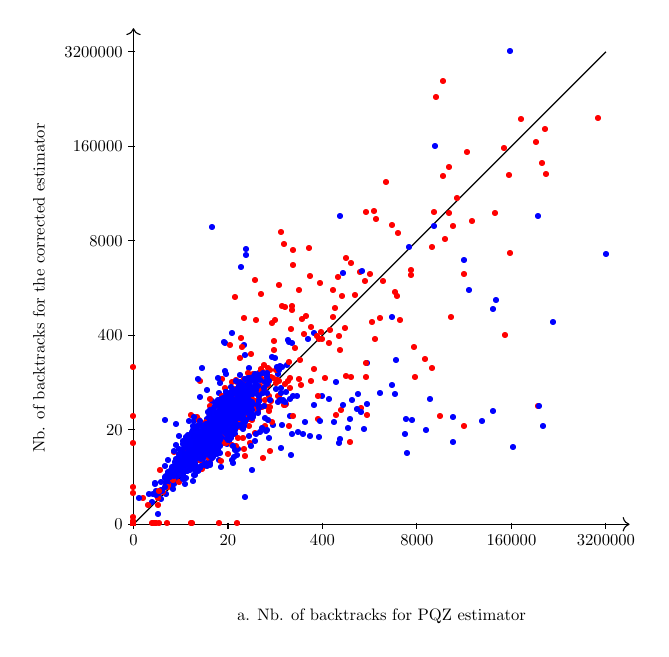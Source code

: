 
\begin{tikzpicture}[only marks, y=.5cm, scale=0.6, every node/.style={scale=0.6}]
   % \draw plot[mark=*,xshift=-6cm] file {ScatterPlotExampleData.data};
    \draw[->] (0,0) -- coordinate (x axis mid) (10.5,0);
    \draw[->] (0,0) -- coordinate (y axis mid)(0,21);
    \foreach \x/\xtext in {0/0,2/20,4/400,6/8000,8/160000, 10/3200000}
        \draw (\x cm,1pt) -- (\x cm,-3pt)
            node[anchor=north] {$\xtext$};
    \foreach \y/\ytext in {0/0,2/20,4/400,6/8000,8/160000, 10/3200000}
        \draw (1pt,\y cm) -- (-3pt,\y cm) node[anchor=east] {$\ytext$};
    \node[below=1cm] at (x axis mid) {a. Nb. of backtracks for PQZ estimator};
    \node[rotate=90] at (-2,10) {Nb. of backtracks for the corrected estimator};
    
 	\draw (0,0) -- (10,20);
 	
 	{\color[rgb]{0.0,0,1.0}\node at (2.504,5.359) {\small{\textbullet}};}
{\color[rgb]{0.0,0,1.0}\node at (2.125,4.549) {\small{\textbullet}};}
{\color[rgb]{1.0,0,0.0}\node at (0.0,0.0) {\small{\textbullet}};}
{\color[rgb]{1.0,0,0.0}\node at (0.0,0.0) {\small{\textbullet}};}
{\color[rgb]{1.0,0,0.0}\node at (0.0,0.0) {\small{\textbullet}};}
{\color[rgb]{1.0,0,0.0}\node at (0.0,0.0) {\small{\textbullet}};}
{\color[rgb]{1.0,0,0.0}\node at (0.0,0.0) {\small{\textbullet}};}
{\color[rgb]{1.0,0,0.0}\node at (0.0,0.0) {\small{\textbullet}};}
{\color[rgb]{1.0,0,0.0}\node at (0.0,0.0) {\small{\textbullet}};}
{\color[rgb]{1.0,0,0.0}\node at (0.0,0.0) {\small{\textbullet}};}
{\color[rgb]{1.0,0,0.0}\node at (0.0,0.0) {\small{\textbullet}};}
{\color[rgb]{1.0,0,0.0}\node at (0.0,0.0) {\small{\textbullet}};}
{\color[rgb]{1.0,0,0.0}\node at (0.0,0.0) {\small{\textbullet}};}
{\color[rgb]{1.0,0,0.0}\node at (0.0,0.0) {\small{\textbullet}};}
{\color[rgb]{1.0,0,0.0}\node at (0.0,0.0) {\small{\textbullet}};}
{\color[rgb]{1.0,0,0.0}\node at (1.487,3.608) {\small{\textbullet}};}
{\color[rgb]{0.0,0,1.0}\node at (1.678,4.466) {\small{\textbullet}};}
{\color[rgb]{1.0,0,0.0}\node at (1.628,3.954) {\small{\textbullet}};}
{\color[rgb]{1.0,0,0.0}\node at (0.0,0.0) {\small{\textbullet}};}
{\color[rgb]{1.0,0,0.0}\node at (0.0,0.0) {\small{\textbullet}};}
{\color[rgb]{1.0,0,0.0}\node at (0.0,0.0) {\small{\textbullet}};}
{\color[rgb]{1.0,0,0.0}\node at (0.0,0.0) {\small{\textbullet}};}
{\color[rgb]{1.0,0,0.0}\node at (0.0,0.0) {\small{\textbullet}};}
{\color[rgb]{1.0,0,0.0}\node at (0.0,0.0) {\small{\textbullet}};}
{\color[rgb]{1.0,0,0.0}\node at (0.0,0.0) {\small{\textbullet}};}
{\color[rgb]{1.0,0,0.0}\node at (0.0,0.0) {\small{\textbullet}};}
{\color[rgb]{1.0,0,0.0}\node at (0.0,0.0) {\small{\textbullet}};}
{\color[rgb]{1.0,0,0.0}\node at (0.0,0.0) {\small{\textbullet}};}
{\color[rgb]{1.0,0,0.0}\node at (0.0,0.0) {\small{\textbullet}};}
{\color[rgb]{1.0,0,0.0}\node at (0.0,0.0) {\small{\textbullet}};}
{\color[rgb]{1.0,0,0.0}\node at (0.0,0.0) {\small{\textbullet}};}
{\color[rgb]{1.0,0,0.0}\node at (0.0,0.0) {\small{\textbullet}};}
{\color[rgb]{1.0,0,0.0}\node at (0.0,0.0) {\small{\textbullet}};}
{\color[rgb]{1.0,0,0.0}\node at (0.0,0.0) {\small{\textbullet}};}
{\color[rgb]{1.0,0,0.0}\node at (0.0,0.0) {\small{\textbullet}};}
{\color[rgb]{1.0,0,0.0}\node at (0.0,0.0) {\small{\textbullet}};}
{\color[rgb]{1.0,0,0.0}\node at (0.0,0.0) {\small{\textbullet}};}
{\color[rgb]{1.0,0,0.0}\node at (1.881,5.007) {\small{\textbullet}};}
{\color[rgb]{1.0,0,0.0}\node at (0.0,0.0) {\small{\textbullet}};}
{\color[rgb]{1.0,0,0.0}\node at (0.0,0.0) {\small{\textbullet}};}
{\color[rgb]{1.0,0,0.0}\node at (0.0,0.0) {\small{\textbullet}};}
{\color[rgb]{1.0,0,0.0}\node at (0.0,0.0) {\small{\textbullet}};}
{\color[rgb]{1.0,0,0.0}\node at (0.0,0.0) {\small{\textbullet}};}
{\color[rgb]{0.0,0,1.0}\node at (0.673,4.346) {\small{\textbullet}};}
{\color[rgb]{1.0,0,0.0}\node at (0.0,0.0) {\small{\textbullet}};}
{\color[rgb]{0.0,0,1.0}\node at (1.322,2.961) {\small{\textbullet}};}
{\color[rgb]{1.0,0,0.0}\node at (0.0,0.0) {\small{\textbullet}};}
{\color[rgb]{1.0,0,0.0}\node at (0.0,0.0) {\small{\textbullet}};}
{\color[rgb]{0.0,0,1.0}\node at (1.234,2.987) {\small{\textbullet}};}
{\color[rgb]{1.0,0,0.0}\node at (0.0,0.0) {\small{\textbullet}};}
{\color[rgb]{1.0,0,0.0}\node at (0.0,0.0) {\small{\textbullet}};}
{\color[rgb]{1.0,0,0.0}\node at (0.0,0.0) {\small{\textbullet}};}
{\color[rgb]{1.0,0,0.0}\node at (0.0,0.0) {\small{\textbullet}};}
{\color[rgb]{1.0,0,0.0}\node at (0.0,0.0) {\small{\textbullet}};}
{\color[rgb]{1.0,0,0.0}\node at (0.0,0.0) {\small{\textbullet}};}
{\color[rgb]{1.0,0,0.0}\node at (0.0,0.0) {\small{\textbullet}};}
{\color[rgb]{0.0,0,1.0}\node at (1.1,2.24) {\small{\textbullet}};}
{\color[rgb]{1.0,0,0.0}\node at (0.458,0.0) {\small{\textbullet}};}
{\color[rgb]{1.0,0,0.0}\node at (0.0,0.0) {\small{\textbullet}};}
{\color[rgb]{1.0,0,0.0}\node at (0.0,0.0) {\small{\textbullet}};}
{\color[rgb]{1.0,0,0.0}\node at (0.0,0.0) {\small{\textbullet}};}
{\color[rgb]{1.0,0,0.0}\node at (0.0,0.0) {\small{\textbullet}};}
{\color[rgb]{1.0,0,0.0}\node at (0.0,0.0) {\small{\textbullet}};}
{\color[rgb]{1.0,0,0.0}\node at (0.0,0.0) {\small{\textbullet}};}
{\color[rgb]{1.0,0,0.0}\node at (0.0,0.0) {\small{\textbullet}};}
{\color[rgb]{1.0,0,0.0}\node at (0.0,0.0) {\small{\textbullet}};}
{\color[rgb]{1.0,0,0.0}\node at (0.0,0.0) {\small{\textbullet}};}
{\color[rgb]{1.0,0,0.0}\node at (0.0,0.0) {\small{\textbullet}};}
{\color[rgb]{1.0,0,0.0}\node at (0.0,0.0) {\small{\textbullet}};}
{\color[rgb]{0.0,0,1.0}\node at (1.33,2.867) {\small{\textbullet}};}
{\color[rgb]{1.0,0,0.0}\node at (0.0,0.0) {\small{\textbullet}};}
{\color[rgb]{1.0,0,0.0}\node at (0.0,0.0) {\small{\textbullet}};}
{\color[rgb]{1.0,0,0.0}\node at (0.0,0.0) {\small{\textbullet}};}
{\color[rgb]{1.0,0,0.0}\node at (0.0,0.0) {\small{\textbullet}};}
{\color[rgb]{1.0,0,0.0}\node at (0.0,0.0) {\small{\textbullet}};}
{\color[rgb]{1.0,0,0.0}\node at (0.0,0.0) {\small{\textbullet}};}
{\color[rgb]{1.0,0,0.0}\node at (0.0,0.0) {\small{\textbullet}};}
{\color[rgb]{1.0,0,0.0}\node at (0.0,0.0) {\small{\textbullet}};}
{\color[rgb]{1.0,0,0.0}\node at (0.0,0.0) {\small{\textbullet}};}
{\color[rgb]{1.0,0,0.0}\node at (0.0,0.0) {\small{\textbullet}};}
{\color[rgb]{1.0,0,0.0}\node at (0.0,0.0) {\small{\textbullet}};}
{\color[rgb]{1.0,0,0.0}\node at (0.0,0.0) {\small{\textbullet}};}
{\color[rgb]{1.0,0,0.0}\node at (0.0,0.0) {\small{\textbullet}};}
{\color[rgb]{1.0,0,0.0}\node at (0.0,0.0) {\small{\textbullet}};}
{\color[rgb]{1.0,0,0.0}\node at (0.0,0.0) {\small{\textbullet}};}
{\color[rgb]{1.0,0,0.0}\node at (0.0,0.0) {\small{\textbullet}};}
{\color[rgb]{1.0,0,0.0}\node at (0.0,0.0) {\small{\textbullet}};}
{\color[rgb]{1.0,0,0.0}\node at (0.0,0.0) {\small{\textbullet}};}
{\color[rgb]{1.0,0,0.0}\node at (0.0,0.0) {\small{\textbullet}};}
{\color[rgb]{1.0,0,0.0}\node at (0.0,0.0) {\small{\textbullet}};}
{\color[rgb]{1.0,0,0.0}\node at (0.0,0.0) {\small{\textbullet}};}
{\color[rgb]{1.0,0,0.0}\node at (0.0,0.0) {\small{\textbullet}};}
{\color[rgb]{1.0,0,0.0}\node at (0.0,0.0) {\small{\textbullet}};}
{\color[rgb]{1.0,0,0.0}\node at (0.0,0.0) {\small{\textbullet}};}
{\color[rgb]{1.0,0,0.0}\node at (0.0,0.0) {\small{\textbullet}};}
{\color[rgb]{1.0,0,0.0}\node at (0.0,0.0) {\small{\textbullet}};}
{\color[rgb]{1.0,0,0.0}\node at (0.0,0.0) {\small{\textbullet}};}
{\color[rgb]{1.0,0,0.0}\node at (0.0,0.0) {\small{\textbullet}};}
{\color[rgb]{1.0,0,0.0}\node at (0.0,0.0) {\small{\textbullet}};}
{\color[rgb]{1.0,0,0.0}\node at (0.0,0.0) {\small{\textbullet}};}
{\color[rgb]{1.0,0,0.0}\node at (0.0,0.0) {\small{\textbullet}};}
{\color[rgb]{1.0,0,0.0}\node at (0.0,0.0) {\small{\textbullet}};}
{\color[rgb]{1.0,0,0.0}\node at (0.0,0.0) {\small{\textbullet}};}
{\color[rgb]{1.0,0,0.0}\node at (0.0,0.0) {\small{\textbullet}};}
{\color[rgb]{1.0,0,0.0}\node at (0.0,0.0) {\small{\textbullet}};}
{\color[rgb]{1.0,0,0.0}\node at (0.0,0.0) {\small{\textbullet}};}
{\color[rgb]{1.0,0,0.0}\node at (0.0,0.0) {\small{\textbullet}};}
{\color[rgb]{1.0,0,0.0}\node at (0.0,0.0) {\small{\textbullet}};}
{\color[rgb]{1.0,0,0.0}\node at (0.0,0.0) {\small{\textbullet}};}
{\color[rgb]{1.0,0,0.0}\node at (0.0,0.0) {\small{\textbullet}};}
{\color[rgb]{1.0,0,0.0}\node at (0.0,0.0) {\small{\textbullet}};}
{\color[rgb]{1.0,0,0.0}\node at (0.0,0.0) {\small{\textbullet}};}
{\color[rgb]{1.0,0,0.0}\node at (0.0,0.0) {\small{\textbullet}};}
{\color[rgb]{1.0,0,0.0}\node at (0.0,0.0) {\small{\textbullet}};}
{\color[rgb]{1.0,0,0.0}\node at (0.0,0.0) {\small{\textbullet}};}
{\color[rgb]{1.0,0,0.0}\node at (0.0,0.0) {\small{\textbullet}};}
{\color[rgb]{1.0,0,0.0}\node at (0.0,0.0) {\small{\textbullet}};}
{\color[rgb]{1.0,0,0.0}\node at (0.0,0.0) {\small{\textbullet}};}
{\color[rgb]{1.0,0,0.0}\node at (0.0,0.0) {\small{\textbullet}};}
{\color[rgb]{1.0,0,0.0}\node at (0.0,0.0) {\small{\textbullet}};}
{\color[rgb]{1.0,0,0.0}\node at (0.0,0.0) {\small{\textbullet}};}
{\color[rgb]{1.0,0,0.0}\node at (0.0,0.0) {\small{\textbullet}};}
{\color[rgb]{1.0,0,0.0}\node at (0.0,0.0) {\small{\textbullet}};}
{\color[rgb]{1.0,0,0.0}\node at (0.0,0.0) {\small{\textbullet}};}
{\color[rgb]{1.0,0,0.0}\node at (0.0,0.0) {\small{\textbullet}};}
{\color[rgb]{1.0,0,0.0}\node at (0.0,0.0) {\small{\textbullet}};}
{\color[rgb]{1.0,0,0.0}\node at (0.0,0.0) {\small{\textbullet}};}
{\color[rgb]{1.0,0,0.0}\node at (0.0,0.0) {\small{\textbullet}};}
{\color[rgb]{1.0,0,0.0}\node at (0.0,0.0) {\small{\textbullet}};}
{\color[rgb]{1.0,0,0.0}\node at (0.0,0.0) {\small{\textbullet}};}
{\color[rgb]{1.0,0,0.0}\node at (0.0,0.0) {\small{\textbullet}};}
{\color[rgb]{1.0,0,0.0}\node at (0.0,0.0) {\small{\textbullet}};}
{\color[rgb]{1.0,0,0.0}\node at (0.0,0.0) {\small{\textbullet}};}
{\color[rgb]{1.0,0,0.0}\node at (0.0,0.0) {\small{\textbullet}};}
{\color[rgb]{1.0,0,0.0}\node at (0.0,0.0) {\small{\textbullet}};}
{\color[rgb]{1.0,0,0.0}\node at (0.0,0.0) {\small{\textbullet}};}
{\color[rgb]{1.0,0,0.0}\node at (0.0,0.0) {\small{\textbullet}};}
{\color[rgb]{1.0,0,0.0}\node at (0.0,0.0) {\small{\textbullet}};}
{\color[rgb]{1.0,0,0.0}\node at (0.0,0.0) {\small{\textbullet}};}
{\color[rgb]{1.0,0,0.0}\node at (0.0,0.0) {\small{\textbullet}};}
{\color[rgb]{1.0,0,0.0}\node at (0.0,0.0) {\small{\textbullet}};}
{\color[rgb]{1.0,0,0.0}\node at (0.0,0.0) {\small{\textbullet}};}
{\color[rgb]{1.0,0,0.0}\node at (0.0,0.0) {\small{\textbullet}};}
{\color[rgb]{1.0,0,0.0}\node at (0.0,0.0) {\small{\textbullet}};}
{\color[rgb]{1.0,0,0.0}\node at (0.0,0.0) {\small{\textbullet}};}
{\color[rgb]{1.0,0,0.0}\node at (0.0,0.0) {\small{\textbullet}};}
{\color[rgb]{1.0,0,0.0}\node at (0.0,0.0) {\small{\textbullet}};}
{\color[rgb]{1.0,0,0.0}\node at (0.0,0.0) {\small{\textbullet}};}
{\color[rgb]{1.0,0,0.0}\node at (0.0,0.0) {\small{\textbullet}};}
{\color[rgb]{1.0,0,0.0}\node at (0.0,0.0) {\small{\textbullet}};}
{\color[rgb]{1.0,0,0.0}\node at (0.0,0.0) {\small{\textbullet}};}
{\color[rgb]{1.0,0,0.0}\node at (0.0,0.0) {\small{\textbullet}};}
{\color[rgb]{1.0,0,0.0}\node at (0.0,0.0) {\small{\textbullet}};}
{\color[rgb]{1.0,0,0.0}\node at (0.0,0.0) {\small{\textbullet}};}
{\color[rgb]{1.0,0,0.0}\node at (0.0,0.0) {\small{\textbullet}};}
{\color[rgb]{1.0,0,0.0}\node at (0.0,0.0) {\small{\textbullet}};}
{\color[rgb]{1.0,0,0.0}\node at (0.0,0.0) {\small{\textbullet}};}
{\color[rgb]{1.0,0,0.0}\node at (0.0,0.0) {\small{\textbullet}};}
{\color[rgb]{1.0,0,0.0}\node at (0.0,0.0) {\small{\textbullet}};}
{\color[rgb]{1.0,0,0.0}\node at (0.0,0.0) {\small{\textbullet}};}
{\color[rgb]{1.0,0,0.0}\node at (0.0,0.0) {\small{\textbullet}};}
{\color[rgb]{1.0,0,0.0}\node at (0.0,0.0) {\small{\textbullet}};}
{\color[rgb]{1.0,0,0.0}\node at (0.0,0.0) {\small{\textbullet}};}
{\color[rgb]{1.0,0,0.0}\node at (0.0,0.0) {\small{\textbullet}};}
{\color[rgb]{1.0,0,0.0}\node at (0.0,0.0) {\small{\textbullet}};}
{\color[rgb]{1.0,0,0.0}\node at (0.0,0.0) {\small{\textbullet}};}
{\color[rgb]{1.0,0,0.0}\node at (0.0,0.0) {\small{\textbullet}};}
{\color[rgb]{1.0,0,0.0}\node at (0.0,0.0) {\small{\textbullet}};}
{\color[rgb]{1.0,0,0.0}\node at (0.0,0.0) {\small{\textbullet}};}
{\color[rgb]{1.0,0,0.0}\node at (0.0,0.0) {\small{\textbullet}};}
{\color[rgb]{1.0,0,0.0}\node at (0.0,0.0) {\small{\textbullet}};}
{\color[rgb]{1.0,0,0.0}\node at (0.0,0.0) {\small{\textbullet}};}
{\color[rgb]{1.0,0,0.0}\node at (0.0,0.0) {\small{\textbullet}};}
{\color[rgb]{1.0,0,0.0}\node at (0.0,0.0) {\small{\textbullet}};}
{\color[rgb]{1.0,0,0.0}\node at (0.0,0.0) {\small{\textbullet}};}
{\color[rgb]{1.0,0,0.0}\node at (0.0,0.0) {\small{\textbullet}};}
{\color[rgb]{1.0,0,0.0}\node at (0.0,0.0) {\small{\textbullet}};}
{\color[rgb]{1.0,0,0.0}\node at (0.0,0.0) {\small{\textbullet}};}
{\color[rgb]{1.0,0,0.0}\node at (0.0,0.0) {\small{\textbullet}};}
{\color[rgb]{1.0,0,0.0}\node at (0.0,0.0) {\small{\textbullet}};}
{\color[rgb]{1.0,0,0.0}\node at (0.0,0.0) {\small{\textbullet}};}
{\color[rgb]{1.0,0,0.0}\node at (0.0,0.0) {\small{\textbullet}};}
{\color[rgb]{1.0,0,0.0}\node at (0.0,0.0) {\small{\textbullet}};}
{\color[rgb]{1.0,0,0.0}\node at (0.0,0.0) {\small{\textbullet}};}
{\color[rgb]{1.0,0,0.0}\node at (0.0,0.0) {\small{\textbullet}};}
{\color[rgb]{1.0,0,0.0}\node at (0.0,0.0) {\small{\textbullet}};}
{\color[rgb]{1.0,0,0.0}\node at (0.0,0.0) {\small{\textbullet}};}
{\color[rgb]{1.0,0,0.0}\node at (0.0,0.0) {\small{\textbullet}};}
{\color[rgb]{1.0,0,0.0}\node at (0.0,0.0) {\small{\textbullet}};}
{\color[rgb]{1.0,0,0.0}\node at (0.0,0.0) {\small{\textbullet}};}
{\color[rgb]{1.0,0,0.0}\node at (0.0,0.0) {\small{\textbullet}};}
{\color[rgb]{1.0,0,0.0}\node at (0.0,0.0) {\small{\textbullet}};}
{\color[rgb]{1.0,0,0.0}\node at (0.0,0.0) {\small{\textbullet}};}
{\color[rgb]{1.0,0,0.0}\node at (0.0,0.0) {\small{\textbullet}};}
{\color[rgb]{1.0,0,0.0}\node at (0.0,0.0) {\small{\textbullet}};}
{\color[rgb]{1.0,0,0.0}\node at (0.0,0.0) {\small{\textbullet}};}
{\color[rgb]{1.0,0,0.0}\node at (0.0,0.0) {\small{\textbullet}};}
{\color[rgb]{1.0,0,0.0}\node at (0.0,0.0) {\small{\textbullet}};}
{\color[rgb]{1.0,0,0.0}\node at (0.0,0.0) {\small{\textbullet}};}
{\color[rgb]{1.0,0,0.0}\node at (0.0,0.0) {\small{\textbullet}};}
{\color[rgb]{1.0,0,0.0}\node at (0.0,0.0) {\small{\textbullet}};}
{\color[rgb]{1.0,0,0.0}\node at (0.0,0.0) {\small{\textbullet}};}
{\color[rgb]{1.0,0,0.0}\node at (0.0,0.0) {\small{\textbullet}};}
{\color[rgb]{1.0,0,0.0}\node at (0.0,0.0) {\small{\textbullet}};}
{\color[rgb]{1.0,0,0.0}\node at (0.0,0.0) {\small{\textbullet}};}
{\color[rgb]{1.0,0,0.0}\node at (0.0,0.0) {\small{\textbullet}};}
{\color[rgb]{1.0,0,0.0}\node at (0.0,0.0) {\small{\textbullet}};}
{\color[rgb]{1.0,0,0.0}\node at (0.0,0.0) {\small{\textbullet}};}
{\color[rgb]{1.0,0,0.0}\node at (0.0,0.0) {\small{\textbullet}};}
{\color[rgb]{1.0,0,0.0}\node at (0.0,0.0) {\small{\textbullet}};}
{\color[rgb]{1.0,0,0.0}\node at (0.0,0.0) {\small{\textbullet}};}
{\color[rgb]{1.0,0,0.0}\node at (0.0,0.0) {\small{\textbullet}};}
{\color[rgb]{1.0,0,0.0}\node at (0.0,0.0) {\small{\textbullet}};}
{\color[rgb]{1.0,0,0.0}\node at (0.0,0.0) {\small{\textbullet}};}
{\color[rgb]{1.0,0,0.0}\node at (0.0,0.0) {\small{\textbullet}};}
{\color[rgb]{1.0,0,0.0}\node at (0.0,0.0) {\small{\textbullet}};}
{\color[rgb]{1.0,0,0.0}\node at (0.0,0.0) {\small{\textbullet}};}
{\color[rgb]{1.0,0,0.0}\node at (0.0,0.0) {\small{\textbullet}};}
{\color[rgb]{1.0,0,0.0}\node at (0.0,0.0) {\small{\textbullet}};}
{\color[rgb]{1.0,0,0.0}\node at (0.0,0.0) {\small{\textbullet}};}
{\color[rgb]{1.0,0,0.0}\node at (0.0,0.0) {\small{\textbullet}};}
{\color[rgb]{1.0,0,0.0}\node at (0.0,0.0) {\small{\textbullet}};}
{\color[rgb]{1.0,0,0.0}\node at (0.0,0.0) {\small{\textbullet}};}
{\color[rgb]{1.0,0,0.0}\node at (0.0,0.0) {\small{\textbullet}};}
{\color[rgb]{1.0,0,0.0}\node at (0.0,0.0) {\small{\textbullet}};}
{\color[rgb]{1.0,0,0.0}\node at (0.0,0.0) {\small{\textbullet}};}
{\color[rgb]{1.0,0,0.0}\node at (0.0,0.0) {\small{\textbullet}};}
{\color[rgb]{1.0,0,0.0}\node at (0.0,0.0) {\small{\textbullet}};}
{\color[rgb]{1.0,0,0.0}\node at (0.0,0.0) {\small{\textbullet}};}
{\color[rgb]{1.0,0,0.0}\node at (0.0,0.0) {\small{\textbullet}};}
{\color[rgb]{1.0,0,0.0}\node at (0.0,0.0) {\small{\textbullet}};}
{\color[rgb]{1.0,0,0.0}\node at (0.0,0.0) {\small{\textbullet}};}
{\color[rgb]{1.0,0,0.0}\node at (0.0,0.0) {\small{\textbullet}};}
{\color[rgb]{1.0,0,0.0}\node at (0.0,0.0) {\small{\textbullet}};}
{\color[rgb]{1.0,0,0.0}\node at (0.0,0.0) {\small{\textbullet}};}
{\color[rgb]{1.0,0,0.0}\node at (0.0,0.0) {\small{\textbullet}};}
{\color[rgb]{1.0,0,0.0}\node at (0.0,0.0) {\small{\textbullet}};}
{\color[rgb]{1.0,0,0.0}\node at (0.0,0.0) {\small{\textbullet}};}
{\color[rgb]{1.0,0,0.0}\node at (0.0,0.0) {\small{\textbullet}};}
{\color[rgb]{1.0,0,0.0}\node at (0.0,0.0) {\small{\textbullet}};}
{\color[rgb]{1.0,0,0.0}\node at (0.0,0.0) {\small{\textbullet}};}
{\color[rgb]{1.0,0,0.0}\node at (0.0,0.0) {\small{\textbullet}};}
{\color[rgb]{1.0,0,0.0}\node at (0.0,0.0) {\small{\textbullet}};}
{\color[rgb]{1.0,0,0.0}\node at (0.0,0.0) {\small{\textbullet}};}
{\color[rgb]{1.0,0,0.0}\node at (0.0,0.0) {\small{\textbullet}};}
{\color[rgb]{1.0,0,0.0}\node at (0.0,0.0) {\small{\textbullet}};}
{\color[rgb]{1.0,0,0.0}\node at (0.0,0.0) {\small{\textbullet}};}
{\color[rgb]{1.0,0,0.0}\node at (0.0,0.0) {\small{\textbullet}};}
{\color[rgb]{1.0,0,0.0}\node at (0.0,0.0) {\small{\textbullet}};}
{\color[rgb]{1.0,0,0.0}\node at (0.0,0.0) {\small{\textbullet}};}
{\color[rgb]{1.0,0,0.0}\node at (0.0,0.0) {\small{\textbullet}};}
{\color[rgb]{1.0,0,0.0}\node at (0.0,0.0) {\small{\textbullet}};}
{\color[rgb]{1.0,0,0.0}\node at (0.0,0.0) {\small{\textbullet}};}
{\color[rgb]{1.0,0,0.0}\node at (0.0,0.0) {\small{\textbullet}};}
{\color[rgb]{1.0,0,0.0}\node at (0.0,0.0) {\small{\textbullet}};}
{\color[rgb]{1.0,0,0.0}\node at (0.0,0.0) {\small{\textbullet}};}
{\color[rgb]{1.0,0,0.0}\node at (0.0,0.0) {\small{\textbullet}};}
{\color[rgb]{1.0,0,0.0}\node at (0.0,0.0) {\small{\textbullet}};}
{\color[rgb]{1.0,0,0.0}\node at (0.0,0.0) {\small{\textbullet}};}
{\color[rgb]{1.0,0,0.0}\node at (0.0,0.0) {\small{\textbullet}};}
{\color[rgb]{1.0,0,0.0}\node at (0.0,0.0) {\small{\textbullet}};}
{\color[rgb]{1.0,0,0.0}\node at (0.0,0.0) {\small{\textbullet}};}
{\color[rgb]{1.0,0,0.0}\node at (0.0,0.0) {\small{\textbullet}};}
{\color[rgb]{1.0,0,0.0}\node at (0.0,0.0) {\small{\textbullet}};}
{\color[rgb]{1.0,0,0.0}\node at (0.0,0.0) {\small{\textbullet}};}
{\color[rgb]{1.0,0,0.0}\node at (0.0,0.0) {\small{\textbullet}};}
{\color[rgb]{1.0,0,0.0}\node at (0.0,0.0) {\small{\textbullet}};}
{\color[rgb]{1.0,0,0.0}\node at (0.0,0.0) {\small{\textbullet}};}
{\color[rgb]{1.0,0,0.0}\node at (0.0,0.0) {\small{\textbullet}};}
{\color[rgb]{1.0,0,0.0}\node at (0.0,0.0) {\small{\textbullet}};}
{\color[rgb]{1.0,0,0.0}\node at (0.0,0.0) {\small{\textbullet}};}
{\color[rgb]{1.0,0,0.0}\node at (0.0,0.0) {\small{\textbullet}};}
{\color[rgb]{1.0,0,0.0}\node at (0.0,0.0) {\small{\textbullet}};}
{\color[rgb]{1.0,0,0.0}\node at (0.0,0.0) {\small{\textbullet}};}
{\color[rgb]{1.0,0,0.0}\node at (0.0,0.0) {\small{\textbullet}};}
{\color[rgb]{1.0,0,0.0}\node at (0.0,0.0) {\small{\textbullet}};}
{\color[rgb]{1.0,0,0.0}\node at (0.0,0.0) {\small{\textbullet}};}
{\color[rgb]{1.0,0,0.0}\node at (0.0,0.0) {\small{\textbullet}};}
{\color[rgb]{1.0,0,0.0}\node at (0.0,0.0) {\small{\textbullet}};}
{\color[rgb]{1.0,0,0.0}\node at (0.0,0.0) {\small{\textbullet}};}
{\color[rgb]{1.0,0,0.0}\node at (0.0,0.0) {\small{\textbullet}};}
{\color[rgb]{1.0,0,0.0}\node at (1.906,4.461) {\small{\textbullet}};}
{\color[rgb]{1.0,0,0.0}\node at (0.0,0.0) {\small{\textbullet}};}
{\color[rgb]{1.0,0,0.0}\node at (0.0,0.0) {\small{\textbullet}};}
{\color[rgb]{1.0,0,0.0}\node at (0.0,0.0) {\small{\textbullet}};}
{\color[rgb]{1.0,0,0.0}\node at (0.0,0.0) {\small{\textbullet}};}
{\color[rgb]{1.0,0,0.0}\node at (0.0,0.0) {\small{\textbullet}};}
{\color[rgb]{1.0,0,0.0}\node at (0.0,0.0) {\small{\textbullet}};}
{\color[rgb]{1.0,0,0.0}\node at (0.0,0.0) {\small{\textbullet}};}
{\color[rgb]{1.0,0,0.0}\node at (0.0,0.0) {\small{\textbullet}};}
{\color[rgb]{1.0,0,0.0}\node at (0.0,0.0) {\small{\textbullet}};}
{\color[rgb]{1.0,0,0.0}\node at (0.0,0.0) {\small{\textbullet}};}
{\color[rgb]{1.0,0,0.0}\node at (0.0,0.0) {\small{\textbullet}};}
{\color[rgb]{1.0,0,0.0}\node at (0.0,0.0) {\small{\textbullet}};}
{\color[rgb]{1.0,0,0.0}\node at (0.0,0.0) {\small{\textbullet}};}
{\color[rgb]{1.0,0,0.0}\node at (0.0,0.0) {\small{\textbullet}};}
{\color[rgb]{1.0,0,0.0}\node at (0.0,0.0) {\small{\textbullet}};}
{\color[rgb]{1.0,0,0.0}\node at (0.0,0.0) {\small{\textbullet}};}
{\color[rgb]{1.0,0,0.0}\node at (0.0,0.0) {\small{\textbullet}};}
{\color[rgb]{1.0,0,0.0}\node at (0.0,0.0) {\small{\textbullet}};}
{\color[rgb]{1.0,0,0.0}\node at (0.0,0.0) {\small{\textbullet}};}
{\color[rgb]{1.0,0,0.0}\node at (0.0,0.0) {\small{\textbullet}};}
{\color[rgb]{1.0,0,0.0}\node at (0.0,0.0) {\small{\textbullet}};}
{\color[rgb]{1.0,0,0.0}\node at (0.0,0.0) {\small{\textbullet}};}
{\color[rgb]{1.0,0,0.0}\node at (0.0,0.0) {\small{\textbullet}};}
{\color[rgb]{1.0,0,0.0}\node at (0.0,0.0) {\small{\textbullet}};}
{\color[rgb]{1.0,0,0.0}\node at (0.0,0.0) {\small{\textbullet}};}
{\color[rgb]{1.0,0,0.0}\node at (0.0,0.0) {\small{\textbullet}};}
{\color[rgb]{1.0,0,0.0}\node at (0.0,0.0) {\small{\textbullet}};}
{\color[rgb]{1.0,0,0.0}\node at (0.0,0.0) {\small{\textbullet}};}
{\color[rgb]{1.0,0,0.0}\node at (0.0,0.0) {\small{\textbullet}};}
{\color[rgb]{1.0,0,0.0}\node at (0.0,0.0) {\small{\textbullet}};}
{\color[rgb]{1.0,0,0.0}\node at (0.0,0.0) {\small{\textbullet}};}
{\color[rgb]{1.0,0,0.0}\node at (0.0,0.0) {\small{\textbullet}};}
{\color[rgb]{1.0,0,0.0}\node at (0.0,0.0) {\small{\textbullet}};}
{\color[rgb]{1.0,0,0.0}\node at (0.0,0.0) {\small{\textbullet}};}
{\color[rgb]{1.0,0,0.0}\node at (0.0,0.0) {\small{\textbullet}};}
{\color[rgb]{1.0,0,0.0}\node at (0.0,0.0) {\small{\textbullet}};}
{\color[rgb]{1.0,0,0.0}\node at (0.0,0.0) {\small{\textbullet}};}
{\color[rgb]{1.0,0,0.0}\node at (0.0,0.0) {\small{\textbullet}};}
{\color[rgb]{1.0,0,0.0}\node at (0.0,0.0) {\small{\textbullet}};}
{\color[rgb]{1.0,0,0.0}\node at (0.0,0.0) {\small{\textbullet}};}
{\color[rgb]{1.0,0,0.0}\node at (0.0,0.0) {\small{\textbullet}};}
{\color[rgb]{1.0,0,0.0}\node at (0.0,0.0) {\small{\textbullet}};}
{\color[rgb]{1.0,0,0.0}\node at (0.0,0.0) {\small{\textbullet}};}
{\color[rgb]{1.0,0,0.0}\node at (0.0,0.0) {\small{\textbullet}};}
{\color[rgb]{1.0,0,0.0}\node at (0.0,0.0) {\small{\textbullet}};}
{\color[rgb]{1.0,0,0.0}\node at (0.0,0.0) {\small{\textbullet}};}
{\color[rgb]{1.0,0,0.0}\node at (0.0,0.0) {\small{\textbullet}};}
{\color[rgb]{1.0,0,0.0}\node at (0.0,0.0) {\small{\textbullet}};}
{\color[rgb]{1.0,0,0.0}\node at (0.0,0.0) {\small{\textbullet}};}
{\color[rgb]{1.0,0,0.0}\node at (0.0,0.0) {\small{\textbullet}};}
{\color[rgb]{1.0,0,0.0}\node at (0.0,0.0) {\small{\textbullet}};}
{\color[rgb]{1.0,0,0.0}\node at (0.0,0.0) {\small{\textbullet}};}
{\color[rgb]{1.0,0,0.0}\node at (0.0,0.0) {\small{\textbullet}};}
{\color[rgb]{1.0,0,0.0}\node at (0.0,0.0) {\small{\textbullet}};}
{\color[rgb]{1.0,0,0.0}\node at (0.0,0.0) {\small{\textbullet}};}
{\color[rgb]{1.0,0,0.0}\node at (0.0,0.0) {\small{\textbullet}};}
{\color[rgb]{1.0,0,0.0}\node at (0.0,0.0) {\small{\textbullet}};}
{\color[rgb]{1.0,0,0.0}\node at (0.0,0.0) {\small{\textbullet}};}
{\color[rgb]{1.0,0,0.0}\node at (0.0,0.0) {\small{\textbullet}};}
{\color[rgb]{1.0,0,0.0}\node at (0.0,0.0) {\small{\textbullet}};}
{\color[rgb]{1.0,0,0.0}\node at (0.0,0.0) {\small{\textbullet}};}
{\color[rgb]{1.0,0,0.0}\node at (0.0,0.0) {\small{\textbullet}};}
{\color[rgb]{1.0,0,0.0}\node at (0.0,0.0) {\small{\textbullet}};}
{\color[rgb]{1.0,0,0.0}\node at (0.0,0.0) {\small{\textbullet}};}
{\color[rgb]{1.0,0,0.0}\node at (0.0,0.0) {\small{\textbullet}};}
{\color[rgb]{1.0,0,0.0}\node at (0.0,0.0) {\small{\textbullet}};}
{\color[rgb]{1.0,0,0.0}\node at (0.0,0.0) {\small{\textbullet}};}
{\color[rgb]{1.0,0,0.0}\node at (0.0,0.0) {\small{\textbullet}};}
{\color[rgb]{1.0,0,0.0}\node at (0.0,0.0) {\small{\textbullet}};}
{\color[rgb]{1.0,0,0.0}\node at (0.0,0.0) {\small{\textbullet}};}
{\color[rgb]{1.0,0,0.0}\node at (0.0,0.0) {\small{\textbullet}};}
{\color[rgb]{1.0,0,0.0}\node at (0.0,0.0) {\small{\textbullet}};}
{\color[rgb]{1.0,0,0.0}\node at (0.0,0.0) {\small{\textbullet}};}
{\color[rgb]{1.0,0,0.0}\node at (0.0,0.0) {\small{\textbullet}};}
{\color[rgb]{1.0,0,0.0}\node at (0.0,0.0) {\small{\textbullet}};}
{\color[rgb]{1.0,0,0.0}\node at (0.0,0.0) {\small{\textbullet}};}
{\color[rgb]{1.0,0,0.0}\node at (0.0,0.0) {\small{\textbullet}};}
{\color[rgb]{1.0,0,0.0}\node at (0.0,0.0) {\small{\textbullet}};}
{\color[rgb]{1.0,0,0.0}\node at (0.0,0.0) {\small{\textbullet}};}
{\color[rgb]{1.0,0,0.0}\node at (0.0,0.0) {\small{\textbullet}};}
{\color[rgb]{1.0,0,0.0}\node at (0.0,0.0) {\small{\textbullet}};}
{\color[rgb]{1.0,0,0.0}\node at (0.0,0.0) {\small{\textbullet}};}
{\color[rgb]{1.0,0,0.0}\node at (0.0,0.0) {\small{\textbullet}};}
{\color[rgb]{1.0,0,0.0}\node at (0.0,0.0) {\small{\textbullet}};}
{\color[rgb]{1.0,0,0.0}\node at (0.0,0.0) {\small{\textbullet}};}
{\color[rgb]{1.0,0,0.0}\node at (0.0,0.0) {\small{\textbullet}};}
{\color[rgb]{1.0,0,0.0}\node at (0.0,0.0) {\small{\textbullet}};}
{\color[rgb]{1.0,0,0.0}\node at (0.0,0.0) {\small{\textbullet}};}
{\color[rgb]{1.0,0,0.0}\node at (0.0,0.0) {\small{\textbullet}};}
{\color[rgb]{1.0,0,0.0}\node at (0.0,0.0) {\small{\textbullet}};}
{\color[rgb]{1.0,0,0.0}\node at (0.0,0.0) {\small{\textbullet}};}
{\color[rgb]{1.0,0,0.0}\node at (0.0,0.0) {\small{\textbullet}};}
{\color[rgb]{1.0,0,0.0}\node at (0.0,0.0) {\small{\textbullet}};}
{\color[rgb]{1.0,0,0.0}\node at (0.0,0.0) {\small{\textbullet}};}
{\color[rgb]{1.0,0,0.0}\node at (0.0,0.0) {\small{\textbullet}};}
{\color[rgb]{1.0,0,0.0}\node at (0.0,0.0) {\small{\textbullet}};}
{\color[rgb]{1.0,0,0.0}\node at (0.0,0.0) {\small{\textbullet}};}
{\color[rgb]{1.0,0,0.0}\node at (0.0,0.0) {\small{\textbullet}};}
{\color[rgb]{1.0,0,0.0}\node at (0.0,0.0) {\small{\textbullet}};}
{\color[rgb]{1.0,0,0.0}\node at (0.0,0.0) {\small{\textbullet}};}
{\color[rgb]{1.0,0,0.0}\node at (0.0,0.0) {\small{\textbullet}};}
{\color[rgb]{1.0,0,0.0}\node at (0.0,0.0) {\small{\textbullet}};}
{\color[rgb]{1.0,0,0.0}\node at (0.0,0.0) {\small{\textbullet}};}
{\color[rgb]{1.0,0,0.0}\node at (0.0,0.0) {\small{\textbullet}};}
{\color[rgb]{1.0,0,0.0}\node at (0.0,0.0) {\small{\textbullet}};}
{\color[rgb]{1.0,0,0.0}\node at (0.0,0.0) {\small{\textbullet}};}
{\color[rgb]{1.0,0,0.0}\node at (0.0,0.0) {\small{\textbullet}};}
{\color[rgb]{1.0,0,0.0}\node at (0.0,0.0) {\small{\textbullet}};}
{\color[rgb]{1.0,0,0.0}\node at (0.0,0.0) {\small{\textbullet}};}
{\color[rgb]{1.0,0,0.0}\node at (0.0,0.0) {\small{\textbullet}};}
{\color[rgb]{1.0,0,0.0}\node at (0.0,0.0) {\small{\textbullet}};}
{\color[rgb]{1.0,0,0.0}\node at (0.0,0.0) {\small{\textbullet}};}
{\color[rgb]{1.0,0,0.0}\node at (0.0,0.0) {\small{\textbullet}};}
{\color[rgb]{1.0,0,0.0}\node at (0.0,0.0) {\small{\textbullet}};}
{\color[rgb]{1.0,0,0.0}\node at (0.0,0.0) {\small{\textbullet}};}
{\color[rgb]{1.0,0,0.0}\node at (0.0,0.0) {\small{\textbullet}};}
{\color[rgb]{1.0,0,0.0}\node at (0.0,0.0) {\small{\textbullet}};}
{\color[rgb]{1.0,0,0.0}\node at (0.0,0.0) {\small{\textbullet}};}
{\color[rgb]{0.0,0,1.0}\node at (1.25,2.825) {\small{\textbullet}};}
{\color[rgb]{1.0,0,0.0}\node at (0.0,0.0) {\small{\textbullet}};}
{\color[rgb]{1.0,0,0.0}\node at (0.0,0.0) {\small{\textbullet}};}
{\color[rgb]{0.0,0,1.0}\node at (1.632,3.68) {\small{\textbullet}};}
{\color[rgb]{1.0,0,0.0}\node at (0.0,0.0) {\small{\textbullet}};}
{\color[rgb]{1.0,0,0.0}\node at (0.0,0.0) {\small{\textbullet}};}
{\color[rgb]{0.0,0,1.0}\node at (1.675,4.338) {\small{\textbullet}};}
{\color[rgb]{1.0,0,0.0}\node at (1.896,4.038) {\small{\textbullet}};}
{\color[rgb]{1.0,0,0.0}\node at (0.0,0.0) {\small{\textbullet}};}
{\color[rgb]{0.0,0,1.0}\node at (1.363,3.034) {\small{\textbullet}};}
{\color[rgb]{0.0,0,1.0}\node at (1.425,3.213) {\small{\textbullet}};}
{\color[rgb]{0.0,0,1.0}\node at (1.313,2.922) {\small{\textbullet}};}
{\color[rgb]{1.0,0,0.0}\node at (0.0,0.0) {\small{\textbullet}};}
{\color[rgb]{0.0,0,1.0}\node at (1.0,2.311) {\small{\textbullet}};}
{\color[rgb]{0.0,0,1.0}\node at (1.213,2.265) {\small{\textbullet}};}
{\color[rgb]{1.0,0,0.0}\node at (0.0,0.0) {\small{\textbullet}};}
{\color[rgb]{0.0,0,1.0}\node at (0.79,2.223) {\small{\textbullet}};}
{\color[rgb]{1.0,0,0.0}\node at (0.0,0.0) {\small{\textbullet}};}
{\color[rgb]{1.0,0,0.0}\node at (1.303,2.958) {\small{\textbullet}};}
{\color[rgb]{1.0,0,0.0}\node at (0.0,0.0) {\small{\textbullet}};}
{\color[rgb]{1.0,0,0.0}\node at (1.565,3.809) {\small{\textbullet}};}
{\color[rgb]{1.0,0,0.0}\node at (1.607,3.199) {\small{\textbullet}};}
{\color[rgb]{1.0,0,0.0}\node at (0.0,0.0) {\small{\textbullet}};}
{\color[rgb]{0.0,0,1.0}\node at (0.0,0.0) {\small{\textbullet}};}
{\color[rgb]{1.0,0,0.0}\node at (0.0,0.0) {\small{\textbullet}};}
{\color[rgb]{0.0,0,1.0}\node at (1.049,2.466) {\small{\textbullet}};}
{\color[rgb]{0.0,0,1.0}\node at (1.235,3.531) {\small{\textbullet}};}
{\color[rgb]{1.0,0,0.0}\node at (0.0,0.0) {\small{\textbullet}};}
{\color[rgb]{0.0,0,1.0}\node at (1.261,2.933) {\small{\textbullet}};}
{\color[rgb]{1.0,0,0.0}\node at (0.0,0.0) {\small{\textbullet}};}
{\color[rgb]{0.0,0,1.0}\node at (1.114,3.633) {\small{\textbullet}};}
{\color[rgb]{0.0,0,1.0}\node at (1.406,3.261) {\small{\textbullet}};}
{\color[rgb]{1.0,0,0.0}\node at (0.0,0.0) {\small{\textbullet}};}
{\color[rgb]{0.0,0,1.0}\node at (1.358,3.109) {\small{\textbullet}};}
{\color[rgb]{0.0,0,1.0}\node at (1.397,3.136) {\small{\textbullet}};}
{\color[rgb]{1.0,0,0.0}\node at (0.0,0.0) {\small{\textbullet}};}
{\color[rgb]{1.0,0,0.0}\node at (0.0,0.0) {\small{\textbullet}};}
{\color[rgb]{1.0,0,0.0}\node at (0.0,0.0) {\small{\textbullet}};}
{\color[rgb]{0.0,0,1.0}\node at (3.825,8.03) {\small{\textbullet}};}
{\color[rgb]{0.0,0,1.0}\node at (3.255,6.712) {\small{\textbullet}};}
{\color[rgb]{1.0,0,0.0}\node at (0.0,0.0) {\small{\textbullet}};}
{\color[rgb]{0.0,0,1.0}\node at (1.407,5.352) {\small{\textbullet}};}
{\color[rgb]{1.0,0,0.0}\node at (2.91,6.187) {\small{\textbullet}};}
{\color[rgb]{0.0,0,1.0}\node at (3.284,7.739) {\small{\textbullet}};}
{\color[rgb]{1.0,0,0.0}\node at (0.0,0.0) {\small{\textbullet}};}
{\color[rgb]{0.0,0,1.0}\node at (3.292,7.663) {\small{\textbullet}};}
{\color[rgb]{0.0,0,1.0}\node at (2.287,5.061) {\small{\textbullet}};}
{\color[rgb]{1.0,0,0.0}\node at (0.0,0.0) {\small{\textbullet}};}
{\color[rgb]{1.0,0,0.0}\node at (0.0,0.0) {\small{\textbullet}};}
{\color[rgb]{1.0,0,0.0}\node at (0.0,0.0) {\small{\textbullet}};}
{\color[rgb]{0.0,0,1.0}\node at (2.337,7.559) {\small{\textbullet}};}
{\color[rgb]{1.0,0,0.0}\node at (0.0,0.0) {\small{\textbullet}};}
{\color[rgb]{0.0,0,1.0}\node at (3.075,6.315) {\small{\textbullet}};}
{\color[rgb]{0.0,0,1.0}\node at (2.473,5.39) {\small{\textbullet}};}
{\color[rgb]{1.0,0,0.0}\node at (0.0,0.0) {\small{\textbullet}};}
{\color[rgb]{1.0,0,0.0}\node at (0.0,0.0) {\small{\textbullet}};}
{\color[rgb]{1.0,0,0.0}\node at (0.0,0.0) {\small{\textbullet}};}
{\color[rgb]{1.0,0,0.0}\node at (0.0,0.0) {\small{\textbullet}};}
{\color[rgb]{1.0,0,0.0}\node at (2.498,4.953) {\small{\textbullet}};}
{\color[rgb]{1.0,0,0.0}\node at (0.0,0.0) {\small{\textbullet}};}
{\color[rgb]{1.0,0,0.0}\node at (0.0,0.0) {\small{\textbullet}};}
{\color[rgb]{1.0,0,0.0}\node at (0.0,0.0) {\small{\textbullet}};}
{\color[rgb]{0.0,0,1.0}\node at (1.944,5.373) {\small{\textbullet}};}
{\color[rgb]{0.0,0,1.0}\node at (3.115,6.641) {\small{\textbullet}};}
{\color[rgb]{1.0,0,0.0}\node at (0.0,0.0) {\small{\textbullet}};}
{\color[rgb]{1.0,0,0.0}\node at (1.706,4.26) {\small{\textbullet}};}
{\color[rgb]{1.0,0,0.0}\node at (0.0,0.0) {\small{\textbullet}};}
{\color[rgb]{1.0,0,0.0}\node at (0.0,0.0) {\small{\textbullet}};}
{\color[rgb]{1.0,0,0.0}\node at (2.688,6.237) {\small{\textbullet}};}
{\color[rgb]{1.0,0,0.0}\node at (0.0,0.0) {\small{\textbullet}};}
{\color[rgb]{1.0,0,0.0}\node at (0.0,0.0) {\small{\textbullet}};}
{\color[rgb]{1.0,0,0.0}\node at (0.0,0.0) {\small{\textbullet}};}
{\color[rgb]{1.0,0,0.0}\node at (0.0,0.0) {\small{\textbullet}};}
{\color[rgb]{1.0,0,0.0}\node at (0.0,0.0) {\small{\textbullet}};}
{\color[rgb]{1.0,0,0.0}\node at (0.0,0.0) {\small{\textbullet}};}
{\color[rgb]{1.0,0,0.0}\node at (0.0,0.0) {\small{\textbullet}};}
{\color[rgb]{1.0,0,0.0}\node at (0.0,0.0) {\small{\textbullet}};}
{\color[rgb]{0.0,0,1.0}\node at (2.743,6.049) {\small{\textbullet}};}
{\color[rgb]{1.0,0,0.0}\node at (0.0,0.0) {\small{\textbullet}};}
{\color[rgb]{0.0,0,1.0}\node at (2.615,5.023) {\small{\textbullet}};}
{\color[rgb]{1.0,0,0.0}\node at (2.564,5.718) {\small{\textbullet}};}
{\color[rgb]{1.0,0,0.0}\node at (0.0,0.0) {\small{\textbullet}};}
{\color[rgb]{1.0,0,0.0}\node at (0.0,0.0) {\small{\textbullet}};}
{\color[rgb]{0.0,0,1.0}\node at (2.27,4.89) {\small{\textbullet}};}
{\color[rgb]{0.0,0,1.0}\node at (2.664,6.37) {\small{\textbullet}};}
{\color[rgb]{1.0,0,0.0}\node at (0.0,0.0) {\small{\textbullet}};}
{\color[rgb]{1.0,0,0.0}\node at (0.0,0.0) {\small{\textbullet}};}
{\color[rgb]{1.0,0,0.0}\node at (0.715,0.0) {\small{\textbullet}};}
{\color[rgb]{0.0,0,1.0}\node at (1.731,3.955) {\small{\textbullet}};}
{\color[rgb]{1.0,0,0.0}\node at (0.0,0.0) {\small{\textbullet}};}
{\color[rgb]{1.0,0,0.0}\node at (0.0,0.0) {\small{\textbullet}};}
{\color[rgb]{1.0,0,0.0}\node at (0.0,0.0) {\small{\textbullet}};}
{\color[rgb]{1.0,0,0.0}\node at (0.0,0.0) {\small{\textbullet}};}
{\color[rgb]{1.0,0,0.0}\node at (0.0,0.0) {\small{\textbullet}};}
{\color[rgb]{1.0,0,0.0}\node at (0.0,0.0) {\small{\textbullet}};}
{\color[rgb]{1.0,0,0.0}\node at (2.982,7.351) {\small{\textbullet}};}
{\color[rgb]{1.0,0,0.0}\node at (0.0,0.0) {\small{\textbullet}};}
{\color[rgb]{1.0,0,0.0}\node at (1.423,4.238) {\small{\textbullet}};}
{\color[rgb]{1.0,0,0.0}\node at (0.0,0.0) {\small{\textbullet}};}
{\color[rgb]{0.0,0,1.0}\node at (1.124,2.422) {\small{\textbullet}};}
{\color[rgb]{1.0,0,0.0}\node at (0.0,0.0) {\small{\textbullet}};}
{\color[rgb]{1.0,0,0.0}\node at (0.0,0.0) {\small{\textbullet}};}
{\color[rgb]{1.0,0,0.0}\node at (0.0,0.0) {\small{\textbullet}};}
{\color[rgb]{1.0,0,0.0}\node at (0.0,0.0) {\small{\textbullet}};}
{\color[rgb]{1.0,0,0.0}\node at (0.0,0.0) {\small{\textbullet}};}
{\color[rgb]{1.0,0,0.0}\node at (0.0,0.0) {\small{\textbullet}};}
{\color[rgb]{1.0,0,0.0}\node at (0.0,0.0) {\small{\textbullet}};}
{\color[rgb]{1.0,0,0.0}\node at (0.0,0.0) {\small{\textbullet}};}
{\color[rgb]{0.0,0,1.0}\node at (2.111,4.862) {\small{\textbullet}};}
{\color[rgb]{1.0,0,0.0}\node at (0.0,0.0) {\small{\textbullet}};}
{\color[rgb]{1.0,0,0.0}\node at (0.0,0.0) {\small{\textbullet}};}
{\color[rgb]{1.0,0,0.0}\node at (0.0,0.0) {\small{\textbullet}};}
{\color[rgb]{1.0,0,0.0}\node at (0.0,0.0) {\small{\textbullet}};}
{\color[rgb]{1.0,0,0.0}\node at (0.0,0.0) {\small{\textbullet}};}
{\color[rgb]{1.0,0,0.0}\node at (0.0,0.0) {\small{\textbullet}};}
{\color[rgb]{1.0,0,0.0}\node at (0.0,0.0) {\small{\textbullet}};}
{\color[rgb]{1.0,0,0.0}\node at (0.0,0.0) {\small{\textbullet}};}
{\color[rgb]{1.0,0,0.0}\node at (0.0,0.0) {\small{\textbullet}};}
{\color[rgb]{1.0,0,0.0}\node at (0.0,0.0) {\small{\textbullet}};}
{\color[rgb]{1.0,0,0.0}\node at (0.0,0.0) {\small{\textbullet}};}
{\color[rgb]{1.0,0,0.0}\node at (0.0,0.0) {\small{\textbullet}};}
{\color[rgb]{1.0,0,0.0}\node at (0.0,0.0) {\small{\textbullet}};}
{\color[rgb]{1.0,0,0.0}\node at (0.0,0.0) {\small{\textbullet}};}
{\color[rgb]{1.0,0,0.0}\node at (0.0,0.0) {\small{\textbullet}};}
{\color[rgb]{1.0,0,0.0}\node at (0.0,0.0) {\small{\textbullet}};}
{\color[rgb]{1.0,0,0.0}\node at (0.0,0.0) {\small{\textbullet}};}
{\color[rgb]{1.0,0,0.0}\node at (0.0,0.0) {\small{\textbullet}};}
{\color[rgb]{1.0,0,0.0}\node at (0.0,0.0) {\small{\textbullet}};}
{\color[rgb]{0.0,0,1.0}\node at (1.839,3.678) {\small{\textbullet}};}
{\color[rgb]{1.0,0,0.0}\node at (0.0,0.0) {\small{\textbullet}};}
{\color[rgb]{1.0,0,0.0}\node at (0.0,0.0) {\small{\textbullet}};}
{\color[rgb]{1.0,0,0.0}\node at (0.0,0.0) {\small{\textbullet}};}
{\color[rgb]{1.0,0,0.0}\node at (0.0,0.0) {\small{\textbullet}};}
{\color[rgb]{1.0,0,0.0}\node at (0.0,0.0) {\small{\textbullet}};}
{\color[rgb]{1.0,0,0.0}\node at (0.0,0.0) {\small{\textbullet}};}
{\color[rgb]{0.0,0,1.0}\node at (1.811,4.095) {\small{\textbullet}};}
{\color[rgb]{1.0,0,0.0}\node at (0.0,0.0) {\small{\textbullet}};}
{\color[rgb]{1.0,0,0.0}\node at (0.0,0.0) {\small{\textbullet}};}
{\color[rgb]{1.0,0,0.0}\node at (0.0,0.0) {\small{\textbullet}};}
{\color[rgb]{1.0,0,0.0}\node at (0.0,0.0) {\small{\textbullet}};}
{\color[rgb]{1.0,0,0.0}\node at (0.0,0.0) {\small{\textbullet}};}
{\color[rgb]{1.0,0,0.0}\node at (0.0,0.0) {\small{\textbullet}};}
{\color[rgb]{1.0,0,0.0}\node at (0.0,0.0) {\small{\textbullet}};}
{\color[rgb]{1.0,0,0.0}\node at (1.92,4.236) {\small{\textbullet}};}
{\color[rgb]{1.0,0,0.0}\node at (0.0,0.0) {\small{\textbullet}};}
{\color[rgb]{1.0,0,0.0}\node at (1.92,5.212) {\small{\textbullet}};}
{\color[rgb]{1.0,0,0.0}\node at (0.0,0.0) {\small{\textbullet}};}
{\color[rgb]{1.0,0,0.0}\node at (0.0,0.0) {\small{\textbullet}};}
{\color[rgb]{1.0,0,0.0}\node at (0.0,0.0) {\small{\textbullet}};}
{\color[rgb]{1.0,0,0.0}\node at (0.0,0.0) {\small{\textbullet}};}
{\color[rgb]{1.0,0,0.0}\node at (0.0,0.0) {\small{\textbullet}};}
{\color[rgb]{1.0,0,0.0}\node at (1.475,3.219) {\small{\textbullet}};}
{\color[rgb]{1.0,0,0.0}\node at (0.0,0.0) {\small{\textbullet}};}
{\color[rgb]{1.0,0,0.0}\node at (0.0,0.0) {\small{\textbullet}};}
{\color[rgb]{1.0,0,0.0}\node at (0.0,0.0) {\small{\textbullet}};}
{\color[rgb]{1.0,0,0.0}\node at (0.0,0.0) {\small{\textbullet}};}
{\color[rgb]{1.0,0,0.0}\node at (0.0,0.0) {\small{\textbullet}};}
{\color[rgb]{1.0,0,0.0}\node at (0.0,0.0) {\small{\textbullet}};}
{\color[rgb]{1.0,0,0.0}\node at (0.0,0.0) {\small{\textbullet}};}
{\color[rgb]{1.0,0,0.0}\node at (0.0,0.0) {\small{\textbullet}};}
{\color[rgb]{1.0,0,0.0}\node at (0.0,0.0) {\small{\textbullet}};}
{\color[rgb]{1.0,0,0.0}\node at (0.0,0.0) {\small{\textbullet}};}
{\color[rgb]{1.0,0,0.0}\node at (0.0,0.0) {\small{\textbullet}};}
{\color[rgb]{1.0,0,0.0}\node at (0.0,0.0) {\small{\textbullet}};}
{\color[rgb]{1.0,0,0.0}\node at (0.0,0.0) {\small{\textbullet}};}
{\color[rgb]{1.0,0,0.0}\node at (0.0,0.0) {\small{\textbullet}};}
{\color[rgb]{1.0,0,0.0}\node at (0.0,0.0) {\small{\textbullet}};}
{\color[rgb]{1.0,0,0.0}\node at (0.0,0.0) {\small{\textbullet}};}
{\color[rgb]{1.0,0,0.0}\node at (0.0,0.0) {\small{\textbullet}};}
{\color[rgb]{1.0,0,0.0}\node at (0.0,0.0) {\small{\textbullet}};}
{\color[rgb]{1.0,0,0.0}\node at (0.0,0.0) {\small{\textbullet}};}
{\color[rgb]{1.0,0,0.0}\node at (0.0,0.0) {\small{\textbullet}};}
{\color[rgb]{1.0,0,0.0}\node at (0.0,0.0) {\small{\textbullet}};}
{\color[rgb]{1.0,0,0.0}\node at (0.0,0.0) {\small{\textbullet}};}
{\color[rgb]{1.0,0,0.0}\node at (0.0,0.0) {\small{\textbullet}};}
{\color[rgb]{1.0,0,0.0}\node at (0.0,0.0) {\small{\textbullet}};}
{\color[rgb]{1.0,0,0.0}\node at (0.0,0.0) {\small{\textbullet}};}
{\color[rgb]{0.0,0,1.0}\node at (1.851,4.275) {\small{\textbullet}};}
{\color[rgb]{1.0,0,0.0}\node at (0.0,0.0) {\small{\textbullet}};}
{\color[rgb]{1.0,0,0.0}\node at (0.0,0.0) {\small{\textbullet}};}
{\color[rgb]{1.0,0,0.0}\node at (0.0,0.0) {\small{\textbullet}};}
{\color[rgb]{1.0,0,0.0}\node at (0.0,0.0) {\small{\textbullet}};}
{\color[rgb]{1.0,0,0.0}\node at (0.0,0.0) {\small{\textbullet}};}
{\color[rgb]{1.0,0,0.0}\node at (0.0,0.0) {\small{\textbullet}};}
{\color[rgb]{1.0,0,0.0}\node at (0.0,0.0) {\small{\textbullet}};}
{\color[rgb]{1.0,0,0.0}\node at (0.0,0.0) {\small{\textbullet}};}
{\color[rgb]{0.0,0,1.0}\node at (1.734,4.283) {\small{\textbullet}};}
{\color[rgb]{1.0,0,0.0}\node at (0.0,0.0) {\small{\textbullet}};}
{\color[rgb]{1.0,0,0.0}\node at (0.0,0.0) {\small{\textbullet}};}
{\color[rgb]{1.0,0,0.0}\node at (0.0,0.0) {\small{\textbullet}};}
{\color[rgb]{1.0,0,0.0}\node at (0.0,0.0) {\small{\textbullet}};}
{\color[rgb]{1.0,0,0.0}\node at (0.0,0.0) {\small{\textbullet}};}
{\color[rgb]{1.0,0,0.0}\node at (0.0,0.0) {\small{\textbullet}};}
{\color[rgb]{1.0,0,0.0}\node at (0.0,0.0) {\small{\textbullet}};}
{\color[rgb]{1.0,0,0.0}\node at (0.0,0.0) {\small{\textbullet}};}
{\color[rgb]{1.0,0,0.0}\node at (0.0,0.0) {\small{\textbullet}};}
{\color[rgb]{1.0,0,0.0}\node at (0.0,0.0) {\small{\textbullet}};}
{\color[rgb]{1.0,0,0.0}\node at (0.0,0.0) {\small{\textbullet}};}
{\color[rgb]{1.0,0,0.0}\node at (0.0,0.0) {\small{\textbullet}};}
{\color[rgb]{1.0,0,0.0}\node at (0.0,0.0) {\small{\textbullet}};}
{\color[rgb]{1.0,0,0.0}\node at (0.0,0.0) {\small{\textbullet}};}
{\color[rgb]{1.0,0,0.0}\node at (0.0,0.0) {\small{\textbullet}};}
{\color[rgb]{1.0,0,0.0}\node at (0.0,0.0) {\small{\textbullet}};}
{\color[rgb]{1.0,0,0.0}\node at (0.0,0.0) {\small{\textbullet}};}
{\color[rgb]{1.0,0,0.0}\node at (0.0,0.0) {\small{\textbullet}};}
{\color[rgb]{1.0,0,0.0}\node at (0.0,0.0) {\small{\textbullet}};}
{\color[rgb]{1.0,0,0.0}\node at (0.0,0.0) {\small{\textbullet}};}
{\color[rgb]{1.0,0,0.0}\node at (0.0,0.0) {\small{\textbullet}};}
{\color[rgb]{1.0,0,0.0}\node at (0.0,0.0) {\small{\textbullet}};}
{\color[rgb]{1.0,0,0.0}\node at (0.0,0.0) {\small{\textbullet}};}
{\color[rgb]{1.0,0,0.0}\node at (0.0,0.0) {\small{\textbullet}};}
{\color[rgb]{1.0,0,0.0}\node at (0.0,0.0) {\small{\textbullet}};}
{\color[rgb]{1.0,0,0.0}\node at (0.0,0.0) {\small{\textbullet}};}
{\color[rgb]{1.0,0,0.0}\node at (0.0,0.0) {\small{\textbullet}};}
{\color[rgb]{1.0,0,0.0}\node at (0.0,0.0) {\small{\textbullet}};}
{\color[rgb]{1.0,0,0.0}\node at (0.0,0.0) {\small{\textbullet}};}
{\color[rgb]{1.0,0,0.0}\node at (0.0,0.0) {\small{\textbullet}};}
{\color[rgb]{1.0,0,0.0}\node at (0.0,0.0) {\small{\textbullet}};}
{\color[rgb]{1.0,0,0.0}\node at (0.0,0.0) {\small{\textbullet}};}
{\color[rgb]{1.0,0,0.0}\node at (0.0,0.0) {\small{\textbullet}};}
{\color[rgb]{1.0,0,0.0}\node at (0.0,0.0) {\small{\textbullet}};}
{\color[rgb]{1.0,0,0.0}\node at (0.0,0.0) {\small{\textbullet}};}
{\color[rgb]{1.0,0,0.0}\node at (0.0,0.0) {\small{\textbullet}};}
{\color[rgb]{1.0,0,0.0}\node at (0.0,0.0) {\small{\textbullet}};}
{\color[rgb]{1.0,0,0.0}\node at (0.0,0.0) {\small{\textbullet}};}
{\color[rgb]{1.0,0,0.0}\node at (0.0,0.0) {\small{\textbullet}};}
{\color[rgb]{1.0,0,0.0}\node at (0.0,0.0) {\small{\textbullet}};}
{\color[rgb]{1.0,0,0.0}\node at (0.0,0.0) {\small{\textbullet}};}
{\color[rgb]{1.0,0,0.0}\node at (0.0,0.0) {\small{\textbullet}};}
{\color[rgb]{1.0,0,0.0}\node at (0.0,0.0) {\small{\textbullet}};}
{\color[rgb]{0.0,0,1.0}\node at (1.359,3.425) {\small{\textbullet}};}
{\color[rgb]{1.0,0,0.0}\node at (0.0,0.0) {\small{\textbullet}};}
{\color[rgb]{1.0,0,0.0}\node at (0.0,0.0) {\small{\textbullet}};}
{\color[rgb]{1.0,0,0.0}\node at (0.0,0.0) {\small{\textbullet}};}
{\color[rgb]{1.0,0,0.0}\node at (0.0,0.0) {\small{\textbullet}};}
{\color[rgb]{1.0,0,0.0}\node at (0.0,0.0) {\small{\textbullet}};}
{\color[rgb]{1.0,0,0.0}\node at (0.0,0.0) {\small{\textbullet}};}
{\color[rgb]{1.0,0,0.0}\node at (0.0,0.0) {\small{\textbullet}};}
{\color[rgb]{1.0,0,0.0}\node at (0.0,0.0) {\small{\textbullet}};}
{\color[rgb]{1.0,0,0.0}\node at (0.0,0.0) {\small{\textbullet}};}
{\color[rgb]{1.0,0,0.0}\node at (0.0,0.0) {\small{\textbullet}};}
{\color[rgb]{1.0,0,0.0}\node at (0.0,0.0) {\small{\textbullet}};}
{\color[rgb]{1.0,0,0.0}\node at (0.0,0.0) {\small{\textbullet}};}
{\color[rgb]{1.0,0,0.0}\node at (0.0,0.0) {\small{\textbullet}};}
{\color[rgb]{1.0,0,0.0}\node at (0.0,0.0) {\small{\textbullet}};}
{\color[rgb]{1.0,0,0.0}\node at (0.0,0.0) {\small{\textbullet}};}
{\color[rgb]{1.0,0,0.0}\node at (0.0,0.0) {\small{\textbullet}};}
{\color[rgb]{1.0,0,0.0}\node at (0.0,0.0) {\small{\textbullet}};}
{\color[rgb]{1.0,0,0.0}\node at (0.0,0.0) {\small{\textbullet}};}
{\color[rgb]{1.0,0,0.0}\node at (0.0,0.0) {\small{\textbullet}};}
{\color[rgb]{1.0,0,0.0}\node at (0.0,0.0) {\small{\textbullet}};}
{\color[rgb]{1.0,0,0.0}\node at (0.0,0.0) {\small{\textbullet}};}
{\color[rgb]{1.0,0,0.0}\node at (0.0,0.0) {\small{\textbullet}};}
{\color[rgb]{1.0,0,0.0}\node at (0.0,0.0) {\small{\textbullet}};}
{\color[rgb]{1.0,0,0.0}\node at (0.0,0.0) {\small{\textbullet}};}
{\color[rgb]{1.0,0,0.0}\node at (0.0,0.0) {\small{\textbullet}};}
{\color[rgb]{1.0,0,0.0}\node at (0.0,0.0) {\small{\textbullet}};}
{\color[rgb]{1.0,0,0.0}\node at (0.0,0.0) {\small{\textbullet}};}
{\color[rgb]{1.0,0,0.0}\node at (0.0,0.0) {\small{\textbullet}};}
{\color[rgb]{1.0,0,0.0}\node at (0.0,0.0) {\small{\textbullet}};}
{\color[rgb]{1.0,0,0.0}\node at (0.0,0.0) {\small{\textbullet}};}
{\color[rgb]{1.0,0,0.0}\node at (0.0,0.0) {\small{\textbullet}};}
{\color[rgb]{1.0,0,0.0}\node at (0.0,0.0) {\small{\textbullet}};}
{\color[rgb]{1.0,0,0.0}\node at (0.0,0.0) {\small{\textbullet}};}
{\color[rgb]{1.0,0,0.0}\node at (0.0,0.0) {\small{\textbullet}};}
{\color[rgb]{1.0,0,0.0}\node at (0.0,0.0) {\small{\textbullet}};}
{\color[rgb]{1.0,0,0.0}\node at (0.0,0.0) {\small{\textbullet}};}
{\color[rgb]{1.0,0,0.0}\node at (0.0,0.0) {\small{\textbullet}};}
{\color[rgb]{1.0,0,0.0}\node at (0.0,0.0) {\small{\textbullet}};}
{\color[rgb]{1.0,0,0.0}\node at (0.0,0.0) {\small{\textbullet}};}
{\color[rgb]{1.0,0,0.0}\node at (0.0,0.0) {\small{\textbullet}};}
{\color[rgb]{1.0,0,0.0}\node at (0.0,0.0) {\small{\textbullet}};}
{\color[rgb]{1.0,0,0.0}\node at (0.0,0.0) {\small{\textbullet}};}
{\color[rgb]{1.0,0,0.0}\node at (0.0,0.0) {\small{\textbullet}};}
{\color[rgb]{1.0,0,0.0}\node at (0.0,0.0) {\small{\textbullet}};}
{\color[rgb]{1.0,0,0.0}\node at (0.0,0.0) {\small{\textbullet}};}
{\color[rgb]{1.0,0,0.0}\node at (0.0,0.0) {\small{\textbullet}};}
{\color[rgb]{1.0,0,0.0}\node at (0.0,0.0) {\small{\textbullet}};}
{\color[rgb]{1.0,0,0.0}\node at (0.0,0.0) {\small{\textbullet}};}
{\color[rgb]{1.0,0,0.0}\node at (0.0,0.0) {\small{\textbullet}};}
{\color[rgb]{1.0,0,0.0}\node at (0.0,0.0) {\small{\textbullet}};}
{\color[rgb]{1.0,0,0.0}\node at (0.0,0.0) {\small{\textbullet}};}
{\color[rgb]{1.0,0,0.0}\node at (0.0,0.0) {\small{\textbullet}};}
{\color[rgb]{1.0,0,0.0}\node at (0.0,0.0) {\small{\textbullet}};}
{\color[rgb]{1.0,0,0.0}\node at (0.0,0.0) {\small{\textbullet}};}
{\color[rgb]{1.0,0,0.0}\node at (0.0,0.0) {\small{\textbullet}};}
{\color[rgb]{1.0,0,0.0}\node at (0.0,0.0) {\small{\textbullet}};}
{\color[rgb]{1.0,0,0.0}\node at (0.0,0.0) {\small{\textbullet}};}
{\color[rgb]{1.0,0,0.0}\node at (0.0,0.0) {\small{\textbullet}};}
{\color[rgb]{1.0,0,0.0}\node at (0.0,0.0) {\small{\textbullet}};}
{\color[rgb]{1.0,0,0.0}\node at (0.0,0.0) {\small{\textbullet}};}
{\color[rgb]{1.0,0,0.0}\node at (0.0,0.0) {\small{\textbullet}};}
{\color[rgb]{1.0,0,0.0}\node at (0.0,0.0) {\small{\textbullet}};}
{\color[rgb]{1.0,0,0.0}\node at (0.0,0.0) {\small{\textbullet}};}
{\color[rgb]{1.0,0,0.0}\node at (0.0,0.0) {\small{\textbullet}};}
{\color[rgb]{1.0,0,0.0}\node at (0.0,0.0) {\small{\textbullet}};}
{\color[rgb]{1.0,0,0.0}\node at (0.0,0.0) {\small{\textbullet}};}
{\color[rgb]{1.0,0,0.0}\node at (0.0,0.0) {\small{\textbullet}};}
{\color[rgb]{1.0,0,0.0}\node at (0.0,0.0) {\small{\textbullet}};}
{\color[rgb]{1.0,0,0.0}\node at (0.0,0.0) {\small{\textbullet}};}
{\color[rgb]{1.0,0,0.0}\node at (0.0,0.0) {\small{\textbullet}};}
{\color[rgb]{1.0,0,0.0}\node at (0.0,0.0) {\small{\textbullet}};}
{\color[rgb]{1.0,0,0.0}\node at (0.0,0.0) {\small{\textbullet}};}
{\color[rgb]{1.0,0,0.0}\node at (0.0,0.0) {\small{\textbullet}};}
{\color[rgb]{1.0,0,0.0}\node at (0.0,0.0) {\small{\textbullet}};}
{\color[rgb]{1.0,0,0.0}\node at (0.0,0.0) {\small{\textbullet}};}
{\color[rgb]{1.0,0,0.0}\node at (0.0,0.0) {\small{\textbullet}};}
{\color[rgb]{1.0,0,0.0}\node at (0.0,0.0) {\small{\textbullet}};}
{\color[rgb]{1.0,0,0.0}\node at (0.0,0.0) {\small{\textbullet}};}
{\color[rgb]{1.0,0,0.0}\node at (0.0,0.0) {\small{\textbullet}};}
{\color[rgb]{1.0,0,0.0}\node at (0.0,0.0) {\small{\textbullet}};}
{\color[rgb]{1.0,0,0.0}\node at (0.0,0.0) {\small{\textbullet}};}
{\color[rgb]{1.0,0,0.0}\node at (0.0,0.0) {\small{\textbullet}};}
{\color[rgb]{1.0,0,0.0}\node at (0.0,0.0) {\small{\textbullet}};}
{\color[rgb]{1.0,0,0.0}\node at (0.0,0.0) {\small{\textbullet}};}
{\color[rgb]{1.0,0,0.0}\node at (0.0,0.0) {\small{\textbullet}};}
{\color[rgb]{1.0,0,0.0}\node at (0.0,0.0) {\small{\textbullet}};}
{\color[rgb]{1.0,0,0.0}\node at (0.0,0.0) {\small{\textbullet}};}
{\color[rgb]{1.0,0,0.0}\node at (0.0,0.0) {\small{\textbullet}};}
{\color[rgb]{1.0,0,0.0}\node at (0.0,0.0) {\small{\textbullet}};}
{\color[rgb]{1.0,0,0.0}\node at (0.0,0.0) {\small{\textbullet}};}
{\color[rgb]{1.0,0,0.0}\node at (0.0,0.0) {\small{\textbullet}};}
{\color[rgb]{1.0,0,0.0}\node at (0.0,0.0) {\small{\textbullet}};}
{\color[rgb]{1.0,0,0.0}\node at (0.0,0.0) {\small{\textbullet}};}
{\color[rgb]{1.0,0,0.0}\node at (0.0,0.0) {\small{\textbullet}};}
{\color[rgb]{1.0,0,0.0}\node at (0.0,0.0) {\small{\textbullet}};}
{\color[rgb]{1.0,0,0.0}\node at (0.0,0.0) {\small{\textbullet}};}
{\color[rgb]{1.0,0,0.0}\node at (0.0,0.0) {\small{\textbullet}};}
{\color[rgb]{1.0,0,0.0}\node at (0.0,0.0) {\small{\textbullet}};}
{\color[rgb]{1.0,0,0.0}\node at (0.0,0.0) {\small{\textbullet}};}
{\color[rgb]{1.0,0,0.0}\node at (0.0,0.0) {\small{\textbullet}};}
{\color[rgb]{1.0,0,0.0}\node at (0.0,0.0) {\small{\textbullet}};}
{\color[rgb]{1.0,0,0.0}\node at (0.0,0.0) {\small{\textbullet}};}
{\color[rgb]{1.0,0,0.0}\node at (0.0,0.0) {\small{\textbullet}};}
{\color[rgb]{1.0,0,0.0}\node at (0.0,0.0) {\small{\textbullet}};}
{\color[rgb]{1.0,0,0.0}\node at (0.0,0.0) {\small{\textbullet}};}
{\color[rgb]{1.0,0,0.0}\node at (0.0,0.0) {\small{\textbullet}};}
{\color[rgb]{1.0,0,0.0}\node at (0.0,0.0) {\small{\textbullet}};}
{\color[rgb]{1.0,0,0.0}\node at (0.0,0.0) {\small{\textbullet}};}
{\color[rgb]{1.0,0,0.0}\node at (0.0,0.0) {\small{\textbullet}};}
{\color[rgb]{1.0,0,0.0}\node at (0.0,0.0) {\small{\textbullet}};}
{\color[rgb]{1.0,0,0.0}\node at (0.0,0.0) {\small{\textbullet}};}
{\color[rgb]{1.0,0,0.0}\node at (0.0,0.0) {\small{\textbullet}};}
{\color[rgb]{1.0,0,0.0}\node at (0.0,0.0) {\small{\textbullet}};}
{\color[rgb]{1.0,0,0.0}\node at (0.0,0.0) {\small{\textbullet}};}
{\color[rgb]{1.0,0,0.0}\node at (0.0,0.0) {\small{\textbullet}};}
{\color[rgb]{1.0,0,0.0}\node at (0.0,0.0) {\small{\textbullet}};}
{\color[rgb]{1.0,0,0.0}\node at (0.0,0.0) {\small{\textbullet}};}
{\color[rgb]{1.0,0,0.0}\node at (0.0,0.0) {\small{\textbullet}};}
{\color[rgb]{1.0,0,0.0}\node at (0.0,0.0) {\small{\textbullet}};}
{\color[rgb]{1.0,0,0.0}\node at (0.0,0.0) {\small{\textbullet}};}
{\color[rgb]{1.0,0,0.0}\node at (0.0,0.0) {\small{\textbullet}};}
{\color[rgb]{1.0,0,0.0}\node at (0.0,0.0) {\small{\textbullet}};}
{\color[rgb]{1.0,0,0.0}\node at (0.0,0.0) {\small{\textbullet}};}
{\color[rgb]{1.0,0,0.0}\node at (0.0,0.0) {\small{\textbullet}};}
{\color[rgb]{1.0,0,0.0}\node at (0.0,0.0) {\small{\textbullet}};}
{\color[rgb]{1.0,0,0.0}\node at (0.0,0.0) {\small{\textbullet}};}
{\color[rgb]{1.0,0,0.0}\node at (0.0,0.0) {\small{\textbullet}};}
{\color[rgb]{1.0,0,0.0}\node at (0.0,0.0) {\small{\textbullet}};}
{\color[rgb]{1.0,0,0.0}\node at (0.0,0.0) {\small{\textbullet}};}
{\color[rgb]{1.0,0,0.0}\node at (0.0,0.0) {\small{\textbullet}};}
{\color[rgb]{1.0,0,0.0}\node at (0.0,0.0) {\small{\textbullet}};}
{\color[rgb]{1.0,0,0.0}\node at (0.0,0.0) {\small{\textbullet}};}
{\color[rgb]{1.0,0,0.0}\node at (0.0,0.0) {\small{\textbullet}};}
{\color[rgb]{1.0,0,0.0}\node at (0.0,0.0) {\small{\textbullet}};}
{\color[rgb]{1.0,0,0.0}\node at (0.0,0.0) {\small{\textbullet}};}
{\color[rgb]{1.0,0,0.0}\node at (0.0,0.0) {\small{\textbullet}};}
{\color[rgb]{1.0,0,0.0}\node at (0.0,0.0) {\small{\textbullet}};}
{\color[rgb]{1.0,0,0.0}\node at (0.0,0.0) {\small{\textbullet}};}
{\color[rgb]{1.0,0,0.0}\node at (0.0,0.0) {\small{\textbullet}};}
{\color[rgb]{1.0,0,0.0}\node at (0.0,0.0) {\small{\textbullet}};}
{\color[rgb]{1.0,0,0.0}\node at (0.0,0.0) {\small{\textbullet}};}
{\color[rgb]{1.0,0,0.0}\node at (0.0,0.0) {\small{\textbullet}};}
{\color[rgb]{1.0,0,0.0}\node at (0.0,0.0) {\small{\textbullet}};}
{\color[rgb]{1.0,0,0.0}\node at (0.0,0.0) {\small{\textbullet}};}
{\color[rgb]{1.0,0,0.0}\node at (0.0,0.0) {\small{\textbullet}};}
{\color[rgb]{1.0,0,0.0}\node at (0.0,0.0) {\small{\textbullet}};}
{\color[rgb]{1.0,0,0.0}\node at (0.0,0.0) {\small{\textbullet}};}
{\color[rgb]{1.0,0,0.0}\node at (0.0,0.0) {\small{\textbullet}};}
{\color[rgb]{1.0,0,0.0}\node at (0.0,0.0) {\small{\textbullet}};}
{\color[rgb]{1.0,0,0.0}\node at (0.0,0.0) {\small{\textbullet}};}
{\color[rgb]{1.0,0,0.0}\node at (0.0,0.0) {\small{\textbullet}};}
{\color[rgb]{1.0,0,0.0}\node at (0.0,0.0) {\small{\textbullet}};}
{\color[rgb]{1.0,0,0.0}\node at (0.0,0.0) {\small{\textbullet}};}
{\color[rgb]{1.0,0,0.0}\node at (0.0,0.0) {\small{\textbullet}};}
{\color[rgb]{1.0,0,0.0}\node at (0.0,0.0) {\small{\textbullet}};}
{\color[rgb]{1.0,0,0.0}\node at (0.0,0.0) {\small{\textbullet}};}
{\color[rgb]{1.0,0,0.0}\node at (0.0,0.0) {\small{\textbullet}};}
{\color[rgb]{1.0,0,0.0}\node at (0.0,0.0) {\small{\textbullet}};}
{\color[rgb]{1.0,0,0.0}\node at (0.0,0.0) {\small{\textbullet}};}
{\color[rgb]{1.0,0,0.0}\node at (0.0,0.0) {\small{\textbullet}};}
{\color[rgb]{1.0,0,0.0}\node at (0.0,0.0) {\small{\textbullet}};}
{\color[rgb]{1.0,0,0.0}\node at (0.0,0.0) {\small{\textbullet}};}
{\color[rgb]{1.0,0,0.0}\node at (0.0,0.0) {\small{\textbullet}};}
{\color[rgb]{1.0,0,0.0}\node at (0.0,0.0) {\small{\textbullet}};}
{\color[rgb]{1.0,0,0.0}\node at (0.0,0.0) {\small{\textbullet}};}
{\color[rgb]{1.0,0,0.0}\node at (0.0,0.0) {\small{\textbullet}};}
{\color[rgb]{1.0,0,0.0}\node at (0.0,0.0) {\small{\textbullet}};}
{\color[rgb]{1.0,0,0.0}\node at (0.0,0.0) {\small{\textbullet}};}
{\color[rgb]{1.0,0,0.0}\node at (0.0,0.0) {\small{\textbullet}};}
{\color[rgb]{1.0,0,0.0}\node at (0.0,0.0) {\small{\textbullet}};}
{\color[rgb]{0.0,0,1.0}\node at (1.369,2.657) {\small{\textbullet}};}
{\color[rgb]{0.0,0,1.0}\node at (0.396,0.903) {\small{\textbullet}};}
{\color[rgb]{0.0,0,1.0}\node at (1.88,3.78) {\small{\textbullet}};}
{\color[rgb]{1.0,0,0.0}\node at (0.0,0.0) {\small{\textbullet}};}
{\color[rgb]{0.0,0,1.0}\node at (0.0,0.0) {\small{\textbullet}};}
{\color[rgb]{0.0,0,1.0}\node at (1.387,2.255) {\small{\textbullet}};}
{\color[rgb]{0.0,0,1.0}\node at (0.907,2.016) {\small{\textbullet}};}
{\color[rgb]{1.0,0,0.0}\node at (0.0,0.0) {\small{\textbullet}};}
{\color[rgb]{1.0,0,0.0}\node at (0.0,0.0) {\small{\textbullet}};}
{\color[rgb]{1.0,0,0.0}\node at (0.0,0.0) {\small{\textbullet}};}
{\color[rgb]{1.0,0,0.0}\node at (0.0,0.0) {\small{\textbullet}};}
{\color[rgb]{0.0,0,1.0}\node at (1.163,3.394) {\small{\textbullet}};}
{\color[rgb]{1.0,0,0.0}\node at (1.748,4.066) {\small{\textbullet}};}
{\color[rgb]{0.0,0,1.0}\node at (1.391,3.116) {\small{\textbullet}};}
{\color[rgb]{1.0,0,0.0}\node at (0.0,0.0) {\small{\textbullet}};}
{\color[rgb]{1.0,0,0.0}\node at (0.0,0.0) {\small{\textbullet}};}
{\color[rgb]{1.0,0,0.0}\node at (0.0,0.0) {\small{\textbullet}};}
{\color[rgb]{0.0,0,1.0}\node at (1.49,2.856) {\small{\textbullet}};}
{\color[rgb]{0.0,0,1.0}\node at (0.477,1.367) {\small{\textbullet}};}
{\color[rgb]{0.0,0,1.0}\node at (1.18,3.163) {\small{\textbullet}};}
{\color[rgb]{1.0,0,0.0}\node at (0.0,0.0) {\small{\textbullet}};}
{\color[rgb]{0.0,0,1.0}\node at (1.57,3.912) {\small{\textbullet}};}
{\color[rgb]{1.0,0,0.0}\node at (1.022,2.621) {\small{\textbullet}};}
{\color[rgb]{0.0,0,1.0}\node at (1.621,3.911) {\small{\textbullet}};}
{\color[rgb]{1.0,0,0.0}\node at (0.0,0.0) {\small{\textbullet}};}
{\color[rgb]{1.0,0,0.0}\node at (0.0,0.0) {\small{\textbullet}};}
{\color[rgb]{1.0,0,0.0}\node at (0.0,0.0) {\small{\textbullet}};}
{\color[rgb]{1.0,0,0.0}\node at (0.0,0.0) {\small{\textbullet}};}
{\color[rgb]{0.0,0,1.0}\node at (0.831,1.527) {\small{\textbullet}};}
{\color[rgb]{0.0,0,1.0}\node at (0.926,2.166) {\small{\textbullet}};}
{\color[rgb]{0.0,0,1.0}\node at (1.555,4.396) {\small{\textbullet}};}
{\color[rgb]{1.0,0,0.0}\node at (0.0,0.0) {\small{\textbullet}};}
{\color[rgb]{1.0,0,0.0}\node at (0.0,0.0) {\small{\textbullet}};}
{\color[rgb]{1.0,0,0.0}\node at (0.0,0.0) {\small{\textbullet}};}
{\color[rgb]{1.0,0,0.0}\node at (2.018,3.826) {\small{\textbullet}};}
{\color[rgb]{0.0,0,1.0}\node at (1.34,3.974) {\small{\textbullet}};}
{\color[rgb]{0.0,0,1.0}\node at (1.571,3.528) {\small{\textbullet}};}
{\color[rgb]{1.0,0,0.0}\node at (1.593,3.4) {\small{\textbullet}};}
{\color[rgb]{1.0,0,0.0}\node at (0.0,0.0) {\small{\textbullet}};}
{\color[rgb]{1.0,0,0.0}\node at (0.0,0.0) {\small{\textbullet}};}
{\color[rgb]{1.0,0,0.0}\node at (0.0,0.0) {\small{\textbullet}};}
{\color[rgb]{1.0,0,0.0}\node at (0.0,0.0) {\small{\textbullet}};}
{\color[rgb]{0.0,0,1.0}\node at (1.66,3.467) {\small{\textbullet}};}
{\color[rgb]{1.0,0,0.0}\node at (0.0,0.0) {\small{\textbullet}};}
{\color[rgb]{1.0,0,0.0}\node at (0.0,0.0) {\small{\textbullet}};}
{\color[rgb]{1.0,0,0.0}\node at (0.0,0.0) {\small{\textbullet}};}
{\color[rgb]{1.0,0,0.0}\node at (0.0,0.0) {\small{\textbullet}};}
{\color[rgb]{0.0,0,1.0}\node at (1.184,2.707) {\small{\textbullet}};}
{\color[rgb]{0.0,0,1.0}\node at (1.955,3.971) {\small{\textbullet}};}
{\color[rgb]{1.0,0,0.0}\node at (0.0,0.0) {\small{\textbullet}};}
{\color[rgb]{0.0,0,1.0}\node at (2.023,4.558) {\small{\textbullet}};}
{\color[rgb]{0.0,0,1.0}\node at (1.479,3.641) {\small{\textbullet}};}
{\color[rgb]{1.0,0,0.0}\node at (0.0,0.0) {\small{\textbullet}};}
{\color[rgb]{1.0,0,0.0}\node at (0.0,0.0) {\small{\textbullet}};}
{\color[rgb]{1.0,0,0.0}\node at (0.0,0.0) {\small{\textbullet}};}
{\color[rgb]{0.0,0,1.0}\node at (1.248,2.456) {\small{\textbullet}};}
{\color[rgb]{1.0,0,0.0}\node at (0.0,0.0) {\small{\textbullet}};}
{\color[rgb]{1.0,0,0.0}\node at (0.0,0.0) {\small{\textbullet}};}
{\color[rgb]{1.0,0,0.0}\node at (0.0,0.0) {\small{\textbullet}};}
{\color[rgb]{0.0,0,1.0}\node at (1.44,3.077) {\small{\textbullet}};}
{\color[rgb]{1.0,0,0.0}\node at (0.0,0.0) {\small{\textbullet}};}
{\color[rgb]{1.0,0,0.0}\node at (0.0,0.0) {\small{\textbullet}};}
{\color[rgb]{1.0,0,0.0}\node at (0.0,0.0) {\small{\textbullet}};}
{\color[rgb]{1.0,0,0.0}\node at (0.0,0.0) {\small{\textbullet}};}
{\color[rgb]{1.0,0,0.0}\node at (0.0,0.0) {\small{\textbullet}};}
{\color[rgb]{1.0,0,0.0}\node at (0.0,0.0) {\small{\textbullet}};}
{\color[rgb]{0.0,0,1.0}\node at (1.202,2.649) {\small{\textbullet}};}
{\color[rgb]{1.0,0,0.0}\node at (0.0,0.0) {\small{\textbullet}};}
{\color[rgb]{0.0,0,1.0}\node at (1.391,3.392) {\small{\textbullet}};}
{\color[rgb]{1.0,0,0.0}\node at (0.0,0.0) {\small{\textbullet}};}
{\color[rgb]{1.0,0,0.0}\node at (0.0,0.0) {\small{\textbullet}};}
{\color[rgb]{0.0,0,1.0}\node at (1.41,3.884) {\small{\textbullet}};}
{\color[rgb]{0.0,0,1.0}\node at (0.97,2.266) {\small{\textbullet}};}
{\color[rgb]{1.0,0,0.0}\node at (0.0,0.0) {\small{\textbullet}};}
{\color[rgb]{1.0,0,0.0}\node at (0.0,0.0) {\small{\textbullet}};}
{\color[rgb]{1.0,0,0.0}\node at (0.0,0.0) {\small{\textbullet}};}
{\color[rgb]{1.0,0,0.0}\node at (0.0,0.0) {\small{\textbullet}};}
{\color[rgb]{0.0,0,1.0}\node at (1.969,4.347) {\small{\textbullet}};}
{\color[rgb]{1.0,0,0.0}\node at (0.0,0.0) {\small{\textbullet}};}
{\color[rgb]{1.0,0,0.0}\node at (0.0,0.0) {\small{\textbullet}};}
{\color[rgb]{1.0,0,0.0}\node at (0.0,0.0) {\small{\textbullet}};}
{\color[rgb]{1.0,0,0.0}\node at (0.0,0.0) {\small{\textbullet}};}
{\color[rgb]{0.0,0,1.0}\node at (2.066,3.601) {\small{\textbullet}};}
{\color[rgb]{1.0,0,0.0}\node at (1.234,0.0) {\small{\textbullet}};}
{\color[rgb]{0.0,0,1.0}\node at (1.848,3.746) {\small{\textbullet}};}
{\color[rgb]{1.0,0,0.0}\node at (1.354,3.033) {\small{\textbullet}};}
{\color[rgb]{0.0,0,1.0}\node at (1.296,2.857) {\small{\textbullet}};}
{\color[rgb]{1.0,0,0.0}\node at (0.0,0.0) {\small{\textbullet}};}
{\color[rgb]{1.0,0,0.0}\node at (0.0,0.0) {\small{\textbullet}};}
{\color[rgb]{1.0,0,0.0}\node at (0.0,0.0) {\small{\textbullet}};}
{\color[rgb]{1.0,0,0.0}\node at (0.0,0.0) {\small{\textbullet}};}
{\color[rgb]{1.0,0,0.0}\node at (0.0,0.0) {\small{\textbullet}};}
{\color[rgb]{0.0,0,1.0}\node at (1.431,3.382) {\small{\textbullet}};}
{\color[rgb]{0.0,0,1.0}\node at (1.738,4.05) {\small{\textbullet}};}
{\color[rgb]{1.0,0,0.0}\node at (0.0,0.0) {\small{\textbullet}};}
{\color[rgb]{1.0,0,0.0}\node at (0.0,0.0) {\small{\textbullet}};}
{\color[rgb]{1.0,0,0.0}\node at (0.0,0.0) {\small{\textbullet}};}
{\color[rgb]{1.0,0,0.0}\node at (0.0,0.0) {\small{\textbullet}};}
{\color[rgb]{1.0,0,0.0}\node at (0.0,0.0) {\small{\textbullet}};}
{\color[rgb]{1.0,0,0.0}\node at (0.0,0.0) {\small{\textbullet}};}
{\color[rgb]{1.0,0,0.0}\node at (0.0,0.0) {\small{\textbullet}};}
{\color[rgb]{1.0,0,0.0}\node at (0.0,0.0) {\small{\textbullet}};}
{\color[rgb]{1.0,0,0.0}\node at (0.0,0.0) {\small{\textbullet}};}
{\color[rgb]{1.0,0,0.0}\node at (0.0,0.0) {\small{\textbullet}};}
{\color[rgb]{0.0,0,1.0}\node at (2.023,4.605) {\small{\textbullet}};}
{\color[rgb]{1.0,0,0.0}\node at (0.0,0.0) {\small{\textbullet}};}
{\color[rgb]{1.0,0,0.0}\node at (0.0,0.0) {\small{\textbullet}};}
{\color[rgb]{1.0,0,0.0}\node at (0.0,0.0) {\small{\textbullet}};}
{\color[rgb]{1.0,0,0.0}\node at (0.0,0.0) {\small{\textbullet}};}
{\color[rgb]{1.0,0,0.0}\node at (0.0,0.0) {\small{\textbullet}};}
{\color[rgb]{1.0,0,0.0}\node at (1.799,3.793) {\small{\textbullet}};}
{\color[rgb]{1.0,0,0.0}\node at (0.0,0.0) {\small{\textbullet}};}
{\color[rgb]{0.0,0,1.0}\node at (2.022,4.477) {\small{\textbullet}};}
{\color[rgb]{1.0,0,0.0}\node at (0.0,0.0) {\small{\textbullet}};}
{\color[rgb]{1.0,0,0.0}\node at (0.0,0.0) {\small{\textbullet}};}
{\color[rgb]{1.0,0,0.0}\node at (0.0,0.0) {\small{\textbullet}};}
{\color[rgb]{1.0,0,0.0}\node at (0.0,0.0) {\small{\textbullet}};}
{\color[rgb]{1.0,0,0.0}\node at (0.0,0.0) {\small{\textbullet}};}
{\color[rgb]{1.0,0,0.0}\node at (0.0,0.0) {\small{\textbullet}};}
{\color[rgb]{1.0,0,0.0}\node at (0.0,0.0) {\small{\textbullet}};}
{\color[rgb]{1.0,0,0.0}\node at (0.0,0.0) {\small{\textbullet}};}
{\color[rgb]{1.0,0,0.0}\node at (0.0,0.0) {\small{\textbullet}};}
{\color[rgb]{1.0,0,0.0}\node at (0.0,0.0) {\small{\textbullet}};}
{\color[rgb]{0.0,0,1.0}\node at (1.32,3.253) {\small{\textbullet}};}
{\color[rgb]{1.0,0,0.0}\node at (0.528,1.187) {\small{\textbullet}};}
{\color[rgb]{1.0,0,0.0}\node at (0.0,0.0) {\small{\textbullet}};}
{\color[rgb]{1.0,0,0.0}\node at (0.0,0.0) {\small{\textbullet}};}
{\color[rgb]{1.0,0,0.0}\node at (0.0,0.0) {\small{\textbullet}};}
{\color[rgb]{1.0,0,0.0}\node at (0.0,0.0) {\small{\textbullet}};}
{\color[rgb]{1.0,0,0.0}\node at (0.0,0.0) {\small{\textbullet}};}
{\color[rgb]{1.0,0,0.0}\node at (0.0,0.0) {\small{\textbullet}};}
{\color[rgb]{1.0,0,0.0}\node at (0.0,0.0) {\small{\textbullet}};}
{\color[rgb]{1.0,0,0.0}\node at (0.0,0.0) {\small{\textbullet}};}
{\color[rgb]{1.0,0,0.0}\node at (0.0,0.0) {\small{\textbullet}};}
{\color[rgb]{1.0,0,0.0}\node at (0.0,0.0) {\small{\textbullet}};}
{\color[rgb]{1.0,0,0.0}\node at (0.0,0.0) {\small{\textbullet}};}
{\color[rgb]{1.0,0,0.0}\node at (0.0,0.0) {\small{\textbullet}};}
{\color[rgb]{1.0,0,0.0}\node at (3.888,7.927) {\small{\textbullet}};}
{\color[rgb]{1.0,0,0.0}\node at (0.0,0.0) {\small{\textbullet}};}
{\color[rgb]{1.0,0,0.0}\node at (0.0,0.0) {\small{\textbullet}};}
{\color[rgb]{1.0,0,0.0}\node at (0.0,0.0) {\small{\textbullet}};}
{\color[rgb]{1.0,0,0.0}\node at (0.0,0.0) {\small{\textbullet}};}
{\color[rgb]{0.0,0,1.0}\node at (1.895,4.703) {\small{\textbullet}};}
{\color[rgb]{1.0,0,0.0}\node at (0.0,0.0) {\small{\textbullet}};}
{\color[rgb]{1.0,0,0.0}\node at (0.0,0.0) {\small{\textbullet}};}
{\color[rgb]{1.0,0,0.0}\node at (0.0,0.0) {\small{\textbullet}};}
{\color[rgb]{0.0,0,1.0}\node at (1.561,5.621) {\small{\textbullet}};}
{\color[rgb]{1.0,0,0.0}\node at (2.263,4.081) {\small{\textbullet}};}
{\color[rgb]{1.0,0,0.0}\node at (0.0,0.0) {\small{\textbullet}};}
{\color[rgb]{1.0,0,0.0}\node at (0.0,0.0) {\small{\textbullet}};}
{\color[rgb]{1.0,0,0.0}\node at (0.0,0.0) {\small{\textbullet}};}
{\color[rgb]{1.0,0,0.0}\node at (0.0,0.0) {\small{\textbullet}};}
{\color[rgb]{1.0,0,0.0}\node at (0.0,0.0) {\small{\textbullet}};}
{\color[rgb]{1.0,0,0.0}\node at (0.0,0.0) {\small{\textbullet}};}
{\color[rgb]{1.0,0,0.0}\node at (0.0,0.0) {\small{\textbullet}};}
{\color[rgb]{1.0,0,0.0}\node at (0.0,0.0) {\small{\textbullet}};}
{\color[rgb]{1.0,0,0.0}\node at (0.0,0.0) {\small{\textbullet}};}
{\color[rgb]{1.0,0,0.0}\node at (0.0,0.0) {\small{\textbullet}};}
{\color[rgb]{1.0,0,0.0}\node at (0.0,0.0) {\small{\textbullet}};}
{\color[rgb]{1.0,0,0.0}\node at (0.0,0.0) {\small{\textbullet}};}
{\color[rgb]{1.0,0,0.0}\node at (0.0,0.0) {\small{\textbullet}};}
{\color[rgb]{1.0,0,0.0}\node at (0.0,0.0) {\small{\textbullet}};}
{\color[rgb]{1.0,0,0.0}\node at (0.0,0.0) {\small{\textbullet}};}
{\color[rgb]{1.0,0,0.0}\node at (0.0,0.0) {\small{\textbullet}};}
{\color[rgb]{1.0,0,0.0}\node at (0.0,0.0) {\small{\textbullet}};}
{\color[rgb]{1.0,0,0.0}\node at (0.0,0.0) {\small{\textbullet}};}
{\color[rgb]{1.0,0,0.0}\node at (0.0,0.0) {\small{\textbullet}};}
{\color[rgb]{0.0,0,1.0}\node at (2.136,4.269) {\small{\textbullet}};}
{\color[rgb]{1.0,0,0.0}\node at (0.0,0.0) {\small{\textbullet}};}
{\color[rgb]{1.0,0,0.0}\node at (0.0,0.0) {\small{\textbullet}};}
{\color[rgb]{1.0,0,0.0}\node at (0.0,0.0) {\small{\textbullet}};}
{\color[rgb]{1.0,0,0.0}\node at (0.0,0.0) {\small{\textbullet}};}
{\color[rgb]{1.0,0,0.0}\node at (0.0,0.0) {\small{\textbullet}};}
{\color[rgb]{1.0,0,0.0}\node at (0.0,0.0) {\small{\textbullet}};}
{\color[rgb]{1.0,0,0.0}\node at (0.0,0.0) {\small{\textbullet}};}
{\color[rgb]{1.0,0,0.0}\node at (0.0,0.0) {\small{\textbullet}};}
{\color[rgb]{1.0,0,0.0}\node at (0.0,0.0) {\small{\textbullet}};}
{\color[rgb]{1.0,0,0.0}\node at (0.0,0.0) {\small{\textbullet}};}
{\color[rgb]{1.0,0,0.0}\node at (0.0,0.0) {\small{\textbullet}};}
{\color[rgb]{1.0,0,0.0}\node at (0.0,0.0) {\small{\textbullet}};}
{\color[rgb]{1.0,0,0.0}\node at (2.226,4.736) {\small{\textbullet}};}
{\color[rgb]{1.0,0,0.0}\node at (0.0,0.0) {\small{\textbullet}};}
{\color[rgb]{1.0,0,0.0}\node at (0.0,0.0) {\small{\textbullet}};}
{\color[rgb]{1.0,0,0.0}\node at (0.0,0.0) {\small{\textbullet}};}
{\color[rgb]{1.0,0,0.0}\node at (0.0,0.0) {\small{\textbullet}};}
{\color[rgb]{1.0,0,0.0}\node at (0.0,0.0) {\small{\textbullet}};}
{\color[rgb]{1.0,0,0.0}\node at (0.0,0.0) {\small{\textbullet}};}
{\color[rgb]{1.0,0,0.0}\node at (2.1,4.511) {\small{\textbullet}};}
{\color[rgb]{1.0,0,0.0}\node at (0.0,0.0) {\small{\textbullet}};}
{\color[rgb]{1.0,0,0.0}\node at (0.0,0.0) {\small{\textbullet}};}
{\color[rgb]{1.0,0,0.0}\node at (2.725,6.436) {\small{\textbullet}};}
{\color[rgb]{1.0,0,0.0}\node at (0.0,0.0) {\small{\textbullet}};}
{\color[rgb]{1.0,0,0.0}\node at (0.0,0.0) {\small{\textbullet}};}
{\color[rgb]{1.0,0,0.0}\node at (0.0,0.0) {\small{\textbullet}};}
{\color[rgb]{1.0,0,0.0}\node at (0.0,0.0) {\small{\textbullet}};}
{\color[rgb]{1.0,0,0.0}\node at (0.0,0.0) {\small{\textbullet}};}
{\color[rgb]{1.0,0,0.0}\node at (0.0,0.0) {\small{\textbullet}};}
{\color[rgb]{1.0,0,0.0}\node at (0.0,0.0) {\small{\textbullet}};}
{\color[rgb]{1.0,0,0.0}\node at (0.0,0.0) {\small{\textbullet}};}
{\color[rgb]{1.0,0,0.0}\node at (0.0,0.0) {\small{\textbullet}};}
{\color[rgb]{1.0,0,0.0}\node at (0.0,0.0) {\small{\textbullet}};}
{\color[rgb]{1.0,0,0.0}\node at (0.0,0.0) {\small{\textbullet}};}
{\color[rgb]{1.0,0,0.0}\node at (0.0,0.0) {\small{\textbullet}};}
{\color[rgb]{1.0,0,0.0}\node at (0.0,0.0) {\small{\textbullet}};}
{\color[rgb]{1.0,0,0.0}\node at (0.0,0.0) {\small{\textbullet}};}
{\color[rgb]{1.0,0,0.0}\node at (0.0,0.0) {\small{\textbullet}};}
{\color[rgb]{1.0,0,0.0}\node at (0.0,0.0) {\small{\textbullet}};}
{\color[rgb]{1.0,0,0.0}\node at (0.0,0.0) {\small{\textbullet}};}
{\color[rgb]{1.0,0,0.0}\node at (0.0,0.0) {\small{\textbullet}};}
{\color[rgb]{1.0,0,0.0}\node at (0.0,0.0) {\small{\textbullet}};}
{\color[rgb]{1.0,0,0.0}\node at (0.0,0.0) {\small{\textbullet}};}
{\color[rgb]{1.0,0,0.0}\node at (0.0,0.0) {\small{\textbullet}};}
{\color[rgb]{0.0,0,1.0}\node at (2.536,4.495) {\small{\textbullet}};}
{\color[rgb]{1.0,0,0.0}\node at (0.0,0.0) {\small{\textbullet}};}
{\color[rgb]{1.0,0,0.0}\node at (0.0,0.0) {\small{\textbullet}};}
{\color[rgb]{1.0,0,0.0}\node at (6.696,13.147) {\small{\textbullet}};}
{\color[rgb]{1.0,0,0.0}\node at (0.0,0.0) {\small{\textbullet}};}
{\color[rgb]{1.0,0,0.0}\node at (0.0,0.0) {\small{\textbullet}};}
{\color[rgb]{1.0,0,0.0}\node at (0.0,0.0) {\small{\textbullet}};}
{\color[rgb]{1.0,0,0.0}\node at (0.0,0.0) {\small{\textbullet}};}
{\color[rgb]{1.0,0,0.0}\node at (0.0,0.0) {\small{\textbullet}};}
{\color[rgb]{1.0,0,0.0}\node at (0.0,0.0) {\small{\textbullet}};}
{\color[rgb]{1.0,0,0.0}\node at (0.0,0.0) {\small{\textbullet}};}
{\color[rgb]{1.0,0,0.0}\node at (0.0,0.0) {\small{\textbullet}};}
{\color[rgb]{1.0,0,0.0}\node at (0.0,0.0) {\small{\textbullet}};}
{\color[rgb]{1.0,0,0.0}\node at (0.0,0.0) {\small{\textbullet}};}
{\color[rgb]{1.0,0,0.0}\node at (0.0,0.0) {\small{\textbullet}};}
{\color[rgb]{1.0,0,0.0}\node at (1.239,0.0) {\small{\textbullet}};}
{\color[rgb]{1.0,0,0.0}\node at (0.0,0.0) {\small{\textbullet}};}
{\color[rgb]{1.0,0,0.0}\node at (0.0,0.0) {\small{\textbullet}};}
{\color[rgb]{1.0,0,0.0}\node at (0.0,0.0) {\small{\textbullet}};}
{\color[rgb]{1.0,0,0.0}\node at (0.0,0.0) {\small{\textbullet}};}
{\color[rgb]{1.0,0,0.0}\node at (1.818,0.0) {\small{\textbullet}};}
{\color[rgb]{1.0,0,0.0}\node at (0.0,0.0) {\small{\textbullet}};}
{\color[rgb]{1.0,0,0.0}\node at (0.0,0.0) {\small{\textbullet}};}
{\color[rgb]{1.0,0,0.0}\node at (2.355,8.698) {\small{\textbullet}};}
{\color[rgb]{1.0,0,0.0}\node at (0.0,0.0) {\small{\textbullet}};}
{\color[rgb]{1.0,0,0.0}\node at (0.0,0.0) {\small{\textbullet}};}
{\color[rgb]{1.0,0,0.0}\node at (0.0,0.0) {\small{\textbullet}};}
{\color[rgb]{1.0,0,0.0}\node at (0.0,0.0) {\small{\textbullet}};}
{\color[rgb]{1.0,0,0.0}\node at (0.0,0.0) {\small{\textbullet}};}
{\color[rgb]{1.0,0,0.0}\node at (0.0,0.0) {\small{\textbullet}};}
{\color[rgb]{1.0,0,0.0}\node at (0.0,0.0) {\small{\textbullet}};}
{\color[rgb]{1.0,0,0.0}\node at (0.0,0.0) {\small{\textbullet}};}
{\color[rgb]{1.0,0,0.0}\node at (0.0,0.0) {\small{\textbullet}};}
{\color[rgb]{1.0,0,0.0}\node at (0.0,1.257) {\small{\textbullet}};}
{\color[rgb]{1.0,0,0.0}\node at (0.0,1.548) {\small{\textbullet}};}
{\color[rgb]{1.0,0,0.0}\node at (0.0,4.547) {\small{\textbullet}};}
{\color[rgb]{1.0,0,0.0}\node at (0.0,0.0) {\small{\textbullet}};}
{\color[rgb]{1.0,0,0.0}\node at (0.0,0.0) {\small{\textbullet}};}
{\color[rgb]{1.0,0,0.0}\node at (0.0,6.604) {\small{\textbullet}};}
{\color[rgb]{1.0,0,0.0}\node at (0.0,0.0) {\small{\textbullet}};}
{\color[rgb]{1.0,0,0.0}\node at (0.0,0.0) {\small{\textbullet}};}
{\color[rgb]{1.0,0,0.0}\node at (0.0,0.0) {\small{\textbullet}};}
{\color[rgb]{1.0,0,0.0}\node at (0.0,0.0) {\small{\textbullet}};}
{\color[rgb]{1.0,0,0.0}\node at (0.0,0.0) {\small{\textbullet}};}
{\color[rgb]{1.0,0,0.0}\node at (0.0,0.0) {\small{\textbullet}};}
{\color[rgb]{1.0,0,0.0}\node at (0.0,3.391) {\small{\textbullet}};}
{\color[rgb]{1.0,0,0.0}\node at (0.0,0.0) {\small{\textbullet}};}
{\color[rgb]{1.0,0,0.0}\node at (2.2,0.0) {\small{\textbullet}};}
{\color[rgb]{1.0,0,0.0}\node at (3.23,5.046) {\small{\textbullet}};}
{\color[rgb]{1.0,0,0.0}\node at (0.0,0.0) {\small{\textbullet}};}
{\color[rgb]{1.0,0,0.0}\node at (0.49,0.0) {\small{\textbullet}};}
{\color[rgb]{1.0,0,0.0}\node at (0.0,0.0) {\small{\textbullet}};}
{\color[rgb]{1.0,0,0.0}\node at (0.0,0.0) {\small{\textbullet}};}
{\color[rgb]{1.0,0,0.0}\node at (0.0,0.0) {\small{\textbullet}};}
{\color[rgb]{1.0,0,0.0}\node at (0.0,0.0) {\small{\textbullet}};}
{\color[rgb]{1.0,0,0.0}\node at (0.0,0.0) {\small{\textbullet}};}
{\color[rgb]{1.0,0,0.0}\node at (0.0,0.0) {\small{\textbullet}};}
{\color[rgb]{1.0,0,0.0}\node at (0.0,0.0) {\small{\textbullet}};}
{\color[rgb]{1.0,0,0.0}\node at (0.0,0.0) {\small{\textbullet}};}
{\color[rgb]{1.0,0,0.0}\node at (2.711,6.512) {\small{\textbullet}};}
{\color[rgb]{1.0,0,0.0}\node at (0.0,0.0) {\small{\textbullet}};}
{\color[rgb]{1.0,0,0.0}\node at (0.0,0.0) {\small{\textbullet}};}
{\color[rgb]{1.0,0,0.0}\node at (0.0,0.0) {\small{\textbullet}};}
{\color[rgb]{1.0,0,0.0}\node at (0.0,0.0) {\small{\textbullet}};}
{\color[rgb]{1.0,0,0.0}\node at (0.0,0.0) {\small{\textbullet}};}
{\color[rgb]{1.0,0,0.0}\node at (0.0,0.0) {\small{\textbullet}};}
{\color[rgb]{1.0,0,0.0}\node at (0.0,0.0) {\small{\textbullet}};}
{\color[rgb]{1.0,0,0.0}\node at (0.0,0.0) {\small{\textbullet}};}
{\color[rgb]{1.0,0,0.0}\node at (0.0,0.0) {\small{\textbullet}};}
{\color[rgb]{1.0,0,0.0}\node at (0.0,0.0) {\small{\textbullet}};}
{\color[rgb]{1.0,0,0.0}\node at (0.0,0.0) {\small{\textbullet}};}
{\color[rgb]{1.0,0,0.0}\node at (0.0,0.0) {\small{\textbullet}};}
{\color[rgb]{1.0,0,0.0}\node at (0.0,0.0) {\small{\textbullet}};}
{\color[rgb]{1.0,0,0.0}\node at (0.0,0.0) {\small{\textbullet}};}
{\color[rgb]{1.0,0,0.0}\node at (0.0,0.0) {\small{\textbullet}};}
{\color[rgb]{1.0,0,0.0}\node at (0.0,0.0) {\small{\textbullet}};}
{\color[rgb]{1.0,0,0.0}\node at (0.0,0.0) {\small{\textbullet}};}
{\color[rgb]{1.0,0,0.0}\node at (0.0,0.0) {\small{\textbullet}};}
{\color[rgb]{1.0,0,0.0}\node at (0.0,0.0) {\small{\textbullet}};}
{\color[rgb]{1.0,0,0.0}\node at (0.0,0.0) {\small{\textbullet}};}
{\color[rgb]{1.0,0,0.0}\node at (0.0,0.0) {\small{\textbullet}};}
{\color[rgb]{1.0,0,0.0}\node at (0.761,1.712) {\small{\textbullet}};}
{\color[rgb]{1.0,0,0.0}\node at (0.0,0.0) {\small{\textbullet}};}
{\color[rgb]{1.0,0,0.0}\node at (0.0,0.0) {\small{\textbullet}};}
{\color[rgb]{1.0,0,0.0}\node at (0.0,0.0) {\small{\textbullet}};}
{\color[rgb]{1.0,0,0.0}\node at (0.0,0.0) {\small{\textbullet}};}
{\color[rgb]{1.0,0,0.0}\node at (0.0,0.0) {\small{\textbullet}};}
{\color[rgb]{1.0,0,0.0}\node at (0.0,0.0) {\small{\textbullet}};}
{\color[rgb]{1.0,0,0.0}\node at (0.0,0.0) {\small{\textbullet}};}
{\color[rgb]{1.0,0,0.0}\node at (0.0,0.0) {\small{\textbullet}};}
{\color[rgb]{1.0,0,0.0}\node at (0.0,0.0) {\small{\textbullet}};}
{\color[rgb]{1.0,0,0.0}\node at (0.0,0.0) {\small{\textbullet}};}
{\color[rgb]{1.0,0,0.0}\node at (0.0,0.0) {\small{\textbullet}};}
{\color[rgb]{1.0,0,0.0}\node at (0.0,0.0) {\small{\textbullet}};}
{\color[rgb]{1.0,0,0.0}\node at (0.0,0.0) {\small{\textbullet}};}
{\color[rgb]{1.0,0,0.0}\node at (0.0,0.0) {\small{\textbullet}};}
{\color[rgb]{1.0,0,0.0}\node at (0.0,0.0) {\small{\textbullet}};}
{\color[rgb]{1.0,0,0.0}\node at (0.0,0.0) {\small{\textbullet}};}
{\color[rgb]{1.0,0,0.0}\node at (0.0,0.0) {\small{\textbullet}};}
{\color[rgb]{1.0,0,0.0}\node at (0.0,0.0) {\small{\textbullet}};}
{\color[rgb]{1.0,0,0.0}\node at (0.0,0.0) {\small{\textbullet}};}
{\color[rgb]{1.0,0,0.0}\node at (0.0,0.0) {\small{\textbullet}};}
{\color[rgb]{1.0,0,0.0}\node at (0.0,0.0) {\small{\textbullet}};}
{\color[rgb]{1.0,0,0.0}\node at (0.0,0.0) {\small{\textbullet}};}
{\color[rgb]{1.0,0,0.0}\node at (0.0,0.0) {\small{\textbullet}};}
{\color[rgb]{1.0,0,0.0}\node at (0.0,0.0) {\small{\textbullet}};}
{\color[rgb]{1.0,0,0.0}\node at (0.0,0.0) {\small{\textbullet}};}
{\color[rgb]{1.0,0,0.0}\node at (0.0,0.0) {\small{\textbullet}};}
{\color[rgb]{1.0,0,0.0}\node at (0.0,0.0) {\small{\textbullet}};}
{\color[rgb]{1.0,0,0.0}\node at (0.0,0.0) {\small{\textbullet}};}
{\color[rgb]{1.0,0,0.0}\node at (0.0,0.0) {\small{\textbullet}};}
{\color[rgb]{1.0,0,0.0}\node at (0.0,0.0) {\small{\textbullet}};}
{\color[rgb]{1.0,0,0.0}\node at (0.0,0.0) {\small{\textbullet}};}
{\color[rgb]{1.0,0,0.0}\node at (0.0,0.0) {\small{\textbullet}};}
{\color[rgb]{1.0,0,0.0}\node at (0.0,0.0) {\small{\textbullet}};}
{\color[rgb]{1.0,0,0.0}\node at (0.0,0.0) {\small{\textbullet}};}
{\color[rgb]{1.0,0,0.0}\node at (0.0,0.0) {\small{\textbullet}};}
{\color[rgb]{1.0,0,0.0}\node at (0.0,0.0) {\small{\textbullet}};}
{\color[rgb]{1.0,0,0.0}\node at (0.0,0.0) {\small{\textbullet}};}
{\color[rgb]{1.0,0,0.0}\node at (0.0,0.0) {\small{\textbullet}};}
{\color[rgb]{1.0,0,0.0}\node at (0.0,0.0) {\small{\textbullet}};}
{\color[rgb]{1.0,0,0.0}\node at (0.0,0.0) {\small{\textbullet}};}
{\color[rgb]{1.0,0,0.0}\node at (0.0,0.0) {\small{\textbullet}};}
{\color[rgb]{1.0,0,0.0}\node at (0.0,0.0) {\small{\textbullet}};}
{\color[rgb]{1.0,0,0.0}\node at (0.0,0.0) {\small{\textbullet}};}
{\color[rgb]{1.0,0,0.0}\node at (0.0,0.0) {\small{\textbullet}};}
{\color[rgb]{1.0,0,0.0}\node at (0.0,0.0) {\small{\textbullet}};}
{\color[rgb]{1.0,0,0.0}\node at (0.0,0.0) {\small{\textbullet}};}
{\color[rgb]{1.0,0,0.0}\node at (0.0,0.0) {\small{\textbullet}};}
{\color[rgb]{1.0,0,0.0}\node at (0.0,0.0) {\small{\textbullet}};}
{\color[rgb]{1.0,0,0.0}\node at (0.0,0.0) {\small{\textbullet}};}
{\color[rgb]{1.0,0,0.0}\node at (0.0,0.0) {\small{\textbullet}};}
{\color[rgb]{1.0,0,0.0}\node at (0.0,0.0) {\small{\textbullet}};}
{\color[rgb]{1.0,0,0.0}\node at (0.0,0.0) {\small{\textbullet}};}
{\color[rgb]{1.0,0,0.0}\node at (0.0,0.0) {\small{\textbullet}};}
{\color[rgb]{1.0,0,0.0}\node at (0.0,0.0) {\small{\textbullet}};}
{\color[rgb]{1.0,0,0.0}\node at (0.0,0.0) {\small{\textbullet}};}
{\color[rgb]{1.0,0,0.0}\node at (0.397,0.0) {\small{\textbullet}};}
{\color[rgb]{1.0,0,0.0}\node at (0.0,0.0) {\small{\textbullet}};}
{\color[rgb]{1.0,0,0.0}\node at (0.0,0.0) {\small{\textbullet}};}
{\color[rgb]{1.0,0,0.0}\node at (0.0,0.0) {\small{\textbullet}};}
{\color[rgb]{1.0,0,0.0}\node at (0.0,0.0) {\small{\textbullet}};}
{\color[rgb]{1.0,0,0.0}\node at (0.0,0.0) {\small{\textbullet}};}
{\color[rgb]{1.0,0,0.0}\node at (0.0,0.0) {\small{\textbullet}};}
{\color[rgb]{1.0,0,0.0}\node at (0.0,0.0) {\small{\textbullet}};}
{\color[rgb]{1.0,0,0.0}\node at (0.0,0.0) {\small{\textbullet}};}
{\color[rgb]{1.0,0,0.0}\node at (0.0,0.0) {\small{\textbullet}};}
{\color[rgb]{1.0,0,0.0}\node at (0.0,0.0) {\small{\textbullet}};}
{\color[rgb]{1.0,0,0.0}\node at (0.0,0.0) {\small{\textbullet}};}
{\color[rgb]{1.0,0,0.0}\node at (0.0,0.0) {\small{\textbullet}};}
{\color[rgb]{1.0,0,0.0}\node at (0.0,0.0) {\small{\textbullet}};}
{\color[rgb]{1.0,0,0.0}\node at (0.0,0.0) {\small{\textbullet}};}
{\color[rgb]{1.0,0,0.0}\node at (0.0,0.0) {\small{\textbullet}};}
{\color[rgb]{1.0,0,0.0}\node at (0.0,0.0) {\small{\textbullet}};}
{\color[rgb]{1.0,0,0.0}\node at (0.0,0.0) {\small{\textbullet}};}
{\color[rgb]{1.0,0,0.0}\node at (0.0,0.0) {\small{\textbullet}};}
{\color[rgb]{1.0,0,0.0}\node at (0.0,0.0) {\small{\textbullet}};}
{\color[rgb]{1.0,0,0.0}\node at (0.0,0.0) {\small{\textbullet}};}
{\color[rgb]{1.0,0,0.0}\node at (0.0,0.0) {\small{\textbullet}};}
{\color[rgb]{1.0,0,0.0}\node at (0.0,0.0) {\small{\textbullet}};}
{\color[rgb]{1.0,0,0.0}\node at (0.0,0.0) {\small{\textbullet}};}
{\color[rgb]{1.0,0,0.0}\node at (0.0,0.0) {\small{\textbullet}};}
{\color[rgb]{1.0,0,0.0}\node at (0.0,0.0) {\small{\textbullet}};}
{\color[rgb]{1.0,0,0.0}\node at (0.0,0.0) {\small{\textbullet}};}
{\color[rgb]{1.0,0,0.0}\node at (0.0,0.0) {\small{\textbullet}};}
{\color[rgb]{1.0,0,0.0}\node at (0.0,0.0) {\small{\textbullet}};}
{\color[rgb]{1.0,0,0.0}\node at (0.0,0.0) {\small{\textbullet}};}
{\color[rgb]{1.0,0,0.0}\node at (0.0,0.0) {\small{\textbullet}};}
{\color[rgb]{1.0,0,0.0}\node at (0.0,0.0) {\small{\textbullet}};}
{\color[rgb]{1.0,0,0.0}\node at (0.0,0.0) {\small{\textbullet}};}
{\color[rgb]{1.0,0,0.0}\node at (0.0,0.0) {\small{\textbullet}};}
{\color[rgb]{1.0,0,0.0}\node at (0.0,0.0) {\small{\textbullet}};}
{\color[rgb]{1.0,0,0.0}\node at (0.0,0.0) {\small{\textbullet}};}
{\color[rgb]{1.0,0,0.0}\node at (0.0,0.0) {\small{\textbullet}};}
{\color[rgb]{1.0,0,0.0}\node at (0.0,0.0) {\small{\textbullet}};}
{\color[rgb]{1.0,0,0.0}\node at (0.0,0.0) {\small{\textbullet}};}
{\color[rgb]{1.0,0,0.0}\node at (0.0,0.0) {\small{\textbullet}};}
{\color[rgb]{1.0,0,0.0}\node at (0.0,0.0) {\small{\textbullet}};}
{\color[rgb]{1.0,0,0.0}\node at (0.0,0.0) {\small{\textbullet}};}
{\color[rgb]{1.0,0,0.0}\node at (0.0,0.0) {\small{\textbullet}};}
{\color[rgb]{1.0,0,0.0}\node at (0.0,0.0) {\small{\textbullet}};}
{\color[rgb]{1.0,0,0.0}\node at (0.0,0.0) {\small{\textbullet}};}
{\color[rgb]{1.0,0,0.0}\node at (0.0,0.0) {\small{\textbullet}};}
{\color[rgb]{1.0,0,0.0}\node at (0.0,0.0) {\small{\textbullet}};}
{\color[rgb]{1.0,0,0.0}\node at (0.0,0.0) {\small{\textbullet}};}
{\color[rgb]{1.0,0,0.0}\node at (0.0,0.0) {\small{\textbullet}};}
{\color[rgb]{1.0,0,0.0}\node at (0.0,0.0) {\small{\textbullet}};}
{\color[rgb]{0.0,0,1.0}\node at (0.422,1.237) {\small{\textbullet}};}
{\color[rgb]{0.0,0,1.0}\node at (0.702,1.225) {\small{\textbullet}};}
{\color[rgb]{0.0,0,1.0}\node at (0.924,2.457) {\small{\textbullet}};}
{\color[rgb]{1.0,0,0.0}\node at (1.252,2.566) {\small{\textbullet}};}
{\color[rgb]{0.0,0,1.0}\node at (0.834,2.052) {\small{\textbullet}};}
{\color[rgb]{0.0,0,1.0}\node at (1.04,2.396) {\small{\textbullet}};}
{\color[rgb]{1.0,0,0.0}\node at (0.0,0.0) {\small{\textbullet}};}
{\color[rgb]{0.0,0,1.0}\node at (1.021,2.472) {\small{\textbullet}};}
{\color[rgb]{1.0,0,0.0}\node at (1.919,3.382) {\small{\textbullet}};}
{\color[rgb]{0.0,0,1.0}\node at (0.775,1.752) {\small{\textbullet}};}
{\color[rgb]{0.0,0,1.0}\node at (0.473,1.666) {\small{\textbullet}};}
{\color[rgb]{0.0,0,1.0}\node at (1.053,3.478) {\small{\textbullet}};}
{\color[rgb]{1.0,0,0.0}\node at (0.0,0.0) {\small{\textbullet}};}
{\color[rgb]{0.0,0,1.0}\node at (1.478,2.753) {\small{\textbullet}};}
{\color[rgb]{0.0,0,1.0}\node at (1.285,2.468) {\small{\textbullet}};}
{\color[rgb]{0.0,0,1.0}\node at (1.406,3.377) {\small{\textbullet}};}
{\color[rgb]{0.0,0,1.0}\node at (1.251,2.858) {\small{\textbullet}};}
{\color[rgb]{0.0,0,1.0}\node at (1.286,3.378) {\small{\textbullet}};}
{\color[rgb]{0.0,0,1.0}\node at (0.968,2.189) {\small{\textbullet}};}
{\color[rgb]{0.0,0,1.0}\node at (1.414,3.014) {\small{\textbullet}};}
{\color[rgb]{0.0,0,1.0}\node at (1.554,2.465) {\small{\textbullet}};}
{\color[rgb]{0.0,0,1.0}\node at (1.773,3.104) {\small{\textbullet}};}
{\color[rgb]{0.0,0,1.0}\node at (0.886,2.569) {\small{\textbullet}};}
{\color[rgb]{1.0,0,0.0}\node at (1.102,3.135) {\small{\textbullet}};}
{\color[rgb]{0.0,0,1.0}\node at (1.063,2.785) {\small{\textbullet}};}
{\color[rgb]{0.0,0,1.0}\node at (1.348,2.757) {\small{\textbullet}};}
{\color[rgb]{0.0,0,1.0}\node at (1.713,3.653) {\small{\textbullet}};}
{\color[rgb]{0.0,0,1.0}\node at (1.995,4.191) {\small{\textbullet}};}
{\color[rgb]{0.0,0,1.0}\node at (0.582,1.036) {\small{\textbullet}};}
{\color[rgb]{1.0,0,0.0}\node at (2.788,4.109) {\small{\textbullet}};}
{\color[rgb]{0.0,0,1.0}\node at (1.965,4.063) {\small{\textbullet}};}
{\color[rgb]{0.0,0,1.0}\node at (1.031,2.306) {\small{\textbullet}};}
{\color[rgb]{0.0,0,1.0}\node at (1.483,3.281) {\small{\textbullet}};}
{\color[rgb]{0.0,0,1.0}\node at (1.145,2.207) {\small{\textbullet}};}
{\color[rgb]{0.0,0,1.0}\node at (1.469,2.606) {\small{\textbullet}};}
{\color[rgb]{1.0,0,0.0}\node at (0.0,0.0) {\small{\textbullet}};}
{\color[rgb]{0.0,0,1.0}\node at (1.267,2.86) {\small{\textbullet}};}
{\color[rgb]{1.0,0,0.0}\node at (0.0,0.0) {\small{\textbullet}};}
{\color[rgb]{1.0,0,0.0}\node at (1.767,3.457) {\small{\textbullet}};}
{\color[rgb]{1.0,0,0.0}\node at (1.645,2.71) {\small{\textbullet}};}
{\color[rgb]{0.0,0,1.0}\node at (1.136,2.209) {\small{\textbullet}};}
{\color[rgb]{1.0,0,0.0}\node at (0.748,2.051) {\small{\textbullet}};}
{\color[rgb]{0.0,0,1.0}\node at (0.736,1.742) {\small{\textbullet}};}
{\color[rgb]{0.0,0,1.0}\node at (0.828,1.786) {\small{\textbullet}};}
{\color[rgb]{1.0,0,0.0}\node at (0.0,0.0) {\small{\textbullet}};}
{\color[rgb]{1.0,0,0.0}\node at (1.845,3.936) {\small{\textbullet}};}
{\color[rgb]{0.0,0,1.0}\node at (0.906,3.308) {\small{\textbullet}};}
{\color[rgb]{0.0,0,1.0}\node at (1.267,3.201) {\small{\textbullet}};}
{\color[rgb]{0.0,0,1.0}\node at (1.28,4.306) {\small{\textbullet}};}
{\color[rgb]{0.0,0,1.0}\node at (1.583,2.609) {\small{\textbullet}};}
{\color[rgb]{0.0,0,1.0}\node at (1.682,4.33) {\small{\textbullet}};}
{\color[rgb]{1.0,0,0.0}\node at (0.0,0.0) {\small{\textbullet}};}
{\color[rgb]{1.0,0,0.0}\node at (5.594,9.616) {\small{\textbullet}};}
{\color[rgb]{0.0,0,1.0}\node at (1.167,2.231) {\small{\textbullet}};}
{\color[rgb]{1.0,0,0.0}\node at (0.0,0.0) {\small{\textbullet}};}
{\color[rgb]{1.0,0,0.0}\node at (1.146,2.5) {\small{\textbullet}};}
{\color[rgb]{1.0,0,0.0}\node at (0.0,0.0) {\small{\textbullet}};}
{\color[rgb]{1.0,0,0.0}\node at (0.0,0.0) {\small{\textbullet}};}
{\color[rgb]{0.0,0,1.0}\node at (0.978,2.149) {\small{\textbullet}};}
{\color[rgb]{1.0,0,0.0}\node at (0.0,0.0) {\small{\textbullet}};}
{\color[rgb]{0.0,0,1.0}\node at (1.288,2.935) {\small{\textbullet}};}
{\color[rgb]{0.0,0,1.0}\node at (1.035,2.357) {\small{\textbullet}};}
{\color[rgb]{1.0,0,0.0}\node at (1.461,3.048) {\small{\textbullet}};}
{\color[rgb]{1.0,0,0.0}\node at (0.0,0.0) {\small{\textbullet}};}
{\color[rgb]{1.0,0,0.0}\node at (0.0,0.0) {\small{\textbullet}};}
{\color[rgb]{1.0,0,0.0}\node at (0.0,0.0) {\small{\textbullet}};}
{\color[rgb]{0.0,0,1.0}\node at (2.462,6.589) {\small{\textbullet}};}
{\color[rgb]{0.0,0,1.0}\node at (1.326,3.369) {\small{\textbullet}};}
{\color[rgb]{1.0,0,0.0}\node at (0.0,0.0) {\small{\textbullet}};}
{\color[rgb]{1.0,0,0.0}\node at (0.0,0.0) {\small{\textbullet}};}
{\color[rgb]{0.0,0,1.0}\node at (2.966,4.172) {\small{\textbullet}};}
{\color[rgb]{1.0,0,0.0}\node at (0.0,0.0) {\small{\textbullet}};}
{\color[rgb]{1.0,0,0.0}\node at (1.845,4.82) {\small{\textbullet}};}
{\color[rgb]{0.0,0,1.0}\node at (2.21,4.163) {\small{\textbullet}};}
{\color[rgb]{0.0,0,1.0}\node at (1.239,2.828) {\small{\textbullet}};}
{\color[rgb]{1.0,0,0.0}\node at (0.0,0.0) {\small{\textbullet}};}
{\color[rgb]{0.0,0,1.0}\node at (1.744,4.263) {\small{\textbullet}};}
{\color[rgb]{0.0,0,1.0}\node at (0.695,1.635) {\small{\textbullet}};}
{\color[rgb]{0.0,0,1.0}\node at (2.025,4.714) {\small{\textbullet}};}
{\color[rgb]{1.0,0,0.0}\node at (0.0,0.0) {\small{\textbullet}};}
{\color[rgb]{1.0,0,0.0}\node at (1.621,2.915) {\small{\textbullet}};}
{\color[rgb]{1.0,0,0.0}\node at (6.322,11.691) {\small{\textbullet}};}
{\color[rgb]{1.0,0,0.0}\node at (0.0,0.0) {\small{\textbullet}};}
{\color[rgb]{0.0,0,1.0}\node at (1.308,2.502) {\small{\textbullet}};}
{\color[rgb]{0.0,0,1.0}\node at (1.142,2.57) {\small{\textbullet}};}
{\color[rgb]{1.0,0,0.0}\node at (1.256,2.784) {\small{\textbullet}};}
{\color[rgb]{0.0,0,1.0}\node at (0.83,2.032) {\small{\textbullet}};}
{\color[rgb]{1.0,0,0.0}\node at (0.0,0.0) {\small{\textbullet}};}
{\color[rgb]{0.0,0,1.0}\node at (1.469,3.442) {\small{\textbullet}};}
{\color[rgb]{0.0,0,1.0}\node at (1.499,3.528) {\small{\textbullet}};}
{\color[rgb]{0.0,0,1.0}\node at (1.305,3.07) {\small{\textbullet}};}
{\color[rgb]{0.0,0,1.0}\node at (1.219,2.719) {\small{\textbullet}};}
{\color[rgb]{0.0,0,1.0}\node at (1.152,2.878) {\small{\textbullet}};}
{\color[rgb]{1.0,0,0.0}\node at (1.555,3.656) {\small{\textbullet}};}
{\color[rgb]{1.0,0,0.0}\node at (1.425,6.034) {\small{\textbullet}};}
{\color[rgb]{0.0,0,1.0}\node at (1.119,2.529) {\small{\textbullet}};}
{\color[rgb]{1.0,0,0.0}\node at (1.883,4.866) {\small{\textbullet}};}
{\color[rgb]{1.0,0,0.0}\node at (0.0,0.0) {\small{\textbullet}};}
{\color[rgb]{0.0,0,1.0}\node at (0.701,1.76) {\small{\textbullet}};}
{\color[rgb]{1.0,0,0.0}\node at (1.281,3.701) {\small{\textbullet}};}
{\color[rgb]{1.0,0,0.0}\node at (1.541,3.098) {\small{\textbullet}};}
{\color[rgb]{0.0,0,1.0}\node at (1.606,3.627) {\small{\textbullet}};}
{\color[rgb]{1.0,0,0.0}\node at (2.302,7.456) {\small{\textbullet}};}
{\color[rgb]{1.0,0,0.0}\node at (0.0,0.0) {\small{\textbullet}};}
{\color[rgb]{1.0,0,0.0}\node at (1.521,3.523) {\small{\textbullet}};}
{\color[rgb]{0.0,0,1.0}\node at (2.049,3.601) {\small{\textbullet}};}
{\color[rgb]{1.0,0,0.0}\node at (2.087,3.967) {\small{\textbullet}};}
{\color[rgb]{1.0,0,0.0}\node at (0.0,0.0) {\small{\textbullet}};}
{\color[rgb]{1.0,0,0.0}\node at (0.0,0.0) {\small{\textbullet}};}
{\color[rgb]{1.0,0,0.0}\node at (0.0,0.0) {\small{\textbullet}};}
{\color[rgb]{0.0,0,1.0}\node at (1.747,4.107) {\small{\textbullet}};}
{\color[rgb]{1.0,0,0.0}\node at (0.0,0.0) {\small{\textbullet}};}
{\color[rgb]{1.0,0,0.0}\node at (0.0,0.0) {\small{\textbullet}};}
{\color[rgb]{0.0,0,1.0}\node at (1.416,3.834) {\small{\textbullet}};}
{\color[rgb]{1.0,0,0.0}\node at (1.334,4.018) {\small{\textbullet}};}
{\color[rgb]{1.0,0,0.0}\node at (0.0,0.0) {\small{\textbullet}};}
{\color[rgb]{0.0,0,1.0}\node at (2.285,4.257) {\small{\textbullet}};}
{\color[rgb]{1.0,0,0.0}\node at (2.2,5.96) {\small{\textbullet}};}
{\color[rgb]{0.0,0,1.0}\node at (4.37,3.553) {\small{\textbullet}};}
{\color[rgb]{0.0,0,1.0}\node at (1.344,3.59) {\small{\textbullet}};}
{\color[rgb]{1.0,0,0.0}\node at (2.655,5.265) {\small{\textbullet}};}
{\color[rgb]{0.0,0,1.0}\node at (4.299,5.963) {\small{\textbullet}};}
{\color[rgb]{1.0,0,0.0}\node at (0.0,0.0) {\small{\textbullet}};}
{\color[rgb]{0.0,0,1.0}\node at (2.806,3.901) {\small{\textbullet}};}
{\color[rgb]{1.0,0,0.0}\node at (0.0,0.0) {\small{\textbullet}};}
{\color[rgb]{0.0,0,1.0}\node at (1.319,4.081) {\small{\textbullet}};}
{\color[rgb]{1.0,0,0.0}\node at (0.0,0.0) {\small{\textbullet}};}
{\color[rgb]{1.0,0,0.0}\node at (0.0,0.0) {\small{\textbullet}};}
{\color[rgb]{1.0,0,0.0}\node at (1.721,4.388) {\small{\textbullet}};}
{\color[rgb]{1.0,0,0.0}\node at (3.626,8.016) {\small{\textbullet}};}
{\color[rgb]{1.0,0,0.0}\node at (0.0,0.0) {\small{\textbullet}};}
{\color[rgb]{0.0,0,1.0}\node at (2.94,7.018) {\small{\textbullet}};}
{\color[rgb]{1.0,0,0.0}\node at (1.736,3.682) {\small{\textbullet}};}
{\color[rgb]{1.0,0,0.0}\node at (0.0,0.0) {\small{\textbullet}};}
{\color[rgb]{0.0,0,1.0}\node at (1.843,3.973) {\small{\textbullet}};}
{\color[rgb]{1.0,0,0.0}\node at (2.307,4.818) {\small{\textbullet}};}
{\color[rgb]{0.0,0,1.0}\node at (1.799,3.97) {\small{\textbullet}};}
{\color[rgb]{1.0,0,0.0}\node at (0.0,0.0) {\small{\textbullet}};}
{\color[rgb]{0.0,0,1.0}\node at (1.405,3.612) {\small{\textbullet}};}
{\color[rgb]{1.0,0,0.0}\node at (1.846,3.775) {\small{\textbullet}};}
{\color[rgb]{1.0,0,0.0}\node at (0.0,0.0) {\small{\textbullet}};}
{\color[rgb]{1.0,0,0.0}\node at (1.535,3.236) {\small{\textbullet}};}
{\color[rgb]{1.0,0,0.0}\node at (0.0,0.0) {\small{\textbullet}};}
{\color[rgb]{0.0,0,1.0}\node at (1.732,3.265) {\small{\textbullet}};}
{\color[rgb]{1.0,0,0.0}\node at (1.404,3.16) {\small{\textbullet}};}
{\color[rgb]{1.0,0,0.0}\node at (0.53,1.066) {\small{\textbullet}};}
{\color[rgb]{0.0,0,1.0}\node at (1.638,3.859) {\small{\textbullet}};}
{\color[rgb]{1.0,0,0.0}\node at (1.557,3.512) {\small{\textbullet}};}
{\color[rgb]{1.0,0,0.0}\node at (0.0,0.0) {\small{\textbullet}};}
{\color[rgb]{0.0,0,1.0}\node at (1.996,3.73) {\small{\textbullet}};}
{\color[rgb]{0.0,0,1.0}\node at (4.255,4.294) {\small{\textbullet}};}
{\color[rgb]{1.0,0,0.0}\node at (1.617,3.469) {\small{\textbullet}};}
{\color[rgb]{1.0,0,0.0}\node at (0.0,0.0) {\small{\textbullet}};}
{\color[rgb]{1.0,0,0.0}\node at (0.0,0.0) {\small{\textbullet}};}
{\color[rgb]{1.0,0,0.0}\node at (1.979,3.765) {\small{\textbullet}};}
{\color[rgb]{1.0,0,0.0}\node at (0.0,0.0) {\small{\textbullet}};}
{\color[rgb]{1.0,0,0.0}\node at (0.0,0.0) {\small{\textbullet}};}
{\color[rgb]{1.0,0,0.0}\node at (0.0,0.0) {\small{\textbullet}};}
{\color[rgb]{0.0,0,1.0}\node at (5.231,5.492) {\small{\textbullet}};}
{\color[rgb]{1.0,0,0.0}\node at (0.0,0.0) {\small{\textbullet}};}
{\color[rgb]{0.0,0,1.0}\node at (1.868,4.638) {\small{\textbullet}};}
{\color[rgb]{1.0,0,0.0}\node at (0.0,0.0) {\small{\textbullet}};}
{\color[rgb]{1.0,0,0.0}\node at (0.0,0.0) {\small{\textbullet}};}
{\color[rgb]{0.0,0,1.0}\node at (2.548,4.986) {\small{\textbullet}};}
{\color[rgb]{0.0,0,1.0}\node at (1.463,2.628) {\small{\textbullet}};}
{\color[rgb]{1.0,0,0.0}\node at (0.0,0.0) {\small{\textbullet}};}
{\color[rgb]{1.0,0,0.0}\node at (1.792,3.639) {\small{\textbullet}};}
{\color[rgb]{0.0,0,1.0}\node at (2.193,5.295) {\small{\textbullet}};}
{\color[rgb]{1.0,0,0.0}\node at (2.666,5.566) {\small{\textbullet}};}
{\color[rgb]{0.0,0,1.0}\node at (1.825,4.084) {\small{\textbullet}};}
{\color[rgb]{1.0,0,0.0}\node at (2.312,5.401) {\small{\textbullet}};}
{\color[rgb]{1.0,0,0.0}\node at (2.157,4.635) {\small{\textbullet}};}
{\color[rgb]{1.0,0,0.0}\node at (1.963,4.324) {\small{\textbullet}};}
{\color[rgb]{0.0,0,1.0}\node at (1.6,4.408) {\small{\textbullet}};}
{\color[rgb]{1.0,0,0.0}\node at (0.0,0.0) {\small{\textbullet}};}
{\color[rgb]{1.0,0,0.0}\node at (0.0,0.0) {\small{\textbullet}};}
{\color[rgb]{1.0,0,0.0}\node at (1.888,4.261) {\small{\textbullet}};}
{\color[rgb]{0.0,0,1.0}\node at (1.262,2.431) {\small{\textbullet}};}
{\color[rgb]{1.0,0,0.0}\node at (2.436,6.047) {\small{\textbullet}};}
{\color[rgb]{1.0,0,0.0}\node at (1.537,3.472) {\small{\textbullet}};}
{\color[rgb]{1.0,0,0.0}\node at (1.383,3.067) {\small{\textbullet}};}
{\color[rgb]{1.0,0,0.0}\node at (1.335,3.288) {\small{\textbullet}};}
{\color[rgb]{1.0,0,0.0}\node at (1.345,3.305) {\small{\textbullet}};}
{\color[rgb]{1.0,0,0.0}\node at (0.0,0.0) {\small{\textbullet}};}
{\color[rgb]{1.0,0,0.0}\node at (1.461,3.576) {\small{\textbullet}};}
{\color[rgb]{1.0,0,0.0}\node at (1.965,3.42) {\small{\textbullet}};}
{\color[rgb]{1.0,0,0.0}\node at (0.314,0.754) {\small{\textbullet}};}
{\color[rgb]{1.0,0,0.0}\node at (0.0,0.0) {\small{\textbullet}};}
{\color[rgb]{1.0,0,0.0}\node at (0.0,0.0) {\small{\textbullet}};}
{\color[rgb]{1.0,0,0.0}\node at (1.318,2.823) {\small{\textbullet}};}
{\color[rgb]{1.0,0,0.0}\node at (3.771,8.305) {\small{\textbullet}};}
{\color[rgb]{0.0,0,1.0}\node at (2.329,4.298) {\small{\textbullet}};}
{\color[rgb]{1.0,0,0.0}\node at (2.332,3.593) {\small{\textbullet}};}
{\color[rgb]{1.0,0,0.0}\node at (1.951,5.72) {\small{\textbullet}};}
{\color[rgb]{1.0,0,0.0}\node at (1.793,4.358) {\small{\textbullet}};}
{\color[rgb]{0.0,0,1.0}\node at (1.665,3.744) {\small{\textbullet}};}
{\color[rgb]{1.0,0,0.0}\node at (0.572,2.261) {\small{\textbullet}};}
{\color[rgb]{1.0,0,0.0}\node at (0.0,0.0) {\small{\textbullet}};}
{\color[rgb]{0.0,0,1.0}\node at (1.932,4.481) {\small{\textbullet}};}
{\color[rgb]{1.0,0,0.0}\node at (0.0,0.0) {\small{\textbullet}};}
{\color[rgb]{1.0,0,0.0}\node at (6.364,13.154) {\small{\textbullet}};}
{\color[rgb]{1.0,0,0.0}\node at (2.156,4.745) {\small{\textbullet}};}
{\color[rgb]{1.0,0,0.0}\node at (1.717,3.511) {\small{\textbullet}};}
{\color[rgb]{1.0,0,0.0}\node at (3.367,9.207) {\small{\textbullet}};}
{\color[rgb]{1.0,0,0.0}\node at (4.398,4.798) {\small{\textbullet}};}
{\color[rgb]{1.0,0,0.0}\node at (2.183,5.445) {\small{\textbullet}};}
{\color[rgb]{0.0,0,1.0}\node at (2.272,5.132) {\small{\textbullet}};}
{\color[rgb]{1.0,0,0.0}\node at (5.94,7.448) {\small{\textbullet}};}
{\color[rgb]{1.0,0,0.0}\node at (2.349,4.575) {\small{\textbullet}};}
{\color[rgb]{0.0,0,1.0}\node at (1.891,4.212) {\small{\textbullet}};}
{\color[rgb]{1.0,0,0.0}\node at (0.0,0.0) {\small{\textbullet}};}
{\color[rgb]{1.0,0,0.0}\node at (3.095,5.364) {\small{\textbullet}};}
{\color[rgb]{0.0,0,1.0}\node at (0.551,1.273) {\small{\textbullet}};}
{\color[rgb]{1.0,0,0.0}\node at (0.0,0.0) {\small{\textbullet}};}
{\color[rgb]{1.0,0,0.0}\node at (2.43,6.366) {\small{\textbullet}};}
{\color[rgb]{1.0,0,0.0}\node at (0.0,0.0) {\small{\textbullet}};}
{\color[rgb]{1.0,0,0.0}\node at (2.289,4.253) {\small{\textbullet}};}
{\color[rgb]{1.0,0,0.0}\node at (1.765,4.654) {\small{\textbullet}};}
{\color[rgb]{1.0,0,0.0}\node at (1.827,4.385) {\small{\textbullet}};}
{\color[rgb]{1.0,0,0.0}\node at (0.0,0.0) {\small{\textbullet}};}
{\color[rgb]{1.0,0,0.0}\node at (0.0,0.0) {\small{\textbullet}};}
{\color[rgb]{1.0,0,0.0}\node at (0.0,0.0) {\small{\textbullet}};}
{\color[rgb]{1.0,0,0.0}\node at (0.0,0.0) {\small{\textbullet}};}
{\color[rgb]{1.0,0,0.0}\node at (0.0,0.0) {\small{\textbullet}};}
{\color[rgb]{1.0,0,0.0}\node at (0.0,0.0) {\small{\textbullet}};}
{\color[rgb]{1.0,0,0.0}\node at (0.0,0.0) {\small{\textbullet}};}
{\color[rgb]{0.0,0,1.0}\node at (1.789,4.273) {\small{\textbullet}};}
{\color[rgb]{1.0,0,0.0}\node at (2.184,6.065) {\small{\textbullet}};}
{\color[rgb]{1.0,0,0.0}\node at (1.976,5.001) {\small{\textbullet}};}
{\color[rgb]{1.0,0,0.0}\node at (1.78,4.464) {\small{\textbullet}};}
{\color[rgb]{1.0,0,0.0}\node at (0.0,0.0) {\small{\textbullet}};}
{\color[rgb]{1.0,0,0.0}\node at (0.0,0.0) {\small{\textbullet}};}
{\color[rgb]{1.0,0,0.0}\node at (2.08,5.011) {\small{\textbullet}};}
{\color[rgb]{1.0,0,0.0}\node at (2.176,4.897) {\small{\textbullet}};}
{\color[rgb]{1.0,0,0.0}\node at (0.0,0.0) {\small{\textbullet}};}
{\color[rgb]{1.0,0,0.0}\node at (0.0,0.0) {\small{\textbullet}};}
{\color[rgb]{1.0,0,0.0}\node at (0.0,0.0) {\small{\textbullet}};}
{\color[rgb]{1.0,0,0.0}\node at (0.0,0.0) {\small{\textbullet}};}
{\color[rgb]{1.0,0,0.0}\node at (0.0,0.0) {\small{\textbullet}};}
{\color[rgb]{1.0,0,0.0}\node at (0.0,0.0) {\small{\textbullet}};}
{\color[rgb]{1.0,0,0.0}\node at (2.715,5.675) {\small{\textbullet}};}
{\color[rgb]{1.0,0,0.0}\node at (1.874,6.121) {\small{\textbullet}};}
{\color[rgb]{0.0,0,1.0}\node at (2.263,5.955) {\small{\textbullet}};}
{\color[rgb]{1.0,0,0.0}\node at (5.892,10.731) {\small{\textbullet}};}
{\color[rgb]{1.0,0,0.0}\node at (0.0,0.0) {\small{\textbullet}};}
{\color[rgb]{1.0,0,0.0}\node at (0.0,0.0) {\small{\textbullet}};}
{\color[rgb]{1.0,0,0.0}\node at (0.0,0.0) {\small{\textbullet}};}
{\color[rgb]{1.0,0,0.0}\node at (0.0,0.0) {\small{\textbullet}};}
{\color[rgb]{1.0,0,0.0}\node at (1.543,3.431) {\small{\textbullet}};}
{\color[rgb]{1.0,0,0.0}\node at (0.0,0.0) {\small{\textbullet}};}
{\color[rgb]{1.0,0,0.0}\node at (1.907,4.498) {\small{\textbullet}};}
{\color[rgb]{1.0,0,0.0}\node at (0.0,0.0) {\small{\textbullet}};}
{\color[rgb]{1.0,0,0.0}\node at (2.017,4.586) {\small{\textbullet}};}
{\color[rgb]{1.0,0,0.0}\node at (1.746,4.374) {\small{\textbullet}};}
{\color[rgb]{1.0,0,0.0}\node at (0.0,0.0) {\small{\textbullet}};}
{\color[rgb]{1.0,0,0.0}\node at (0.0,0.0) {\small{\textbullet}};}
{\color[rgb]{1.0,0,0.0}\node at (0.0,0.0) {\small{\textbullet}};}
{\color[rgb]{1.0,0,0.0}\node at (0.0,0.0) {\small{\textbullet}};}
{\color[rgb]{1.0,0,0.0}\node at (1.862,4.313) {\small{\textbullet}};}
{\color[rgb]{1.0,0,0.0}\node at (1.593,3.497) {\small{\textbullet}};}
{\color[rgb]{1.0,0,0.0}\node at (0.0,0.0) {\small{\textbullet}};}
{\color[rgb]{1.0,0,0.0}\node at (2.462,4.401) {\small{\textbullet}};}
{\color[rgb]{1.0,0,0.0}\node at (1.94,4.326) {\small{\textbullet}};}
{\color[rgb]{1.0,0,0.0}\node at (1.921,4.63) {\small{\textbullet}};}
{\color[rgb]{1.0,0,0.0}\node at (0.0,0.0) {\small{\textbullet}};}
{\color[rgb]{1.0,0,0.0}\node at (0.0,0.0) {\small{\textbullet}};}
{\color[rgb]{1.0,0,0.0}\node at (2.445,4.134) {\small{\textbullet}};}
{\color[rgb]{1.0,0,0.0}\node at (0.0,0.0) {\small{\textbullet}};}
{\color[rgb]{1.0,0,0.0}\node at (0.0,0.0) {\small{\textbullet}};}
{\color[rgb]{1.0,0,0.0}\node at (0.0,0.0) {\small{\textbullet}};}
{\color[rgb]{1.0,0,0.0}\node at (0.0,0.0) {\small{\textbullet}};}
{\color[rgb]{0.0,0,1.0}\node at (4.001,5.375) {\small{\textbullet}};}
{\color[rgb]{1.0,0,0.0}\node at (0.0,0.0) {\small{\textbullet}};}
{\color[rgb]{1.0,0,0.0}\node at (0.0,0.0) {\small{\textbullet}};}
{\color[rgb]{1.0,0,0.0}\node at (2.234,5.136) {\small{\textbullet}};}
{\color[rgb]{1.0,0,0.0}\node at (0.0,0.0) {\small{\textbullet}};}
{\color[rgb]{1.0,0,0.0}\node at (0.0,0.0) {\small{\textbullet}};}
{\color[rgb]{1.0,0,0.0}\node at (0.0,0.0) {\small{\textbullet}};}
{\color[rgb]{1.0,0,0.0}\node at (0.0,0.0) {\small{\textbullet}};}
{\color[rgb]{1.0,0,0.0}\node at (0.0,0.0) {\small{\textbullet}};}
{\color[rgb]{1.0,0,0.0}\node at (0.0,0.0) {\small{\textbullet}};}
{\color[rgb]{1.0,0,0.0}\node at (0.0,0.0) {\small{\textbullet}};}
{\color[rgb]{1.0,0,0.0}\node at (0.0,0.0) {\small{\textbullet}};}
{\color[rgb]{1.0,0,0.0}\node at (0.0,0.0) {\small{\textbullet}};}
{\color[rgb]{1.0,0,0.0}\node at (2.908,5.154) {\small{\textbullet}};}
{\color[rgb]{1.0,0,0.0}\node at (2.269,4.468) {\small{\textbullet}};}
{\color[rgb]{1.0,0,0.0}\node at (0.0,0.0) {\small{\textbullet}};}
{\color[rgb]{1.0,0,0.0}\node at (2.286,5.263) {\small{\textbullet}};}
{\color[rgb]{0.0,0,1.0}\node at (2.457,5.06) {\small{\textbullet}};}
{\color[rgb]{1.0,0,0.0}\node at (0.0,0.0) {\small{\textbullet}};}
{\color[rgb]{1.0,0,0.0}\node at (0.0,0.0) {\small{\textbullet}};}
{\color[rgb]{1.0,0,0.0}\node at (2.277,4.325) {\small{\textbullet}};}
{\color[rgb]{1.0,0,0.0}\node at (0.0,0.0) {\small{\textbullet}};}
{\color[rgb]{1.0,0,0.0}\node at (4.147,7.61) {\small{\textbullet}};}
{\color[rgb]{1.0,0,0.0}\node at (0.0,0.0) {\small{\textbullet}};}
{\color[rgb]{1.0,0,0.0}\node at (1.608,3.728) {\small{\textbullet}};}
{\color[rgb]{1.0,0,0.0}\node at (0.0,0.0) {\small{\textbullet}};}
{\color[rgb]{1.0,0,0.0}\node at (4.925,6.182) {\small{\textbullet}};}
{\color[rgb]{1.0,0,0.0}\node at (0.0,0.0) {\small{\textbullet}};}
{\color[rgb]{1.0,0,0.0}\node at (0.0,0.0) {\small{\textbullet}};}
{\color[rgb]{1.0,0,0.0}\node at (1.922,4.373) {\small{\textbullet}};}
{\color[rgb]{1.0,0,0.0}\node at (0.0,0.0) {\small{\textbullet}};}
{\color[rgb]{1.0,0,0.0}\node at (0.0,0.0) {\small{\textbullet}};}
{\color[rgb]{1.0,0,0.0}\node at (2.631,5.668) {\small{\textbullet}};}
{\color[rgb]{1.0,0,0.0}\node at (5.107,13.224) {\small{\textbullet}};}
{\color[rgb]{1.0,0,0.0}\node at (0.0,0.0) {\small{\textbullet}};}
{\color[rgb]{1.0,0,0.0}\node at (0.0,0.0) {\small{\textbullet}};}
{\color[rgb]{1.0,0,0.0}\node at (0.0,0.0) {\small{\textbullet}};}
{\color[rgb]{1.0,0,0.0}\node at (2.361,5.463) {\small{\textbullet}};}
{\color[rgb]{1.0,0,0.0}\node at (0.0,0.0) {\small{\textbullet}};}
{\color[rgb]{1.0,0,0.0}\node at (0.0,0.0) {\small{\textbullet}};}
{\color[rgb]{1.0,0,0.0}\node at (0.0,0.0) {\small{\textbullet}};}
{\color[rgb]{1.0,0,0.0}\node at (0.0,0.0) {\small{\textbullet}};}
{\color[rgb]{1.0,0,0.0}\node at (0.0,0.0) {\small{\textbullet}};}
{\color[rgb]{1.0,0,0.0}\node at (0.0,0.0) {\small{\textbullet}};}
{\color[rgb]{1.0,0,0.0}\node at (0.0,0.0) {\small{\textbullet}};}
{\color[rgb]{1.0,0,0.0}\node at (0.0,0.0) {\small{\textbullet}};}
{\color[rgb]{1.0,0,0.0}\node at (2.327,4.704) {\small{\textbullet}};}
{\color[rgb]{1.0,0,0.0}\node at (0.0,0.0) {\small{\textbullet}};}
{\color[rgb]{1.0,0,0.0}\node at (1.834,3.874) {\small{\textbullet}};}
{\color[rgb]{1.0,0,0.0}\node at (2.248,5.176) {\small{\textbullet}};}
{\color[rgb]{1.0,0,0.0}\node at (0.0,0.0) {\small{\textbullet}};}
{\color[rgb]{1.0,0,0.0}\node at (0.0,0.0) {\small{\textbullet}};}
{\color[rgb]{1.0,0,0.0}\node at (0.0,0.0) {\small{\textbullet}};}
{\color[rgb]{1.0,0,0.0}\node at (2.718,4.926) {\small{\textbullet}};}
{\color[rgb]{1.0,0,0.0}\node at (2.046,4.776) {\small{\textbullet}};}
{\color[rgb]{1.0,0,0.0}\node at (0.0,0.0) {\small{\textbullet}};}
{\color[rgb]{1.0,0,0.0}\node at (0.0,0.0) {\small{\textbullet}};}
{\color[rgb]{0.0,0,1.0}\node at (3.131,5.712) {\small{\textbullet}};}
{\color[rgb]{1.0,0,0.0}\node at (0.0,0.0) {\small{\textbullet}};}
{\color[rgb]{1.0,0,0.0}\node at (2.171,4.772) {\small{\textbullet}};}
{\color[rgb]{1.0,0,0.0}\node at (2.047,4.838) {\small{\textbullet}};}
{\color[rgb]{1.0,0,0.0}\node at (2.119,5.001) {\small{\textbullet}};}
{\color[rgb]{1.0,0,0.0}\node at (0.0,0.0) {\small{\textbullet}};}
{\color[rgb]{1.0,0,0.0}\node at (2.306,4.963) {\small{\textbullet}};}
{\color[rgb]{1.0,0,0.0}\node at (2.2,4.911) {\small{\textbullet}};}
{\color[rgb]{1.0,0,0.0}\node at (0.0,0.0) {\small{\textbullet}};}
{\color[rgb]{1.0,0,0.0}\node at (2.331,4.669) {\small{\textbullet}};}
{\color[rgb]{1.0,0,0.0}\node at (0.0,0.0) {\small{\textbullet}};}
{\color[rgb]{1.0,0,0.0}\node at (0.0,0.0) {\small{\textbullet}};}
{\color[rgb]{1.0,0,0.0}\node at (0.0,0.0) {\small{\textbullet}};}
{\color[rgb]{1.0,0,0.0}\node at (0.0,0.0) {\small{\textbullet}};}
{\color[rgb]{1.0,0,0.0}\node at (2.487,5.43) {\small{\textbullet}};}
{\color[rgb]{1.0,0,0.0}\node at (0.0,0.0) {\small{\textbullet}};}
{\color[rgb]{1.0,0,0.0}\node at (2.284,5.143) {\small{\textbullet}};}
{\color[rgb]{1.0,0,0.0}\node at (0.0,0.0) {\small{\textbullet}};}
{\color[rgb]{1.0,0,0.0}\node at (0.0,0.0) {\small{\textbullet}};}
{\color[rgb]{1.0,0,0.0}\node at (3.224,5.875) {\small{\textbullet}};}
{\color[rgb]{1.0,0,0.0}\node at (1.177,2.815) {\small{\textbullet}};}
{\color[rgb]{1.0,0,0.0}\node at (0.0,0.0) {\small{\textbullet}};}
{\color[rgb]{1.0,0,0.0}\node at (0.0,0.0) {\small{\textbullet}};}
{\color[rgb]{1.0,0,0.0}\node at (0.0,0.0) {\small{\textbullet}};}
{\color[rgb]{1.0,0,0.0}\node at (2.425,4.863) {\small{\textbullet}};}
{\color[rgb]{1.0,0,0.0}\node at (0.0,0.0) {\small{\textbullet}};}
{\color[rgb]{1.0,0,0.0}\node at (0.0,0.0) {\small{\textbullet}};}
{\color[rgb]{1.0,0,0.0}\node at (0.0,0.0) {\small{\textbullet}};}
{\color[rgb]{1.0,0,0.0}\node at (0.0,0.0) {\small{\textbullet}};}
{\color[rgb]{1.0,0,0.0}\node at (2.192,5.239) {\small{\textbullet}};}
{\color[rgb]{1.0,0,0.0}\node at (0.0,0.0) {\small{\textbullet}};}
{\color[rgb]{1.0,0,0.0}\node at (2.691,5.818) {\small{\textbullet}};}
{\color[rgb]{1.0,0,0.0}\node at (0.0,0.0) {\small{\textbullet}};}
{\color[rgb]{1.0,0,0.0}\node at (0.0,0.0) {\small{\textbullet}};}
{\color[rgb]{1.0,0,0.0}\node at (0.0,0.0) {\small{\textbullet}};}
{\color[rgb]{1.0,0,0.0}\node at (0.0,0.0) {\small{\textbullet}};}
{\color[rgb]{1.0,0,0.0}\node at (2.592,5.866) {\small{\textbullet}};}
{\color[rgb]{1.0,0,0.0}\node at (2.394,5.037) {\small{\textbullet}};}
{\color[rgb]{1.0,0,0.0}\node at (2.231,5.136) {\small{\textbullet}};}
{\color[rgb]{1.0,0,0.0}\node at (0.0,0.0) {\small{\textbullet}};}
{\color[rgb]{1.0,0,0.0}\node at (0.0,0.0) {\small{\textbullet}};}
{\color[rgb]{1.0,0,0.0}\node at (2.807,5.823) {\small{\textbullet}};}
{\color[rgb]{1.0,0,0.0}\node at (0.0,0.0) {\small{\textbullet}};}
{\color[rgb]{1.0,0,0.0}\node at (0.0,0.0) {\small{\textbullet}};}
{\color[rgb]{1.0,0,0.0}\node at (0.0,0.0) {\small{\textbullet}};}
{\color[rgb]{1.0,0,0.0}\node at (0.0,0.0) {\small{\textbullet}};}
{\color[rgb]{1.0,0,0.0}\node at (0.0,0.0) {\small{\textbullet}};}
{\color[rgb]{1.0,0,0.0}\node at (2.594,5.17) {\small{\textbullet}};}
{\color[rgb]{1.0,0,0.0}\node at (0.0,0.0) {\small{\textbullet}};}
{\color[rgb]{1.0,0,0.0}\node at (2.668,6.17) {\small{\textbullet}};}
{\color[rgb]{1.0,0,0.0}\node at (0.0,0.0) {\small{\textbullet}};}
{\color[rgb]{1.0,0,0.0}\node at (0.0,0.0) {\small{\textbullet}};}
{\color[rgb]{1.0,0,0.0}\node at (2.281,4.57) {\small{\textbullet}};}
{\color[rgb]{1.0,0,0.0}\node at (2.3,4.628) {\small{\textbullet}};}
{\color[rgb]{1.0,0,0.0}\node at (0.0,0.0) {\small{\textbullet}};}
{\color[rgb]{1.0,0,0.0}\node at (2.136,5.268) {\small{\textbullet}};}
{\color[rgb]{1.0,0,0.0}\node at (0.0,0.0) {\small{\textbullet}};}
{\color[rgb]{1.0,0,0.0}\node at (0.0,0.0) {\small{\textbullet}};}
{\color[rgb]{1.0,0,0.0}\node at (0.0,0.0) {\small{\textbullet}};}
{\color[rgb]{1.0,0,0.0}\node at (0.0,0.0) {\small{\textbullet}};}
{\color[rgb]{1.0,0,0.0}\node at (0.0,0.0) {\small{\textbullet}};}
{\color[rgb]{1.0,0,0.0}\node at (2.201,5.048) {\small{\textbullet}};}
{\color[rgb]{1.0,0,0.0}\node at (0.0,0.0) {\small{\textbullet}};}
{\color[rgb]{1.0,0,0.0}\node at (0.0,0.0) {\small{\textbullet}};}
{\color[rgb]{1.0,0,0.0}\node at (0.0,0.0) {\small{\textbullet}};}
{\color[rgb]{1.0,0,0.0}\node at (2.346,6.098) {\small{\textbullet}};}
{\color[rgb]{1.0,0,0.0}\node at (0.0,0.0) {\small{\textbullet}};}
{\color[rgb]{1.0,0,0.0}\node at (2.534,5.058) {\small{\textbullet}};}
{\color[rgb]{1.0,0,0.0}\node at (0.0,0.0) {\small{\textbullet}};}
{\color[rgb]{1.0,0,0.0}\node at (0.0,0.0) {\small{\textbullet}};}
{\color[rgb]{1.0,0,0.0}\node at (0.0,0.0) {\small{\textbullet}};}
{\color[rgb]{1.0,0,0.0}\node at (0.0,0.0) {\small{\textbullet}};}
{\color[rgb]{0.0,0,1.0}\node at (0.339,1.253) {\small{\textbullet}};}
{\color[rgb]{1.0,0,0.0}\node at (0.627,1.334) {\small{\textbullet}};}
{\color[rgb]{0.0,0,1.0}\node at (1.132,3.572) {\small{\textbullet}};}
{\color[rgb]{0.0,0,1.0}\node at (1.316,2.317) {\small{\textbullet}};}
{\color[rgb]{1.0,0,0.0}\node at (1.748,3.701) {\small{\textbullet}};}
{\color[rgb]{0.0,0,1.0}\node at (1.001,2.207) {\small{\textbullet}};}
{\color[rgb]{1.0,0,0.0}\node at (0.858,3.032) {\small{\textbullet}};}
{\color[rgb]{0.0,0,1.0}\node at (1.618,3.377) {\small{\textbullet}};}
{\color[rgb]{0.0,0,1.0}\node at (1.295,2.615) {\small{\textbullet}};}
{\color[rgb]{0.0,0,1.0}\node at (0.743,1.573) {\small{\textbullet}};}
{\color[rgb]{0.0,0,1.0}\node at (1.174,2.618) {\small{\textbullet}};}
{\color[rgb]{1.0,0,0.0}\node at (0.0,0.0) {\small{\textbullet}};}
{\color[rgb]{0.0,0,1.0}\node at (0.584,1.411) {\small{\textbullet}};}
{\color[rgb]{0.0,0,1.0}\node at (1.646,3.692) {\small{\textbullet}};}
{\color[rgb]{0.0,0,1.0}\node at (0.7,1.529) {\small{\textbullet}};}
{\color[rgb]{0.0,0,1.0}\node at (2.834,3.928) {\small{\textbullet}};}
{\color[rgb]{0.0,0,1.0}\node at (0.815,1.706) {\small{\textbullet}};}
{\color[rgb]{0.0,0,1.0}\node at (2.22,3.138) {\small{\textbullet}};}
{\color[rgb]{1.0,0,0.0}\node at (7.007,4.102) {\small{\textbullet}};}
{\color[rgb]{0.0,0,1.0}\node at (1.608,3.598) {\small{\textbullet}};}
{\color[rgb]{0.0,0,1.0}\node at (2.521,2.269) {\small{\textbullet}};}
{\color[rgb]{0.0,0,1.0}\node at (1.615,3.184) {\small{\textbullet}};}
{\color[rgb]{0.0,0,1.0}\node at (1.314,2.883) {\small{\textbullet}};}
{\color[rgb]{0.0,0,1.0}\node at (1.15,2.601) {\small{\textbullet}};}
{\color[rgb]{0.0,0,1.0}\node at (1.625,2.818) {\small{\textbullet}};}
{\color[rgb]{0.0,0,1.0}\node at (0.749,1.652) {\small{\textbullet}};}
{\color[rgb]{0.0,0,1.0}\node at (1.031,2.608) {\small{\textbullet}};}
{\color[rgb]{1.0,0,0.0}\node at (0.0,0.0) {\small{\textbullet}};}
{\color[rgb]{0.0,0,1.0}\node at (1.001,2.39) {\small{\textbullet}};}
{\color[rgb]{0.0,0,1.0}\node at (0.936,2.656) {\small{\textbullet}};}
{\color[rgb]{1.0,0,0.0}\node at (0.0,0.0) {\small{\textbullet}};}
{\color[rgb]{0.0,0,1.0}\node at (1.538,3.608) {\small{\textbullet}};}
{\color[rgb]{0.0,0,1.0}\node at (0.609,1.343) {\small{\textbullet}};}
{\color[rgb]{0.0,0,1.0}\node at (1.658,3.367) {\small{\textbullet}};}
{\color[rgb]{0.0,0,1.0}\node at (0.87,1.9) {\small{\textbullet}};}
{\color[rgb]{1.0,0,0.0}\node at (0.0,0.0) {\small{\textbullet}};}
{\color[rgb]{1.0,0,0.0}\node at (0.734,1.613) {\small{\textbullet}};}
{\color[rgb]{1.0,0,0.0}\node at (0.0,0.0) {\small{\textbullet}};}
{\color[rgb]{1.0,0,0.0}\node at (0.21,1.083) {\small{\textbullet}};}
{\color[rgb]{1.0,0,0.0}\node at (1.106,2.949) {\small{\textbullet}};}
{\color[rgb]{1.0,0,0.0}\node at (0.0,0.0) {\small{\textbullet}};}
{\color[rgb]{0.0,0,1.0}\node at (1.14,3.141) {\small{\textbullet}};}
{\color[rgb]{0.0,0,1.0}\node at (0.472,1.685) {\small{\textbullet}};}
{\color[rgb]{0.0,0,1.0}\node at (1.416,3.398) {\small{\textbullet}};}
{\color[rgb]{0.0,0,1.0}\node at (0.711,1.659) {\small{\textbullet}};}
{\color[rgb]{1.0,0,0.0}\node at (2.742,2.746) {\small{\textbullet}};}
{\color[rgb]{0.0,0,1.0}\node at (1.059,2.044) {\small{\textbullet}};}
{\color[rgb]{1.0,0,0.0}\node at (0.0,0.0) {\small{\textbullet}};}
{\color[rgb]{0.0,0,1.0}\node at (0.909,1.923) {\small{\textbullet}};}
{\color[rgb]{1.0,0,0.0}\node at (0.0,0.0) {\small{\textbullet}};}
{\color[rgb]{0.0,0,1.0}\node at (0.954,2.011) {\small{\textbullet}};}
{\color[rgb]{0.0,0,1.0}\node at (1.159,3.734) {\small{\textbullet}};}
{\color[rgb]{1.0,0,0.0}\node at (1.164,2.526) {\small{\textbullet}};}
{\color[rgb]{0.0,0,1.0}\node at (2.053,4.152) {\small{\textbullet}};}
{\color[rgb]{0.0,0,1.0}\node at (1.797,3.157) {\small{\textbullet}};}
{\color[rgb]{0.0,0,1.0}\node at (1.83,4.026) {\small{\textbullet}};}
{\color[rgb]{1.0,0,0.0}\node at (1.866,3.661) {\small{\textbullet}};}
{\color[rgb]{1.0,0,0.0}\node at (1.767,3.198) {\small{\textbullet}};}
{\color[rgb]{0.0,0,1.0}\node at (1.689,4.003) {\small{\textbullet}};}
{\color[rgb]{0.0,0,1.0}\node at (1.483,3.242) {\small{\textbullet}};}
{\color[rgb]{1.0,0,0.0}\node at (1.913,3.886) {\small{\textbullet}};}
{\color[rgb]{0.0,0,1.0}\node at (1.612,3.595) {\small{\textbullet}};}
{\color[rgb]{1.0,0,0.0}\node at (1.51,2.399) {\small{\textbullet}};}
{\color[rgb]{0.0,0,1.0}\node at (1.735,3.302) {\small{\textbullet}};}
{\color[rgb]{0.0,0,1.0}\node at (1.134,3.158) {\small{\textbullet}};}
{\color[rgb]{0.0,0,1.0}\node at (0.979,2.542) {\small{\textbullet}};}
{\color[rgb]{1.0,0,0.0}\node at (0.0,0.0) {\small{\textbullet}};}
{\color[rgb]{0.0,0,1.0}\node at (1.815,5.519) {\small{\textbullet}};}
{\color[rgb]{0.0,0,1.0}\node at (1.874,4.634) {\small{\textbullet}};}
{\color[rgb]{1.0,0,0.0}\node at (2.872,5.376) {\small{\textbullet}};}
{\color[rgb]{1.0,0,0.0}\node at (2.626,4.808) {\small{\textbullet}};}
{\color[rgb]{0.0,0,1.0}\node at (2.413,5.039) {\small{\textbullet}};}
{\color[rgb]{1.0,0,0.0}\node at (0.0,0.0) {\small{\textbullet}};}
{\color[rgb]{1.0,0,0.0}\node at (0.0,0.0) {\small{\textbullet}};}
{\color[rgb]{0.0,0,1.0}\node at (2.223,4.694) {\small{\textbullet}};}
{\color[rgb]{0.0,0,1.0}\node at (1.958,5.556) {\small{\textbullet}};}
{\color[rgb]{1.0,0,0.0}\node at (0.0,0.0) {\small{\textbullet}};}
{\color[rgb]{0.0,0,1.0}\node at (1.978,4.418) {\small{\textbullet}};}
{\color[rgb]{1.0,0,0.0}\node at (0.0,0.0) {\small{\textbullet}};}
{\color[rgb]{1.0,0,0.0}\node at (1.916,4.101) {\small{\textbullet}};}
{\color[rgb]{1.0,0,0.0}\node at (1.762,3.963) {\small{\textbullet}};}
{\color[rgb]{0.0,0,1.0}\node at (1.535,3.33) {\small{\textbullet}};}
{\color[rgb]{0.0,0,1.0}\node at (1.649,4.031) {\small{\textbullet}};}
{\color[rgb]{1.0,0,0.0}\node at (0.0,0.0) {\small{\textbullet}};}
{\color[rgb]{1.0,0,0.0}\node at (0.0,0.0) {\small{\textbullet}};}
{\color[rgb]{0.0,0,1.0}\node at (1.593,3.717) {\small{\textbullet}};}
{\color[rgb]{1.0,0,0.0}\node at (0.0,0.0) {\small{\textbullet}};}
{\color[rgb]{1.0,0,0.0}\node at (0.428,0.0) {\small{\textbullet}};}
{\color[rgb]{0.0,0,1.0}\node at (3.834,5.004) {\small{\textbullet}};}
{\color[rgb]{1.0,0,0.0}\node at (1.34,3.387) {\small{\textbullet}};}
{\color[rgb]{1.0,0,0.0}\node at (0.0,0.0) {\small{\textbullet}};}
{\color[rgb]{0.0,0,1.0}\node at (1.314,2.046) {\small{\textbullet}};}
{\color[rgb]{1.0,0,0.0}\node at (3.336,8.203) {\small{\textbullet}};}
{\color[rgb]{1.0,0,0.0}\node at (2.341,3.155) {\small{\textbullet}};}
{\color[rgb]{1.0,0,0.0}\node at (0.0,0.0) {\small{\textbullet}};}
{\color[rgb]{1.0,0,0.0}\node at (0.0,0.0) {\small{\textbullet}};}
{\color[rgb]{0.0,0,1.0}\node at (1.24,3.854) {\small{\textbullet}};}
{\color[rgb]{1.0,0,0.0}\node at (2.08,3.846) {\small{\textbullet}};}
{\color[rgb]{1.0,0,0.0}\node at (1.007,2.594) {\small{\textbullet}};}
{\color[rgb]{0.0,0,1.0}\node at (1.537,3.34) {\small{\textbullet}};}
{\color[rgb]{1.0,0,0.0}\node at (0.0,0.0) {\small{\textbullet}};}
{\color[rgb]{1.0,0,0.0}\node at (2.067,5.009) {\small{\textbullet}};}
{\color[rgb]{0.0,0,1.0}\node at (7.377,4.31) {\small{\textbullet}};}
{\color[rgb]{1.0,0,0.0}\node at (2.949,4.264) {\small{\textbullet}};}
{\color[rgb]{0.0,0,1.0}\node at (1.416,3.373) {\small{\textbullet}};}
{\color[rgb]{1.0,0,0.0}\node at (0.0,0.0) {\small{\textbullet}};}
{\color[rgb]{0.0,0,1.0}\node at (0.877,2.387) {\small{\textbullet}};}
{\color[rgb]{1.0,0,0.0}\node at (2.093,4.622) {\small{\textbullet}};}
{\color[rgb]{0.0,0,1.0}\node at (1.368,3.214) {\small{\textbullet}};}
{\color[rgb]{0.0,0,1.0}\node at (1.279,3.221) {\small{\textbullet}};}
{\color[rgb]{0.0,0,1.0}\node at (4.554,4.023) {\small{\textbullet}};}
{\color[rgb]{1.0,0,0.0}\node at (0.0,0.0) {\small{\textbullet}};}
{\color[rgb]{1.0,0,0.0}\node at (3.293,4.095) {\small{\textbullet}};}
{\color[rgb]{1.0,0,0.0}\node at (1.499,3.382) {\small{\textbullet}};}
{\color[rgb]{1.0,0,0.0}\node at (0.0,0.0) {\small{\textbullet}};}
{\color[rgb]{1.0,0,0.0}\node at (1.978,3.609) {\small{\textbullet}};}
{\color[rgb]{1.0,0,0.0}\node at (1.846,4.517) {\small{\textbullet}};}
{\color[rgb]{1.0,0,0.0}\node at (0.0,0.0) {\small{\textbullet}};}
{\color[rgb]{0.0,0,1.0}\node at (1.775,3.759) {\small{\textbullet}};}
{\color[rgb]{1.0,0,0.0}\node at (1.612,2.776) {\small{\textbullet}};}
{\color[rgb]{1.0,0,0.0}\node at (0.0,0.0) {\small{\textbullet}};}
{\color[rgb]{1.0,0,0.0}\node at (0.0,0.0) {\small{\textbullet}};}
{\color[rgb]{1.0,0,0.0}\node at (1.55,4.295) {\small{\textbullet}};}
{\color[rgb]{1.0,0,0.0}\node at (1.545,3.819) {\small{\textbullet}};}
{\color[rgb]{1.0,0,0.0}\node at (0.0,0.0) {\small{\textbullet}};}
{\color[rgb]{1.0,0,0.0}\node at (1.848,4.257) {\small{\textbullet}};}
{\color[rgb]{1.0,0,0.0}\node at (0.0,0.0) {\small{\textbullet}};}
{\color[rgb]{1.0,0,0.0}\node at (2.524,4.935) {\small{\textbullet}};}
{\color[rgb]{0.0,0,1.0}\node at (1.519,3.453) {\small{\textbullet}};}
{\color[rgb]{1.0,0,0.0}\node at (0.0,0.0) {\small{\textbullet}};}
{\color[rgb]{0.0,0,1.0}\node at (1.678,12.535) {\small{\textbullet}};}
{\color[rgb]{0.0,0,1.0}\node at (1.594,3.572) {\small{\textbullet}};}
{\color[rgb]{1.0,0,0.0}\node at (0.0,0.0) {\small{\textbullet}};}
{\color[rgb]{1.0,0,0.0}\node at (1.505,3.361) {\small{\textbullet}};}
{\color[rgb]{0.0,0,1.0}\node at (6.781,3.447) {\small{\textbullet}};}
{\color[rgb]{1.0,0,0.0}\node at (0.0,0.0) {\small{\textbullet}};}
{\color[rgb]{1.0,0,0.0}\node at (0.0,0.0) {\small{\textbullet}};}
{\color[rgb]{1.0,0,0.0}\node at (1.48,3.428) {\small{\textbullet}};}
{\color[rgb]{0.0,0,1.0}\node at (1.482,3.095) {\small{\textbullet}};}
{\color[rgb]{1.0,0,0.0}\node at (0.0,0.0) {\small{\textbullet}};}
{\color[rgb]{1.0,0,0.0}\node at (0.0,0.0) {\small{\textbullet}};}
{\color[rgb]{1.0,0,0.0}\node at (0.0,0.0) {\small{\textbullet}};}
{\color[rgb]{1.0,0,0.0}\node at (4.513,6.24) {\small{\textbullet}};}
{\color[rgb]{1.0,0,0.0}\node at (1.705,3.953) {\small{\textbullet}};}
{\color[rgb]{1.0,0,0.0}\node at (0.733,1.543) {\small{\textbullet}};}
{\color[rgb]{0.0,0,1.0}\node at (1.51,3.243) {\small{\textbullet}};}
{\color[rgb]{0.0,0,1.0}\node at (6.4,15.984) {\small{\textbullet}};}
{\color[rgb]{1.0,0,0.0}\node at (1.581,3.849) {\small{\textbullet}};}
{\color[rgb]{1.0,0,0.0}\node at (1.303,2.898) {\small{\textbullet}};}
{\color[rgb]{1.0,0,0.0}\node at (1.453,3.391) {\small{\textbullet}};}
{\color[rgb]{1.0,0,0.0}\node at (5.657,8.592) {\small{\textbullet}};}
{\color[rgb]{1.0,0,0.0}\node at (1.383,3.01) {\small{\textbullet}};}
{\color[rgb]{0.0,0,1.0}\node at (1.729,3.908) {\small{\textbullet}};}
{\color[rgb]{1.0,0,0.0}\node at (0.0,0.0) {\small{\textbullet}};}
{\color[rgb]{1.0,0,0.0}\node at (4.157,8.197) {\small{\textbullet}};}
{\color[rgb]{1.0,0,0.0}\node at (2.715,4.928) {\small{\textbullet}};}
{\color[rgb]{1.0,0,0.0}\node at (1.719,4.392) {\small{\textbullet}};}
{\color[rgb]{1.0,0,0.0}\node at (2.08,5.146) {\small{\textbullet}};}
{\color[rgb]{1.0,0,0.0}\node at (0.0,0.0) {\small{\textbullet}};}
{\color[rgb]{1.0,0,0.0}\node at (0.0,0.0) {\small{\textbullet}};}
{\color[rgb]{1.0,0,0.0}\node at (0.0,0.0) {\small{\textbullet}};}
{\color[rgb]{1.0,0,0.0}\node at (1.66,4.146) {\small{\textbullet}};}
{\color[rgb]{1.0,0,0.0}\node at (2.182,4.048) {\small{\textbullet}};}
{\color[rgb]{1.0,0,0.0}\node at (0.0,0.0) {\small{\textbullet}};}
{\color[rgb]{0.0,0,1.0}\node at (1.639,4.071) {\small{\textbullet}};}
{\color[rgb]{1.0,0,0.0}\node at (0.0,0.0) {\small{\textbullet}};}
{\color[rgb]{1.0,0,0.0}\node at (0.0,0.0) {\small{\textbullet}};}
{\color[rgb]{0.0,0,1.0}\node at (1.518,3.791) {\small{\textbullet}};}
{\color[rgb]{0.0,0,1.0}\node at (1.212,3.614) {\small{\textbullet}};}
{\color[rgb]{1.0,0,0.0}\node at (1.362,4.494) {\small{\textbullet}};}
{\color[rgb]{1.0,0,0.0}\node at (2.231,4.612) {\small{\textbullet}};}
{\color[rgb]{0.0,0,1.0}\node at (1.479,3.934) {\small{\textbullet}};}
{\color[rgb]{1.0,0,0.0}\node at (1.599,4.661) {\small{\textbullet}};}
{\color[rgb]{1.0,0,0.0}\node at (2.226,5.177) {\small{\textbullet}};}
{\color[rgb]{1.0,0,0.0}\node at (0.0,0.0) {\small{\textbullet}};}
{\color[rgb]{1.0,0,0.0}\node at (2.561,6.052) {\small{\textbullet}};}
{\color[rgb]{1.0,0,0.0}\node at (2.861,6.559) {\small{\textbullet}};}
{\color[rgb]{1.0,0,0.0}\node at (0.0,0.0) {\small{\textbullet}};}
{\color[rgb]{0.0,0,1.0}\node at (1.901,4.664) {\small{\textbullet}};}
{\color[rgb]{1.0,0,0.0}\node at (0.0,0.0) {\small{\textbullet}};}
{\color[rgb]{1.0,0,0.0}\node at (0.0,0.0) {\small{\textbullet}};}
{\color[rgb]{0.0,0,1.0}\node at (1.382,2.762) {\small{\textbullet}};}
{\color[rgb]{1.0,0,0.0}\node at (4.051,6.15) {\small{\textbullet}};}
{\color[rgb]{1.0,0,0.0}\node at (0.0,0.0) {\small{\textbullet}};}
{\color[rgb]{1.0,0,0.0}\node at (2.508,4.387) {\small{\textbullet}};}
{\color[rgb]{1.0,0,0.0}\node at (1.295,2.965) {\small{\textbullet}};}
{\color[rgb]{0.0,0,1.0}\node at (3.154,6.595) {\small{\textbullet}};}
{\color[rgb]{1.0,0,0.0}\node at (0.0,0.0) {\small{\textbullet}};}
{\color[rgb]{1.0,0,0.0}\node at (3.022,6.494) {\small{\textbullet}};}
{\color[rgb]{0.0,0,1.0}\node at (2.062,5.162) {\small{\textbullet}};}
{\color[rgb]{1.0,0,0.0}\node at (3.305,6.805) {\small{\textbullet}};}
{\color[rgb]{1.0,0,0.0}\node at (0.0,0.0) {\small{\textbullet}};}
{\color[rgb]{1.0,0,0.0}\node at (0.0,0.0) {\small{\textbullet}};}
{\color[rgb]{1.0,0,0.0}\node at (0.0,0.0) {\small{\textbullet}};}
{\color[rgb]{0.0,0,1.0}\node at (1.804,5.096) {\small{\textbullet}};}
{\color[rgb]{1.0,0,0.0}\node at (2.133,4.683) {\small{\textbullet}};}
{\color[rgb]{1.0,0,0.0}\node at (0.0,0.0) {\small{\textbullet}};}
{\color[rgb]{0.0,0,1.0}\node at (0.988,2.323) {\small{\textbullet}};}
{\color[rgb]{1.0,0,0.0}\node at (0.0,0.0) {\small{\textbullet}};}
{\color[rgb]{1.0,0,0.0}\node at (0.0,0.0) {\small{\textbullet}};}
{\color[rgb]{1.0,0,0.0}\node at (0.0,0.086) {\small{\textbullet}};}
{\color[rgb]{1.0,0,0.0}\node at (2.34,4.984) {\small{\textbullet}};}
{\color[rgb]{1.0,0,0.0}\node at (2.476,5.693) {\small{\textbullet}};}
{\color[rgb]{1.0,0,0.0}\node at (2.317,5.208) {\small{\textbullet}};}
{\color[rgb]{1.0,0,0.0}\node at (0.0,0.0) {\small{\textbullet}};}
{\color[rgb]{1.0,0,0.0}\node at (2.227,4.951) {\small{\textbullet}};}
{\color[rgb]{1.0,0,0.0}\node at (1.806,4.998) {\small{\textbullet}};}
{\color[rgb]{1.0,0,0.0}\node at (2.128,4.79) {\small{\textbullet}};}
{\color[rgb]{1.0,0,0.0}\node at (0.0,0.0) {\small{\textbullet}};}
{\color[rgb]{1.0,0,0.0}\node at (0.0,0.0) {\small{\textbullet}};}
{\color[rgb]{0.0,0,1.0}\node at (2.05,5.067) {\small{\textbullet}};}
{\color[rgb]{1.0,0,0.0}\node at (0.0,0.0) {\small{\textbullet}};}
{\color[rgb]{1.0,0,0.0}\node at (2.642,5.053) {\small{\textbullet}};}
{\color[rgb]{1.0,0,0.0}\node at (0.0,0.0) {\small{\textbullet}};}
{\color[rgb]{1.0,0,0.0}\node at (0.0,0.0) {\small{\textbullet}};}
{\color[rgb]{1.0,0,0.0}\node at (0.0,0.0) {\small{\textbullet}};}
{\color[rgb]{1.0,0,0.0}\node at (1.551,3.244) {\small{\textbullet}};}
{\color[rgb]{1.0,0,0.0}\node at (0.0,0.0) {\small{\textbullet}};}
{\color[rgb]{1.0,0,0.0}\node at (0.0,0.0) {\small{\textbullet}};}
{\color[rgb]{1.0,0,0.0}\node at (0.0,0.0) {\small{\textbullet}};}
{\color[rgb]{1.0,0,0.0}\node at (3.017,5.953) {\small{\textbullet}};}
{\color[rgb]{1.0,0,0.0}\node at (0.0,0.0) {\small{\textbullet}};}
{\color[rgb]{1.0,0,0.0}\node at (0.0,0.0) {\small{\textbullet}};}
{\color[rgb]{1.0,0,0.0}\node at (0.0,0.0) {\small{\textbullet}};}
{\color[rgb]{1.0,0,0.0}\node at (0.0,0.0) {\small{\textbullet}};}
{\color[rgb]{1.0,0,0.0}\node at (0.0,0.0) {\small{\textbullet}};}
{\color[rgb]{1.0,0,0.0}\node at (0.0,0.0) {\small{\textbullet}};}
{\color[rgb]{1.0,0,0.0}\node at (0.0,0.0) {\small{\textbullet}};}
{\color[rgb]{1.0,0,0.0}\node at (0.0,0.0) {\small{\textbullet}};}
{\color[rgb]{0.0,0,1.0}\node at (1.709,3.64) {\small{\textbullet}};}
{\color[rgb]{1.0,0,0.0}\node at (2.254,6.983) {\small{\textbullet}};}
{\color[rgb]{0.0,0,1.0}\node at (1.853,4.003) {\small{\textbullet}};}
{\color[rgb]{0.0,0,1.0}\node at (1.265,2.708) {\small{\textbullet}};}
{\color[rgb]{1.0,0,0.0}\node at (0.0,0.0) {\small{\textbullet}};}
{\color[rgb]{1.0,0,0.0}\node at (0.0,0.0) {\small{\textbullet}};}
{\color[rgb]{1.0,0,0.0}\node at (1.767,4.007) {\small{\textbullet}};}
{\color[rgb]{1.0,0,0.0}\node at (1.82,3.975) {\small{\textbullet}};}
{\color[rgb]{1.0,0,0.0}\node at (0.0,0.0) {\small{\textbullet}};}
{\color[rgb]{1.0,0,0.0}\node at (0.0,0.0) {\small{\textbullet}};}
{\color[rgb]{1.0,0,0.0}\node at (2.955,6.13) {\small{\textbullet}};}
{\color[rgb]{1.0,0,0.0}\node at (1.866,4.075) {\small{\textbullet}};}
{\color[rgb]{1.0,0,0.0}\node at (0.0,0.0) {\small{\textbullet}};}
{\color[rgb]{1.0,0,0.0}\node at (0.0,0.0) {\small{\textbullet}};}
{\color[rgb]{0.0,0,1.0}\node at (1.406,3.35) {\small{\textbullet}};}
{\color[rgb]{1.0,0,0.0}\node at (0.0,0.0) {\small{\textbullet}};}
{\color[rgb]{1.0,0,0.0}\node at (0.0,0.0) {\small{\textbullet}};}
{\color[rgb]{1.0,0,0.0}\node at (1.727,3.885) {\small{\textbullet}};}
{\color[rgb]{1.0,0,0.0}\node at (0.0,0.0) {\small{\textbullet}};}
{\color[rgb]{1.0,0,0.0}\node at (2.573,10.276) {\small{\textbullet}};}
{\color[rgb]{1.0,0,0.0}\node at (2.38,6.022) {\small{\textbullet}};}
{\color[rgb]{1.0,0,0.0}\node at (2.133,4.019) {\small{\textbullet}};}
{\color[rgb]{1.0,0,0.0}\node at (1.989,4.498) {\small{\textbullet}};}
{\color[rgb]{1.0,0,0.0}\node at (1.735,4.138) {\small{\textbullet}};}
{\color[rgb]{1.0,0,0.0}\node at (0.0,0.0) {\small{\textbullet}};}
{\color[rgb]{1.0,0,0.0}\node at (0.0,0.0) {\small{\textbullet}};}
{\color[rgb]{1.0,0,0.0}\node at (0.0,0.0) {\small{\textbullet}};}
{\color[rgb]{1.0,0,0.0}\node at (0.0,0.0) {\small{\textbullet}};}
{\color[rgb]{0.0,0,1.0}\node at (1.758,5.03) {\small{\textbullet}};}
{\color[rgb]{1.0,0,0.0}\node at (0.0,0.0) {\small{\textbullet}};}
{\color[rgb]{1.0,0,0.0}\node at (0.0,0.0) {\small{\textbullet}};}
{\color[rgb]{1.0,0,0.0}\node at (0.0,0.0) {\small{\textbullet}};}
{\color[rgb]{1.0,0,0.0}\node at (0.0,0.0) {\small{\textbullet}};}
{\color[rgb]{1.0,0,0.0}\node at (0.0,0.25) {\small{\textbullet}};}
{\color[rgb]{1.0,0,0.0}\node at (0.0,0.0) {\small{\textbullet}};}
{\color[rgb]{1.0,0,0.0}\node at (0.0,0.0) {\small{\textbullet}};}
{\color[rgb]{1.0,0,0.0}\node at (2.054,4.669) {\small{\textbullet}};}
{\color[rgb]{1.0,0,0.0}\node at (0.0,0.0) {\small{\textbullet}};}
{\color[rgb]{1.0,0,0.0}\node at (0.0,0.0) {\small{\textbullet}};}
{\color[rgb]{1.0,0,0.0}\node at (2.501,5.248) {\small{\textbullet}};}
{\color[rgb]{1.0,0,0.0}\node at (0.0,0.0) {\small{\textbullet}};}
{\color[rgb]{1.0,0,0.0}\node at (0.0,0.0) {\small{\textbullet}};}
{\color[rgb]{1.0,0,0.0}\node at (0.0,0.0) {\small{\textbullet}};}
{\color[rgb]{1.0,0,0.0}\node at (0.0,0.0) {\small{\textbullet}};}
{\color[rgb]{1.0,0,0.0}\node at (0.0,0.0) {\small{\textbullet}};}
{\color[rgb]{1.0,0,0.0}\node at (2.288,4.785) {\small{\textbullet}};}
{\color[rgb]{1.0,0,0.0}\node at (0.0,0.0) {\small{\textbullet}};}
{\color[rgb]{1.0,0,0.0}\node at (2.219,4.984) {\small{\textbullet}};}
{\color[rgb]{1.0,0,0.0}\node at (2.322,5.311) {\small{\textbullet}};}
{\color[rgb]{1.0,0,0.0}\node at (5.962,6.201) {\small{\textbullet}};}
{\color[rgb]{1.0,0,0.0}\node at (0.0,0.0) {\small{\textbullet}};}
{\color[rgb]{1.0,0,0.0}\node at (0.0,0.0) {\small{\textbullet}};}
{\color[rgb]{1.0,0,0.0}\node at (0.0,0.0) {\small{\textbullet}};}
{\color[rgb]{1.0,0,0.0}\node at (0.0,0.0) {\small{\textbullet}};}
{\color[rgb]{1.0,0,0.0}\node at (2.252,4.711) {\small{\textbullet}};}
{\color[rgb]{1.0,0,0.0}\node at (0.0,0.0) {\small{\textbullet}};}
{\color[rgb]{1.0,0,0.0}\node at (0.0,0.0) {\small{\textbullet}};}
{\color[rgb]{1.0,0,0.0}\node at (0.0,0.0) {\small{\textbullet}};}
{\color[rgb]{1.0,0,0.0}\node at (0.0,0.0) {\small{\textbullet}};}
{\color[rgb]{1.0,0,0.0}\node at (0.0,0.0) {\small{\textbullet}};}
{\color[rgb]{1.0,0,0.0}\node at (0.0,0.0) {\small{\textbullet}};}
{\color[rgb]{1.0,0,0.0}\node at (0.0,0.0) {\small{\textbullet}};}
{\color[rgb]{1.0,0,0.0}\node at (0.0,0.0) {\small{\textbullet}};}
{\color[rgb]{1.0,0,0.0}\node at (0.0,0.0) {\small{\textbullet}};}
{\color[rgb]{1.0,0,0.0}\node at (4.299,4.594) {\small{\textbullet}};}
{\color[rgb]{1.0,0,0.0}\node at (2.203,4.576) {\small{\textbullet}};}
{\color[rgb]{1.0,0,0.0}\node at (2.017,4.899) {\small{\textbullet}};}
{\color[rgb]{1.0,0,0.0}\node at (0.0,0.0) {\small{\textbullet}};}
{\color[rgb]{1.0,0,0.0}\node at (0.0,0.0) {\small{\textbullet}};}
{\color[rgb]{1.0,0,0.0}\node at (0.0,0.0) {\small{\textbullet}};}
{\color[rgb]{1.0,0,0.0}\node at (0.0,0.0) {\small{\textbullet}};}
{\color[rgb]{1.0,0,0.0}\node at (0.0,0.0) {\small{\textbullet}};}
{\color[rgb]{1.0,0,0.0}\node at (0.0,0.0) {\small{\textbullet}};}
{\color[rgb]{1.0,0,0.0}\node at (0.0,0.0) {\small{\textbullet}};}
{\color[rgb]{1.0,0,0.0}\node at (0.0,0.0) {\small{\textbullet}};}
{\color[rgb]{1.0,0,0.0}\node at (0.0,0.0) {\small{\textbullet}};}
{\color[rgb]{1.0,0,0.0}\node at (1.871,5.393) {\small{\textbullet}};}
{\color[rgb]{1.0,0,0.0}\node at (0.0,0.0) {\small{\textbullet}};}
{\color[rgb]{1.0,0,0.0}\node at (0.0,0.0) {\small{\textbullet}};}
{\color[rgb]{1.0,0,0.0}\node at (0.0,0.0) {\small{\textbullet}};}
{\color[rgb]{1.0,0,0.0}\node at (0.0,0.0) {\small{\textbullet}};}
{\color[rgb]{1.0,0,0.0}\node at (0.0,0.0) {\small{\textbullet}};}
{\color[rgb]{1.0,0,0.0}\node at (0.0,0.0) {\small{\textbullet}};}
{\color[rgb]{1.0,0,0.0}\node at (0.0,0.0) {\small{\textbullet}};}
{\color[rgb]{1.0,0,0.0}\node at (0.0,0.0) {\small{\textbullet}};}
{\color[rgb]{1.0,0,0.0}\node at (2.268,5.242) {\small{\textbullet}};}
{\color[rgb]{1.0,0,0.0}\node at (0.0,0.0) {\small{\textbullet}};}
{\color[rgb]{1.0,0,0.0}\node at (0.0,0.0) {\small{\textbullet}};}
{\color[rgb]{1.0,0,0.0}\node at (0.0,0.0) {\small{\textbullet}};}
{\color[rgb]{1.0,0,0.0}\node at (0.0,0.0) {\small{\textbullet}};}
{\color[rgb]{1.0,0,0.0}\node at (0.0,0.0) {\small{\textbullet}};}
{\color[rgb]{1.0,0,0.0}\node at (0.0,0.0) {\small{\textbullet}};}
{\color[rgb]{1.0,0,0.0}\node at (0.0,0.0) {\small{\textbullet}};}
{\color[rgb]{1.0,0,0.0}\node at (0.0,0.0) {\small{\textbullet}};}
{\color[rgb]{1.0,0,0.0}\node at (0.0,0.0) {\small{\textbullet}};}
{\color[rgb]{1.0,0,0.0}\node at (0.0,0.0) {\small{\textbullet}};}
{\color[rgb]{1.0,0,0.0}\node at (2.481,5.507) {\small{\textbullet}};}
{\color[rgb]{1.0,0,0.0}\node at (0.0,0.0) {\small{\textbullet}};}
{\color[rgb]{1.0,0,0.0}\node at (0.0,0.0) {\small{\textbullet}};}
{\color[rgb]{1.0,0,0.0}\node at (0.0,0.0) {\small{\textbullet}};}
{\color[rgb]{1.0,0,0.0}\node at (0.0,0.0) {\small{\textbullet}};}
{\color[rgb]{1.0,0,0.0}\node at (3.043,6.043) {\small{\textbullet}};}
{\color[rgb]{1.0,0,0.0}\node at (0.0,0.0) {\small{\textbullet}};}
{\color[rgb]{1.0,0,0.0}\node at (1.984,4.663) {\small{\textbullet}};}
{\color[rgb]{1.0,0,0.0}\node at (0.0,0.0) {\small{\textbullet}};}
{\color[rgb]{1.0,0,0.0}\node at (1.298,3.033) {\small{\textbullet}};}
{\color[rgb]{1.0,0,0.0}\node at (2.321,5.435) {\small{\textbullet}};}
{\color[rgb]{1.0,0,0.0}\node at (1.518,3.188) {\small{\textbullet}};}
{\color[rgb]{0.0,0,1.0}\node at (1.912,4.417) {\small{\textbullet}};}
{\color[rgb]{1.0,0,0.0}\node at (0.0,0.0) {\small{\textbullet}};}
{\color[rgb]{1.0,0,0.0}\node at (0.0,0.0) {\small{\textbullet}};}
{\color[rgb]{1.0,0,0.0}\node at (0.0,0.0) {\small{\textbullet}};}
{\color[rgb]{1.0,0,0.0}\node at (0.0,0.0) {\small{\textbullet}};}
{\color[rgb]{1.0,0,0.0}\node at (0.0,0.0) {\small{\textbullet}};}
{\color[rgb]{1.0,0,0.0}\node at (1.952,4.442) {\small{\textbullet}};}
{\color[rgb]{1.0,0,0.0}\node at (0.0,0.0) {\small{\textbullet}};}
{\color[rgb]{1.0,0,0.0}\node at (0.0,0.0) {\small{\textbullet}};}
{\color[rgb]{1.0,0,0.0}\node at (0.0,0.0) {\small{\textbullet}};}
{\color[rgb]{1.0,0,0.0}\node at (0.0,0.0) {\small{\textbullet}};}
{\color[rgb]{1.0,0,0.0}\node at (0.0,0.0) {\small{\textbullet}};}
{\color[rgb]{1.0,0,0.0}\node at (0.0,0.0) {\small{\textbullet}};}
{\color[rgb]{1.0,0,0.0}\node at (0.0,0.0) {\small{\textbullet}};}
{\color[rgb]{1.0,0,0.0}\node at (0.0,0.0) {\small{\textbullet}};}
{\color[rgb]{1.0,0,0.0}\node at (2.733,6.092) {\small{\textbullet}};}
{\color[rgb]{1.0,0,0.0}\node at (0.0,0.0) {\small{\textbullet}};}
{\color[rgb]{1.0,0,0.0}\node at (2.097,4.712) {\small{\textbullet}};}
{\color[rgb]{1.0,0,0.0}\node at (0.0,0.0) {\small{\textbullet}};}
{\color[rgb]{1.0,0,0.0}\node at (0.0,0.0) {\small{\textbullet}};}
{\color[rgb]{1.0,0,0.0}\node at (0.0,0.0) {\small{\textbullet}};}
{\color[rgb]{1.0,0,0.0}\node at (0.0,0.0) {\small{\textbullet}};}
{\color[rgb]{1.0,0,0.0}\node at (0.0,0.0) {\small{\textbullet}};}
{\color[rgb]{1.0,0,0.0}\node at (1.916,4.603) {\small{\textbullet}};}
{\color[rgb]{1.0,0,0.0}\node at (3.097,5.371) {\small{\textbullet}};}
{\color[rgb]{1.0,0,0.0}\node at (0.0,0.0) {\small{\textbullet}};}
{\color[rgb]{1.0,0,0.0}\node at (2.792,5.225) {\small{\textbullet}};}
{\color[rgb]{1.0,0,0.0}\node at (0.0,0.0) {\small{\textbullet}};}
{\color[rgb]{1.0,0,0.0}\node at (2.102,4.783) {\small{\textbullet}};}
{\color[rgb]{1.0,0,0.0}\node at (2.376,5.215) {\small{\textbullet}};}
{\color[rgb]{1.0,0,0.0}\node at (2.501,6.093) {\small{\textbullet}};}
{\color[rgb]{1.0,0,0.0}\node at (0.0,0.0) {\small{\textbullet}};}
{\color[rgb]{1.0,0,0.0}\node at (0.0,0.0) {\small{\textbullet}};}
{\color[rgb]{1.0,0,0.0}\node at (2.714,5.583) {\small{\textbullet}};}
{\color[rgb]{1.0,0,0.0}\node at (0.0,0.0) {\small{\textbullet}};}
{\color[rgb]{1.0,0,0.0}\node at (0.0,0.0) {\small{\textbullet}};}
{\color[rgb]{1.0,0,0.0}\node at (2.276,5.611) {\small{\textbullet}};}
{\color[rgb]{1.0,0,0.0}\node at (0.0,0.0) {\small{\textbullet}};}
{\color[rgb]{1.0,0,0.0}\node at (3.522,6.897) {\small{\textbullet}};}
{\color[rgb]{1.0,0,0.0}\node at (0.0,0.0) {\small{\textbullet}};}
{\color[rgb]{1.0,0,0.0}\node at (0.0,0.0) {\small{\textbullet}};}
{\color[rgb]{1.0,0,0.0}\node at (0.0,0.0) {\small{\textbullet}};}
{\color[rgb]{1.0,0,0.0}\node at (0.0,0.0) {\small{\textbullet}};}
{\color[rgb]{1.0,0,0.0}\node at (0.0,0.0) {\small{\textbullet}};}
{\color[rgb]{1.0,0,0.0}\node at (0.0,0.0) {\small{\textbullet}};}
{\color[rgb]{1.0,0,0.0}\node at (2.547,6.317) {\small{\textbullet}};}
{\color[rgb]{1.0,0,0.0}\node at (0.0,0.0) {\small{\textbullet}};}
{\color[rgb]{1.0,0,0.0}\node at (2.371,4.947) {\small{\textbullet}};}
{\color[rgb]{1.0,0,0.0}\node at (0.0,0.0) {\small{\textbullet}};}
{\color[rgb]{1.0,0,0.0}\node at (0.0,0.0) {\small{\textbullet}};}
{\color[rgb]{1.0,0,0.0}\node at (2.578,5.087) {\small{\textbullet}};}
{\color[rgb]{1.0,0,0.0}\node at (0.0,0.0) {\small{\textbullet}};}
{\color[rgb]{1.0,0,0.0}\node at (0.0,0.0) {\small{\textbullet}};}
{\color[rgb]{1.0,0,0.0}\node at (2.548,5.718) {\small{\textbullet}};}
{\color[rgb]{1.0,0,0.0}\node at (0.0,0.0) {\small{\textbullet}};}
{\color[rgb]{1.0,0,0.0}\node at (2.666,6.218) {\small{\textbullet}};}
{\color[rgb]{1.0,0,0.0}\node at (0.0,0.0) {\small{\textbullet}};}
{\color[rgb]{1.0,0,0.0}\node at (0.0,0.0) {\small{\textbullet}};}
{\color[rgb]{1.0,0,0.0}\node at (0.0,0.0) {\small{\textbullet}};}
{\color[rgb]{1.0,0,0.0}\node at (0.0,0.0) {\small{\textbullet}};}
{\color[rgb]{1.0,0,0.0}\node at (0.0,0.0) {\small{\textbullet}};}
{\color[rgb]{1.0,0,0.0}\node at (0.0,0.0) {\small{\textbullet}};}
{\color[rgb]{1.0,0,0.0}\node at (2.208,4.651) {\small{\textbullet}};}
{\color[rgb]{0.0,0,1.0}\node at (2.182,4.161) {\small{\textbullet}};}
{\color[rgb]{0.0,0,1.0}\node at (1.099,1.667) {\small{\textbullet}};}
{\color[rgb]{0.0,0,1.0}\node at (3.313,4.521) {\small{\textbullet}};}
{\color[rgb]{0.0,0,1.0}\node at (2.377,1.099) {\small{\textbullet}};}
{\color[rgb]{0.0,0,1.0}\node at (3.135,3.188) {\small{\textbullet}};}
{\color[rgb]{0.0,0,1.0}\node at (2.331,4.679) {\small{\textbullet}};}
{\color[rgb]{0.0,0,1.0}\node at (1.257,2.501) {\small{\textbullet}};}
{\color[rgb]{1.0,0,0.0}\node at (0.0,0.0) {\small{\textbullet}};}
{\color[rgb]{0.0,0,1.0}\node at (1.779,3.583) {\small{\textbullet}};}
{\color[rgb]{0.0,0,1.0}\node at (1.739,3.13) {\small{\textbullet}};}
{\color[rgb]{0.0,0,1.0}\node at (1.262,2.564) {\small{\textbullet}};}
{\color[rgb]{0.0,0,1.0}\node at (1.985,5.484) {\small{\textbullet}};}
{\color[rgb]{0.0,0,1.0}\node at (1.643,4.508) {\small{\textbullet}};}
{\color[rgb]{0.0,0,1.0}\node at (1.811,2.684) {\small{\textbullet}};}
{\color[rgb]{1.0,0,0.0}\node at (0.0,0.0) {\small{\textbullet}};}
{\color[rgb]{0.0,0,1.0}\node at (1.588,3.249) {\small{\textbullet}};}
{\color[rgb]{0.0,0,1.0}\node at (1.952,3.98) {\small{\textbullet}};}
{\color[rgb]{0.0,0,1.0}\node at (4.443,5.005) {\small{\textbullet}};}
{\color[rgb]{0.0,0,1.0}\node at (1.032,2.142) {\small{\textbullet}};}
{\color[rgb]{0.0,0,1.0}\node at (1.561,3.31) {\small{\textbullet}};}
{\color[rgb]{0.0,0,1.0}\node at (1.371,3.24) {\small{\textbullet}};}
{\color[rgb]{0.0,0,1.0}\node at (0.597,1.761) {\small{\textbullet}};}
{\color[rgb]{1.0,0,0.0}\node at (0.0,0.0) {\small{\textbullet}};}
{\color[rgb]{0.0,0,1.0}\node at (1.281,3.947) {\small{\textbullet}};}
{\color[rgb]{0.0,0,1.0}\node at (2.459,3.676) {\small{\textbullet}};}
{\color[rgb]{0.0,0,1.0}\node at (1.497,2.441) {\small{\textbullet}};}
{\color[rgb]{0.0,0,1.0}\node at (2.109,5.627) {\small{\textbullet}};}
{\color[rgb]{0.0,0,1.0}\node at (1.637,2.839) {\small{\textbullet}};}
{\color[rgb]{0.0,0,1.0}\node at (1.544,3.174) {\small{\textbullet}};}
{\color[rgb]{1.0,0,0.0}\node at (1.86,3.536) {\small{\textbullet}};}
{\color[rgb]{0.0,0,1.0}\node at (1.361,3.096) {\small{\textbullet}};}
{\color[rgb]{0.0,0,1.0}\node at (1.302,3.248) {\small{\textbullet}};}
{\color[rgb]{0.0,0,1.0}\node at (1.542,3.097) {\small{\textbullet}};}
{\color[rgb]{0.0,0,1.0}\node at (1.64,3.335) {\small{\textbullet}};}
{\color[rgb]{1.0,0,0.0}\node at (0.0,0.0) {\small{\textbullet}};}
{\color[rgb]{0.0,0,1.0}\node at (3.055,6.621) {\small{\textbullet}};}
{\color[rgb]{0.0,0,1.0}\node at (2.355,4.125) {\small{\textbullet}};}
{\color[rgb]{0.0,0,1.0}\node at (1.158,3.29) {\small{\textbullet}};}
{\color[rgb]{1.0,0,0.0}\node at (0.0,0.0) {\small{\textbullet}};}
{\color[rgb]{0.0,0,1.0}\node at (5.757,3.759) {\small{\textbullet}};}
{\color[rgb]{0.0,0,1.0}\node at (1.591,3.938) {\small{\textbullet}};}
{\color[rgb]{0.0,0,1.0}\node at (1.831,3.541) {\small{\textbullet}};}
{\color[rgb]{0.0,0,1.0}\node at (1.667,4.282) {\small{\textbullet}};}
{\color[rgb]{0.0,0,1.0}\node at (1.271,3.679) {\small{\textbullet}};}
{\color[rgb]{0.0,0,1.0}\node at (1.293,2.817) {\small{\textbullet}};}
{\color[rgb]{1.0,0,0.0}\node at (0.52,0.759) {\small{\textbullet}};}
{\color[rgb]{1.0,0,0.0}\node at (0.0,0.0) {\small{\textbullet}};}
{\color[rgb]{0.0,0,1.0}\node at (1.73,4.554) {\small{\textbullet}};}
{\color[rgb]{0.0,0,1.0}\node at (2.035,5.201) {\small{\textbullet}};}
{\color[rgb]{0.0,0,1.0}\node at (1.566,3.665) {\small{\textbullet}};}
{\color[rgb]{0.0,0,1.0}\node at (1.454,6.572) {\small{\textbullet}};}
{\color[rgb]{0.0,0,1.0}\node at (1.878,4.254) {\small{\textbullet}};}
{\color[rgb]{1.0,0,0.0}\node at (2.166,5.57) {\small{\textbullet}};}
{\color[rgb]{0.0,0,1.0}\node at (2.148,4.296) {\small{\textbullet}};}
{\color[rgb]{1.0,0,0.0}\node at (0.0,0.0) {\small{\textbullet}};}
{\color[rgb]{0.0,0,1.0}\node at (1.363,2.83) {\small{\textbullet}};}
{\color[rgb]{1.0,0,0.0}\node at (0.0,0.0) {\small{\textbullet}};}
{\color[rgb]{0.0,0,1.0}\node at (1.677,5.162) {\small{\textbullet}};}
{\color[rgb]{0.0,0,1.0}\node at (1.218,3.663) {\small{\textbullet}};}
{\color[rgb]{1.0,0,0.0}\node at (0.0,0.0) {\small{\textbullet}};}
{\color[rgb]{0.0,0,1.0}\node at (1.305,3.395) {\small{\textbullet}};}
{\color[rgb]{0.0,0,1.0}\node at (2.187,4.47) {\small{\textbullet}};}
{\color[rgb]{0.0,0,1.0}\node at (2.289,4.568) {\small{\textbullet}};}
{\color[rgb]{0.0,0,1.0}\node at (1.547,4.148) {\small{\textbullet}};}
{\color[rgb]{0.0,0,1.0}\node at (1.257,2.822) {\small{\textbullet}};}
{\color[rgb]{1.0,0,0.0}\node at (0.0,0.0) {\small{\textbullet}};}
{\color[rgb]{0.0,0,1.0}\node at (2.432,5.981) {\small{\textbullet}};}
{\color[rgb]{0.0,0,1.0}\node at (1.264,3.839) {\small{\textbullet}};}
{\color[rgb]{1.0,0,0.0}\node at (0.0,0.0) {\small{\textbullet}};}
{\color[rgb]{0.0,0,1.0}\node at (2.087,3.791) {\small{\textbullet}};}
{\color[rgb]{1.0,0,0.0}\node at (0.0,0.0) {\small{\textbullet}};}
{\color[rgb]{0.0,0,1.0}\node at (1.669,3.578) {\small{\textbullet}};}
{\color[rgb]{0.0,0,1.0}\node at (1.128,2.439) {\small{\textbullet}};}
{\color[rgb]{0.0,0,1.0}\node at (5.8,2.975) {\small{\textbullet}};}
{\color[rgb]{1.0,0,0.0}\node at (1.78,3.405) {\small{\textbullet}};}
{\color[rgb]{1.0,0,0.0}\node at (1.618,4.959) {\small{\textbullet}};}
{\color[rgb]{0.0,0,1.0}\node at (1.537,3.173) {\small{\textbullet}};}
{\color[rgb]{0.0,0,1.0}\node at (5.473,5.839) {\small{\textbullet}};}
{\color[rgb]{0.0,0,1.0}\node at (5.535,5.488) {\small{\textbullet}};}
{\color[rgb]{1.0,0,0.0}\node at (1.42,3.196) {\small{\textbullet}};}
{\color[rgb]{1.0,0,0.0}\node at (1.106,2.796) {\small{\textbullet}};}
{\color[rgb]{1.0,0,0.0}\node at (1.444,3.203) {\small{\textbullet}};}
{\color[rgb]{1.0,0,0.0}\node at (0.0,0.0) {\small{\textbullet}};}
{\color[rgb]{0.0,0,1.0}\node at (1.787,3.62) {\small{\textbullet}};}
{\color[rgb]{1.0,0,0.0}\node at (0.0,0.0) {\small{\textbullet}};}
{\color[rgb]{1.0,0,0.0}\node at (0.0,0.0) {\small{\textbullet}};}
{\color[rgb]{1.0,0,0.0}\node at (1.449,2.286) {\small{\textbullet}};}
{\color[rgb]{1.0,0,0.0}\node at (3.065,5.379) {\small{\textbullet}};}
{\color[rgb]{0.0,0,1.0}\node at (4.36,3.409) {\small{\textbullet}};}
{\color[rgb]{1.0,0,0.0}\node at (3.916,4.414) {\small{\textbullet}};}
{\color[rgb]{1.0,0,0.0}\node at (0.0,0.0) {\small{\textbullet}};}
{\color[rgb]{0.0,0,1.0}\node at (1.633,3.555) {\small{\textbullet}};}
{\color[rgb]{1.0,0,0.0}\node at (2.178,3.275) {\small{\textbullet}};}
{\color[rgb]{0.0,0,1.0}\node at (1.796,3.784) {\small{\textbullet}};}
{\color[rgb]{0.0,0,1.0}\node at (1.608,3.422) {\small{\textbullet}};}
{\color[rgb]{1.0,0,0.0}\node at (0.0,0.0) {\small{\textbullet}};}
{\color[rgb]{1.0,0,0.0}\node at (0.0,0.0) {\small{\textbullet}};}
{\color[rgb]{1.0,0,0.0}\node at (0.0,0.0) {\small{\textbullet}};}
{\color[rgb]{1.0,0,0.0}\node at (1.184,2.906) {\small{\textbullet}};}
{\color[rgb]{1.0,0,0.0}\node at (0.0,0.0) {\small{\textbullet}};}
{\color[rgb]{0.0,0,1.0}\node at (2.064,3.951) {\small{\textbullet}};}
{\color[rgb]{1.0,0,0.0}\node at (3.378,4.553) {\small{\textbullet}};}
{\color[rgb]{1.0,0,0.0}\node at (3.217,9.156) {\small{\textbullet}};}
{\color[rgb]{0.0,0,1.0}\node at (1.614,3.201) {\small{\textbullet}};}
{\color[rgb]{0.0,0,1.0}\node at (1.549,3.046) {\small{\textbullet}};}
{\color[rgb]{1.0,0,0.0}\node at (0.0,0.0) {\small{\textbullet}};}
{\color[rgb]{1.0,0,0.0}\node at (0.0,0.0) {\small{\textbullet}};}
{\color[rgb]{0.0,0,1.0}\node at (1.885,4.304) {\small{\textbullet}};}
{\color[rgb]{1.0,0,0.0}\node at (1.273,3.082) {\small{\textbullet}};}
{\color[rgb]{1.0,0,0.0}\node at (0.0,0.0) {\small{\textbullet}};}
{\color[rgb]{1.0,0,0.0}\node at (3.209,4.999) {\small{\textbullet}};}
{\color[rgb]{1.0,0,0.0}\node at (0.0,0.0) {\small{\textbullet}};}
{\color[rgb]{0.0,0,1.0}\node at (1.662,3.492) {\small{\textbullet}};}
{\color[rgb]{0.0,0,1.0}\node at (1.621,3.243) {\small{\textbullet}};}
{\color[rgb]{0.0,0,1.0}\node at (2.094,4.281) {\small{\textbullet}};}
{\color[rgb]{1.0,0,0.0}\node at (5.541,9.781) {\small{\textbullet}};}
{\color[rgb]{1.0,0,0.0}\node at (0.0,0.0) {\small{\textbullet}};}
{\color[rgb]{0.0,0,1.0}\node at (1.282,2.717) {\small{\textbullet}};}
{\color[rgb]{1.0,0,0.0}\node at (4.926,13.153) {\small{\textbullet}};}
{\color[rgb]{0.0,0,1.0}\node at (2.034,3.769) {\small{\textbullet}};}
{\color[rgb]{0.0,0,1.0}\node at (2.146,3.791) {\small{\textbullet}};}
{\color[rgb]{0.0,0,1.0}\node at (1.634,3.711) {\small{\textbullet}};}
{\color[rgb]{1.0,0,0.0}\node at (2.186,4.319) {\small{\textbullet}};}
{\color[rgb]{1.0,0,0.0}\node at (0.0,0.0) {\small{\textbullet}};}
{\color[rgb]{1.0,0,0.0}\node at (2.002,4.607) {\small{\textbullet}};}
{\color[rgb]{0.0,0,1.0}\node at (1.71,3.191) {\small{\textbullet}};}
{\color[rgb]{1.0,0,0.0}\node at (0.0,0.0) {\small{\textbullet}};}
{\color[rgb]{1.0,0,0.0}\node at (0.0,0.0) {\small{\textbullet}};}
{\color[rgb]{1.0,0,0.0}\node at (0.0,0.0) {\small{\textbullet}};}
{\color[rgb]{0.0,0,1.0}\node at (1.686,4.022) {\small{\textbullet}};}
{\color[rgb]{1.0,0,0.0}\node at (0.0,0.0) {\small{\textbullet}};}
{\color[rgb]{0.0,0,1.0}\node at (2.007,5.083) {\small{\textbullet}};}
{\color[rgb]{0.0,0,1.0}\node at (1.757,3.921) {\small{\textbullet}};}
{\color[rgb]{0.0,0,1.0}\node at (1.768,4.172) {\small{\textbullet}};}
{\color[rgb]{0.0,0,1.0}\node at (4.956,6.781) {\small{\textbullet}};}
{\color[rgb]{0.0,0,1.0}\node at (0.967,2.114) {\small{\textbullet}};}
{\color[rgb]{1.0,0,0.0}\node at (2.098,5.965) {\small{\textbullet}};}
{\color[rgb]{0.0,0,1.0}\node at (2.151,3.094) {\small{\textbullet}};}
{\color[rgb]{1.0,0,0.0}\node at (1.227,2.776) {\small{\textbullet}};}
{\color[rgb]{1.0,0,0.0}\node at (1.621,3.085) {\small{\textbullet}};}
{\color[rgb]{0.0,0,1.0}\node at (1.964,3.617) {\small{\textbullet}};}
{\color[rgb]{1.0,0,0.0}\node at (2.584,3.837) {\small{\textbullet}};}
{\color[rgb]{1.0,0,0.0}\node at (2.478,3.373) {\small{\textbullet}};}
{\color[rgb]{1.0,0,0.0}\node at (3.561,5.862) {\small{\textbullet}};}
{\color[rgb]{1.0,0,0.0}\node at (0.0,0.0) {\small{\textbullet}};}
{\color[rgb]{1.0,0,0.0}\node at (0.0,0.0) {\small{\textbullet}};}
{\color[rgb]{0.0,0,1.0}\node at (1.539,3.677) {\small{\textbullet}};}
{\color[rgb]{0.0,0,1.0}\node at (1.258,4.093) {\small{\textbullet}};}
{\color[rgb]{1.0,0,0.0}\node at (5.059,8.532) {\small{\textbullet}};}
{\color[rgb]{0.0,0,1.0}\node at (1.182,2.884) {\small{\textbullet}};}
{\color[rgb]{1.0,0,0.0}\node at (0.0,0.0) {\small{\textbullet}};}
{\color[rgb]{1.0,0,0.0}\node at (0.0,0.0) {\small{\textbullet}};}
{\color[rgb]{1.0,0,0.0}\node at (2.893,4.935) {\small{\textbullet}};}
{\color[rgb]{0.0,0,1.0}\node at (3.219,5.042) {\small{\textbullet}};}
{\color[rgb]{1.0,0,0.0}\node at (0.0,0.0) {\small{\textbullet}};}
{\color[rgb]{1.0,0,0.0}\node at (1.52,3.89) {\small{\textbullet}};}
{\color[rgb]{1.0,0,0.0}\node at (0.0,0.0) {\small{\textbullet}};}
{\color[rgb]{1.0,0,0.0}\node at (2.217,3.61) {\small{\textbullet}};}
{\color[rgb]{1.0,0,0.0}\node at (1.235,4.58) {\small{\textbullet}};}
{\color[rgb]{0.0,0,1.0}\node at (8.877,8.511) {\small{\textbullet}};}
{\color[rgb]{1.0,0,0.0}\node at (0.0,0.0) {\small{\textbullet}};}
{\color[rgb]{0.0,0,1.0}\node at (1.578,3.423) {\small{\textbullet}};}
{\color[rgb]{1.0,0,0.0}\node at (1.525,3.841) {\small{\textbullet}};}
{\color[rgb]{1.0,0,0.0}\node at (1.496,3.444) {\small{\textbullet}};}
{\color[rgb]{1.0,0,0.0}\node at (0.0,0.0) {\small{\textbullet}};}
{\color[rgb]{0.0,0,1.0}\node at (1.019,2.798) {\small{\textbullet}};}
{\color[rgb]{0.0,0,1.0}\node at (1.951,7.623) {\small{\textbullet}};}
{\color[rgb]{0.0,0,1.0}\node at (1.709,3.919) {\small{\textbullet}};}
{\color[rgb]{0.0,0,1.0}\node at (1.466,3.329) {\small{\textbullet}};}
{\color[rgb]{1.0,0,0.0}\node at (1.805,4.053) {\small{\textbullet}};}
{\color[rgb]{1.0,0,0.0}\node at (2.714,6.493) {\small{\textbullet}};}
{\color[rgb]{0.0,0,1.0}\node at (1.903,4.99) {\small{\textbullet}};}
{\color[rgb]{1.0,0,0.0}\node at (0.0,0.0) {\small{\textbullet}};}
{\color[rgb]{1.0,0,0.0}\node at (1.853,3.786) {\small{\textbullet}};}
{\color[rgb]{1.0,0,0.0}\node at (0.0,0.0) {\small{\textbullet}};}
{\color[rgb]{0.0,0,1.0}\node at (1.586,3.858) {\small{\textbullet}};}
{\color[rgb]{1.0,0,0.0}\node at (0.0,0.0) {\small{\textbullet}};}
{\color[rgb]{1.0,0,0.0}\node at (0.0,0.0) {\small{\textbullet}};}
{\color[rgb]{1.0,0,0.0}\node at (0.0,0.0) {\small{\textbullet}};}
{\color[rgb]{1.0,0,0.0}\node at (0.0,0.0) {\small{\textbullet}};}
{\color[rgb]{1.0,0,0.0}\node at (2.478,4.783) {\small{\textbullet}};}
{\color[rgb]{0.0,0,1.0}\node at (1.88,4.166) {\small{\textbullet}};}
{\color[rgb]{1.0,0,0.0}\node at (0.0,0.0) {\small{\textbullet}};}
{\color[rgb]{1.0,0,0.0}\node at (4.815,4.875) {\small{\textbullet}};}
{\color[rgb]{1.0,0,0.0}\node at (4.598,3.424) {\small{\textbullet}};}
{\color[rgb]{1.0,0,0.0}\node at (1.593,3.409) {\small{\textbullet}};}
{\color[rgb]{1.0,0,0.0}\node at (1.507,3.245) {\small{\textbullet}};}
{\color[rgb]{1.0,0,0.0}\node at (0.0,0.0) {\small{\textbullet}};}
{\color[rgb]{1.0,0,0.0}\node at (0.0,0.0) {\small{\textbullet}};}
{\color[rgb]{1.0,0,0.0}\node at (0.0,0.0) {\small{\textbullet}};}
{\color[rgb]{0.0,0,1.0}\node at (1.439,3.283) {\small{\textbullet}};}
{\color[rgb]{1.0,0,0.0}\node at (0.0,0.0) {\small{\textbullet}};}
{\color[rgb]{1.0,0,0.0}\node at (2.254,4.91) {\small{\textbullet}};}
{\color[rgb]{0.0,0,1.0}\node at (1.461,3.803) {\small{\textbullet}};}
{\color[rgb]{1.0,0,0.0}\node at (0.0,0.0) {\small{\textbullet}};}
{\color[rgb]{1.0,0,0.0}\node at (0.0,0.0) {\small{\textbullet}};}
{\color[rgb]{1.0,0,0.0}\node at (0.0,0.0) {\small{\textbullet}};}
{\color[rgb]{1.0,0,0.0}\node at (7.976,11.417) {\small{\textbullet}};}
{\color[rgb]{1.0,0,0.0}\node at (1.834,4.963) {\small{\textbullet}};}
{\color[rgb]{0.0,0,1.0}\node at (1.53,2.866) {\small{\textbullet}};}
{\color[rgb]{1.0,0,0.0}\node at (2.073,3.855) {\small{\textbullet}};}
{\color[rgb]{1.0,0,0.0}\node at (0.0,0.0) {\small{\textbullet}};}
{\color[rgb]{1.0,0,0.0}\node at (0.0,0.0) {\small{\textbullet}};}
{\color[rgb]{1.0,0,0.0}\node at (0.0,0.0) {\small{\textbullet}};}
{\color[rgb]{1.0,0,0.0}\node at (3.909,5.399) {\small{\textbullet}};}
{\color[rgb]{1.0,0,0.0}\node at (1.791,4.284) {\small{\textbullet}};}
{\color[rgb]{1.0,0,0.0}\node at (0.0,0.0) {\small{\textbullet}};}
{\color[rgb]{1.0,0,0.0}\node at (1.435,3.04) {\small{\textbullet}};}
{\color[rgb]{1.0,0,0.0}\node at (0.0,0.0) {\small{\textbullet}};}
{\color[rgb]{1.0,0,0.0}\node at (0.0,0.0) {\small{\textbullet}};}
{\color[rgb]{1.0,0,0.0}\node at (0.0,0.0) {\small{\textbullet}};}
{\color[rgb]{1.0,0,0.0}\node at (2.121,5.392) {\small{\textbullet}};}
{\color[rgb]{1.0,0,0.0}\node at (2.789,5.601) {\small{\textbullet}};}
{\color[rgb]{1.0,0,0.0}\node at (1.535,4.259) {\small{\textbullet}};}
{\color[rgb]{1.0,0,0.0}\node at (0.0,0.0) {\small{\textbullet}};}
{\color[rgb]{1.0,0,0.0}\node at (0.0,0.0) {\small{\textbullet}};}
{\color[rgb]{1.0,0,0.0}\node at (4.619,6.195) {\small{\textbullet}};}
{\color[rgb]{1.0,0,0.0}\node at (0.554,0.0) {\small{\textbullet}};}
{\color[rgb]{0.0,0,1.0}\node at (3.071,5.124) {\small{\textbullet}};}
{\color[rgb]{1.0,0,0.0}\node at (0.0,0.0) {\small{\textbullet}};}
{\color[rgb]{1.0,0,0.0}\node at (0.0,0.0) {\small{\textbullet}};}
{\color[rgb]{1.0,0,0.0}\node at (0.0,0.0) {\small{\textbullet}};}
{\color[rgb]{1.0,0,0.0}\node at (0.0,0.0) {\small{\textbullet}};}
{\color[rgb]{1.0,0,0.0}\node at (2.371,5.365) {\small{\textbullet}};}
{\color[rgb]{1.0,0,0.0}\node at (0.0,0.0) {\small{\textbullet}};}
{\color[rgb]{1.0,0,0.0}\node at (0.0,0.0) {\small{\textbullet}};}
{\color[rgb]{1.0,0,0.0}\node at (4.944,4.598) {\small{\textbullet}};}
{\color[rgb]{0.0,0,1.0}\node at (1.836,4.774) {\small{\textbullet}};}
{\color[rgb]{1.0,0,0.0}\node at (0.0,0.0) {\small{\textbullet}};}
{\color[rgb]{1.0,0,0.0}\node at (2.141,4.626) {\small{\textbullet}};}
{\color[rgb]{1.0,0,0.0}\node at (2.339,4.263) {\small{\textbullet}};}
{\color[rgb]{1.0,0,0.0}\node at (0.0,0.0) {\small{\textbullet}};}
{\color[rgb]{1.0,0,0.0}\node at (6.491,4.551) {\small{\textbullet}};}
{\color[rgb]{1.0,0,0.0}\node at (2.561,6.206) {\small{\textbullet}};}
{\color[rgb]{1.0,0,0.0}\node at (0.0,0.0) {\small{\textbullet}};}
{\color[rgb]{1.0,0,0.0}\node at (0.0,0.0) {\small{\textbullet}};}
{\color[rgb]{1.0,0,0.0}\node at (0.0,0.0) {\small{\textbullet}};}
{\color[rgb]{1.0,0,0.0}\node at (0.0,0.0) {\small{\textbullet}};}
{\color[rgb]{1.0,0,0.0}\node at (1.652,3.846) {\small{\textbullet}};}
{\color[rgb]{1.0,0,0.0}\node at (0.0,0.0) {\small{\textbullet}};}
{\color[rgb]{1.0,0,0.0}\node at (2.483,5.098) {\small{\textbullet}};}
{\color[rgb]{1.0,0,0.0}\node at (1.891,4.106) {\small{\textbullet}};}
{\color[rgb]{1.0,0,0.0}\node at (0.0,0.0) {\small{\textbullet}};}
{\color[rgb]{0.0,0,1.0}\node at (1.698,4.201) {\small{\textbullet}};}
{\color[rgb]{1.0,0,0.0}\node at (0.0,0.0) {\small{\textbullet}};}
{\color[rgb]{0.0,0,1.0}\node at (1.933,7.663) {\small{\textbullet}};}
{\color[rgb]{1.0,0,0.0}\node at (0.0,0.0) {\small{\textbullet}};}
{\color[rgb]{1.0,0,0.0}\node at (0.0,0.0) {\small{\textbullet}};}
{\color[rgb]{1.0,0,0.0}\node at (0.0,0.0) {\small{\textbullet}};}
{\color[rgb]{1.0,0,0.0}\node at (0.0,0.0) {\small{\textbullet}};}
{\color[rgb]{1.0,0,0.0}\node at (0.0,0.0) {\small{\textbullet}};}
{\color[rgb]{1.0,0,0.0}\node at (0.0,0.0) {\small{\textbullet}};}
{\color[rgb]{1.0,0,0.0}\node at (0.0,0.0) {\small{\textbullet}};}
{\color[rgb]{0.0,0,1.0}\node at (1.867,4.291) {\small{\textbullet}};}
{\color[rgb]{1.0,0,0.0}\node at (0.0,0.0) {\small{\textbullet}};}
{\color[rgb]{1.0,0,0.0}\node at (0.0,0.0) {\small{\textbullet}};}
{\color[rgb]{1.0,0,0.0}\node at (2.159,5.026) {\small{\textbullet}};}
{\color[rgb]{1.0,0,0.0}\node at (0.0,0.0) {\small{\textbullet}};}
{\color[rgb]{1.0,0,0.0}\node at (2.02,5.043) {\small{\textbullet}};}
{\color[rgb]{1.0,0,0.0}\node at (1.422,3.628) {\small{\textbullet}};}
{\color[rgb]{1.0,0,0.0}\node at (0.0,0.0) {\small{\textbullet}};}
{\color[rgb]{0.0,0,1.0}\node at (2.859,4.383) {\small{\textbullet}};}
{\color[rgb]{1.0,0,0.0}\node at (0.0,0.0) {\small{\textbullet}};}
{\color[rgb]{1.0,0,0.0}\node at (2.009,4.248) {\small{\textbullet}};}
{\color[rgb]{1.0,0,0.0}\node at (0.0,0.0) {\small{\textbullet}};}
{\color[rgb]{1.0,0,0.0}\node at (0.0,0.0) {\small{\textbullet}};}
{\color[rgb]{1.0,0,0.0}\node at (2.309,5.403) {\small{\textbullet}};}
{\color[rgb]{1.0,0,0.0}\node at (3.511,6.112) {\small{\textbullet}};}
{\color[rgb]{1.0,0,0.0}\node at (0.0,0.0) {\small{\textbullet}};}
{\color[rgb]{1.0,0,0.0}\node at (0.0,0.0) {\small{\textbullet}};}
{\color[rgb]{1.0,0,0.0}\node at (0.0,0.0) {\small{\textbullet}};}
{\color[rgb]{1.0,0,0.0}\node at (0.0,0.0) {\small{\textbullet}};}
{\color[rgb]{1.0,0,0.0}\node at (2.509,5.242) {\small{\textbullet}};}
{\color[rgb]{1.0,0,0.0}\node at (0.0,0.0) {\small{\textbullet}};}
{\color[rgb]{1.0,0,0.0}\node at (0.0,0.0) {\small{\textbullet}};}
{\color[rgb]{1.0,0,0.0}\node at (0.0,0.0) {\small{\textbullet}};}
{\color[rgb]{1.0,0,0.0}\node at (2.414,4.652) {\small{\textbullet}};}
{\color[rgb]{1.0,0,0.0}\node at (2.218,4.3) {\small{\textbullet}};}
{\color[rgb]{1.0,0,0.0}\node at (0.0,0.0) {\small{\textbullet}};}
{\color[rgb]{1.0,0,0.0}\node at (2.667,5.532) {\small{\textbullet}};}
{\color[rgb]{1.0,0,0.0}\node at (0.0,0.0) {\small{\textbullet}};}
{\color[rgb]{1.0,0,0.0}\node at (0.0,0.0) {\small{\textbullet}};}
{\color[rgb]{1.0,0,0.0}\node at (0.0,0.0) {\small{\textbullet}};}
{\color[rgb]{1.0,0,0.0}\node at (2.357,5.257) {\small{\textbullet}};}
{\color[rgb]{1.0,0,0.0}\node at (0.0,0.0) {\small{\textbullet}};}
{\color[rgb]{1.0,0,0.0}\node at (2.351,5.359) {\small{\textbullet}};}
{\color[rgb]{1.0,0,0.0}\node at (0.0,0.0) {\small{\textbullet}};}
{\color[rgb]{1.0,0,0.0}\node at (0.0,0.0) {\small{\textbullet}};}
{\color[rgb]{1.0,0,0.0}\node at (2.296,4.25) {\small{\textbullet}};}
{\color[rgb]{1.0,0,0.0}\node at (0.0,0.0) {\small{\textbullet}};}
{\color[rgb]{1.0,0,0.0}\node at (2.733,5.666) {\small{\textbullet}};}
{\color[rgb]{1.0,0,0.0}\node at (1.792,4.056) {\small{\textbullet}};}
{\color[rgb]{1.0,0,0.0}\node at (0.0,0.0) {\small{\textbullet}};}
{\color[rgb]{1.0,0,0.0}\node at (0.0,0.0) {\small{\textbullet}};}
{\color[rgb]{1.0,0,0.0}\node at (2.486,5.583) {\small{\textbullet}};}
{\color[rgb]{1.0,0,0.0}\node at (0.0,0.0) {\small{\textbullet}};}
{\color[rgb]{1.0,0,0.0}\node at (0.0,0.0) {\small{\textbullet}};}
{\color[rgb]{1.0,0,0.0}\node at (0.0,0.0) {\small{\textbullet}};}
{\color[rgb]{1.0,0,0.0}\node at (2.128,4.979) {\small{\textbullet}};}
{\color[rgb]{1.0,0,0.0}\node at (0.0,0.0) {\small{\textbullet}};}
{\color[rgb]{1.0,0,0.0}\node at (2.67,6.163) {\small{\textbullet}};}
{\color[rgb]{1.0,0,0.0}\node at (0.0,0.0) {\small{\textbullet}};}
{\color[rgb]{1.0,0,0.0}\node at (2.352,5.464) {\small{\textbullet}};}
{\color[rgb]{1.0,0,0.0}\node at (0.0,0.0) {\small{\textbullet}};}
{\color[rgb]{1.0,0,0.0}\node at (2.303,5.421) {\small{\textbullet}};}
{\color[rgb]{1.0,0,0.0}\node at (0.0,0.0) {\small{\textbullet}};}
{\color[rgb]{1.0,0,0.0}\node at (0.0,0.0) {\small{\textbullet}};}
{\color[rgb]{1.0,0,0.0}\node at (0.0,0.0) {\small{\textbullet}};}
{\color[rgb]{1.0,0,0.0}\node at (0.0,0.0) {\small{\textbullet}};}
{\color[rgb]{1.0,0,0.0}\node at (0.0,0.0) {\small{\textbullet}};}
{\color[rgb]{1.0,0,0.0}\node at (2.641,4.737) {\small{\textbullet}};}
{\color[rgb]{1.0,0,0.0}\node at (2.22,5.73) {\small{\textbullet}};}
{\color[rgb]{1.0,0,0.0}\node at (0.0,0.0) {\small{\textbullet}};}
{\color[rgb]{1.0,0,0.0}\node at (0.0,0.0) {\small{\textbullet}};}
{\color[rgb]{1.0,0,0.0}\node at (3.757,6.025) {\small{\textbullet}};}
{\color[rgb]{1.0,0,0.0}\node at (0.0,0.0) {\small{\textbullet}};}
{\color[rgb]{1.0,0,0.0}\node at (0.0,0.0) {\small{\textbullet}};}
{\color[rgb]{1.0,0,0.0}\node at (0.0,0.0) {\small{\textbullet}};}
{\color[rgb]{1.0,0,0.0}\node at (0.0,0.0) {\small{\textbullet}};}
{\color[rgb]{1.0,0,0.0}\node at (0.0,0.0) {\small{\textbullet}};}
{\color[rgb]{1.0,0,0.0}\node at (0.0,0.0) {\small{\textbullet}};}
{\color[rgb]{1.0,0,0.0}\node at (0.0,0.0) {\small{\textbullet}};}
{\color[rgb]{1.0,0,0.0}\node at (3.185,4.985) {\small{\textbullet}};}
{\color[rgb]{1.0,0,0.0}\node at (1.736,3.492) {\small{\textbullet}};}
{\color[rgb]{1.0,0,0.0}\node at (0.0,0.0) {\small{\textbullet}};}
{\color[rgb]{1.0,0,0.0}\node at (7.182,12.789) {\small{\textbullet}};}
{\color[rgb]{1.0,0,0.0}\node at (0.0,0.0) {\small{\textbullet}};}
{\color[rgb]{1.0,0,0.0}\node at (0.0,0.0) {\small{\textbullet}};}
{\color[rgb]{1.0,0,0.0}\node at (0.0,0.0) {\small{\textbullet}};}
{\color[rgb]{1.0,0,0.0}\node at (0.0,0.0) {\small{\textbullet}};}
{\color[rgb]{1.0,0,0.0}\node at (0.0,0.0) {\small{\textbullet}};}
{\color[rgb]{1.0,0,0.0}\node at (2.283,5.127) {\small{\textbullet}};}
{\color[rgb]{1.0,0,0.0}\node at (0.0,0.0) {\small{\textbullet}};}
{\color[rgb]{1.0,0,0.0}\node at (2.068,4.494) {\small{\textbullet}};}
{\color[rgb]{1.0,0,0.0}\node at (0.0,0.0) {\small{\textbullet}};}
{\color[rgb]{1.0,0,0.0}\node at (0.0,0.0) {\small{\textbullet}};}
{\color[rgb]{1.0,0,0.0}\node at (0.0,0.0) {\small{\textbullet}};}
{\color[rgb]{1.0,0,0.0}\node at (0.0,0.0) {\small{\textbullet}};}
{\color[rgb]{1.0,0,0.0}\node at (0.0,0.0) {\small{\textbullet}};}
{\color[rgb]{1.0,0,0.0}\node at (1.914,4.493) {\small{\textbullet}};}
{\color[rgb]{1.0,0,0.0}\node at (2.054,4.842) {\small{\textbullet}};}
{\color[rgb]{1.0,0,0.0}\node at (0.0,0.0) {\small{\textbullet}};}
{\color[rgb]{1.0,0,0.0}\node at (2.519,4.604) {\small{\textbullet}};}
{\color[rgb]{1.0,0,0.0}\node at (2.636,4.886) {\small{\textbullet}};}
{\color[rgb]{1.0,0,0.0}\node at (2.212,4.242) {\small{\textbullet}};}
{\color[rgb]{1.0,0,0.0}\node at (1.937,4.271) {\small{\textbullet}};}
{\color[rgb]{1.0,0,0.0}\node at (0.0,0.0) {\small{\textbullet}};}
{\color[rgb]{1.0,0,0.0}\node at (0.0,0.0) {\small{\textbullet}};}
{\color[rgb]{1.0,0,0.0}\node at (2.224,4.654) {\small{\textbullet}};}
{\color[rgb]{1.0,0,0.0}\node at (0.0,0.0) {\small{\textbullet}};}
{\color[rgb]{1.0,0,0.0}\node at (0.0,0.0) {\small{\textbullet}};}
{\color[rgb]{1.0,0,0.0}\node at (0.0,0.0) {\small{\textbullet}};}
{\color[rgb]{1.0,0,0.0}\node at (2.756,6.02) {\small{\textbullet}};}
{\color[rgb]{1.0,0,0.0}\node at (3.331,5.74) {\small{\textbullet}};}
{\color[rgb]{1.0,0,0.0}\node at (0.0,0.0) {\small{\textbullet}};}
{\color[rgb]{1.0,0,0.0}\node at (2.512,5.459) {\small{\textbullet}};}
{\color[rgb]{1.0,0,0.0}\node at (2.769,6.376) {\small{\textbullet}};}
{\color[rgb]{1.0,0,0.0}\node at (0.0,0.0) {\small{\textbullet}};}
{\color[rgb]{1.0,0,0.0}\node at (0.0,0.0) {\small{\textbullet}};}
{\color[rgb]{1.0,0,0.0}\node at (0.0,0.0) {\small{\textbullet}};}
{\color[rgb]{1.0,0,0.0}\node at (0.0,0.0) {\small{\textbullet}};}
{\color[rgb]{1.0,0,0.0}\node at (0.0,0.0) {\small{\textbullet}};}
{\color[rgb]{1.0,0,0.0}\node at (0.0,0.0) {\small{\textbullet}};}
{\color[rgb]{1.0,0,0.0}\node at (2.438,5.9) {\small{\textbullet}};}
{\color[rgb]{1.0,0,0.0}\node at (0.0,0.0) {\small{\textbullet}};}
{\color[rgb]{1.0,0,0.0}\node at (2.457,5.562) {\small{\textbullet}};}
{\color[rgb]{1.0,0,0.0}\node at (0.0,0.0) {\small{\textbullet}};}
{\color[rgb]{1.0,0,0.0}\node at (0.0,0.0) {\small{\textbullet}};}
{\color[rgb]{1.0,0,0.0}\node at (0.0,0.0) {\small{\textbullet}};}
{\color[rgb]{1.0,0,0.0}\node at (0.0,0.0) {\small{\textbullet}};}
{\color[rgb]{1.0,0,0.0}\node at (2.846,5.854) {\small{\textbullet}};}
{\color[rgb]{1.0,0,0.0}\node at (2.891,6.493) {\small{\textbullet}};}
{\color[rgb]{1.0,0,0.0}\node at (0.0,0.0) {\small{\textbullet}};}
{\color[rgb]{1.0,0,0.0}\node at (3.086,6.023) {\small{\textbullet}};}
{\color[rgb]{1.0,0,0.0}\node at (3.326,6.15) {\small{\textbullet}};}
{\color[rgb]{1.0,0,0.0}\node at (0.0,0.0) {\small{\textbullet}};}
{\color[rgb]{1.0,0,0.0}\node at (0.0,0.0) {\small{\textbullet}};}
{\color[rgb]{1.0,0,0.0}\node at (0.0,0.0) {\small{\textbullet}};}
{\color[rgb]{1.0,0,0.0}\node at (0.0,0.0) {\small{\textbullet}};}
{\color[rgb]{1.0,0,0.0}\node at (2.205,4.834) {\small{\textbullet}};}
{\color[rgb]{1.0,0,0.0}\node at (0.0,0.0) {\small{\textbullet}};}
{\color[rgb]{1.0,0,0.0}\node at (2.176,5.154) {\small{\textbullet}};}
{\color[rgb]{1.0,0,0.0}\node at (0.0,0.0) {\small{\textbullet}};}
{\color[rgb]{1.0,0,0.0}\node at (0.0,0.0) {\small{\textbullet}};}
{\color[rgb]{1.0,0,0.0}\node at (0.0,0.0) {\small{\textbullet}};}
{\color[rgb]{1.0,0,0.0}\node at (0.0,0.0) {\small{\textbullet}};}
{\color[rgb]{1.0,0,0.0}\node at (1.991,4.768) {\small{\textbullet}};}
{\color[rgb]{1.0,0,0.0}\node at (0.0,0.0) {\small{\textbullet}};}
{\color[rgb]{1.0,0,0.0}\node at (2.852,4.92) {\small{\textbullet}};}
{\color[rgb]{1.0,0,0.0}\node at (0.0,0.0) {\small{\textbullet}};}
{\color[rgb]{1.0,0,0.0}\node at (2.339,4.546) {\small{\textbullet}};}
{\color[rgb]{1.0,0,0.0}\node at (2.14,4.619) {\small{\textbullet}};}
{\color[rgb]{1.0,0,0.0}\node at (0.0,0.0) {\small{\textbullet}};}
{\color[rgb]{1.0,0,0.0}\node at (0.0,0.0) {\small{\textbullet}};}
{\color[rgb]{1.0,0,0.0}\node at (2.574,6.305) {\small{\textbullet}};}
{\color[rgb]{1.0,0,0.0}\node at (0.0,0.0) {\small{\textbullet}};}
{\color[rgb]{1.0,0,0.0}\node at (2.06,4.494) {\small{\textbullet}};}
{\color[rgb]{1.0,0,0.0}\node at (0.0,0.0) {\small{\textbullet}};}
{\color[rgb]{1.0,0,0.0}\node at (0.0,0.0) {\small{\textbullet}};}
{\color[rgb]{1.0,0,0.0}\node at (4.232,8.72) {\small{\textbullet}};}
{\color[rgb]{1.0,0,0.0}\node at (0.0,0.0) {\small{\textbullet}};}
{\color[rgb]{0.0,0,1.0}\node at (1.375,2.788) {\small{\textbullet}};}
{\color[rgb]{0.0,0,1.0}\node at (0.843,2.214) {\small{\textbullet}};}
{\color[rgb]{0.0,0,1.0}\node at (3.345,2.87) {\small{\textbullet}};}
{\color[rgb]{0.0,0,1.0}\node at (2.572,3.475) {\small{\textbullet}};}
{\color[rgb]{0.0,0,1.0}\node at (1.369,3.113) {\small{\textbullet}};}
{\color[rgb]{0.0,0,1.0}\node at (1.707,2.873) {\small{\textbullet}};}
{\color[rgb]{0.0,0,1.0}\node at (1.394,3.162) {\small{\textbullet}};}
{\color[rgb]{0.0,0,1.0}\node at (1.233,3.055) {\small{\textbullet}};}
{\color[rgb]{0.0,0,1.0}\node at (1.196,2.783) {\small{\textbullet}};}
{\color[rgb]{0.0,0,1.0}\node at (0.854,2.362) {\small{\textbullet}};}
{\color[rgb]{0.0,0,1.0}\node at (1.056,2.895) {\small{\textbullet}};}
{\color[rgb]{1.0,0,0.0}\node at (0.0,0.0) {\small{\textbullet}};}
{\color[rgb]{1.0,0,0.0}\node at (0.0,0.0) {\small{\textbullet}};}
{\color[rgb]{0.0,0,1.0}\node at (1.118,3.045) {\small{\textbullet}};}
{\color[rgb]{0.0,0,1.0}\node at (3.75,3.704) {\small{\textbullet}};}
{\color[rgb]{0.0,0,1.0}\node at (1.733,3.603) {\small{\textbullet}};}
{\color[rgb]{1.0,0,0.0}\node at (4.613,11.026) {\small{\textbullet}};}
{\color[rgb]{0.0,0,1.0}\node at (1.013,2.089) {\small{\textbullet}};}
{\color[rgb]{0.0,0,1.0}\node at (3.497,3.875) {\small{\textbullet}};}
{\color[rgb]{1.0,0,0.0}\node at (0.0,0.0) {\small{\textbullet}};}
{\color[rgb]{0.0,0,1.0}\node at (1.59,2.509) {\small{\textbullet}};}
{\color[rgb]{0.0,0,1.0}\node at (1.816,3.272) {\small{\textbullet}};}
{\color[rgb]{0.0,0,1.0}\node at (1.248,3.722) {\small{\textbullet}};}
{\color[rgb]{0.0,0,1.0}\node at (1.647,4.237) {\small{\textbullet}};}
{\color[rgb]{0.0,0,1.0}\node at (0.857,3.074) {\small{\textbullet}};}
{\color[rgb]{0.0,0,1.0}\node at (1.531,2.976) {\small{\textbullet}};}
{\color[rgb]{0.0,0,1.0}\node at (1.334,2.222) {\small{\textbullet}};}
{\color[rgb]{1.0,0,0.0}\node at (0.0,0.0) {\small{\textbullet}};}
{\color[rgb]{0.0,0,1.0}\node at (0.866,1.644) {\small{\textbullet}};}
{\color[rgb]{0.0,0,1.0}\node at (2.648,4.668) {\small{\textbullet}};}
{\color[rgb]{0.0,0,1.0}\node at (1.346,3.215) {\small{\textbullet}};}
{\color[rgb]{0.0,0,1.0}\node at (1.28,2.994) {\small{\textbullet}};}
{\color[rgb]{1.0,0,0.0}\node at (0.0,0.0) {\small{\textbullet}};}
{\color[rgb]{0.0,0,1.0}\node at (1.315,2.783) {\small{\textbullet}};}
{\color[rgb]{1.0,0,0.0}\node at (3.284,5.999) {\small{\textbullet}};}
{\color[rgb]{0.0,0,1.0}\node at (1.122,1.892) {\small{\textbullet}};}
{\color[rgb]{0.0,0,1.0}\node at (0.681,1.941) {\small{\textbullet}};}
{\color[rgb]{0.0,0,1.0}\node at (1.298,2.82) {\small{\textbullet}};}
{\color[rgb]{0.0,0,1.0}\node at (1.232,2.508) {\small{\textbullet}};}
{\color[rgb]{0.0,0,1.0}\node at (1.162,3.641) {\small{\textbullet}};}
{\color[rgb]{0.0,0,1.0}\node at (0.845,1.436) {\small{\textbullet}};}
{\color[rgb]{0.0,0,1.0}\node at (0.97,3.129) {\small{\textbullet}};}
{\color[rgb]{0.0,0,1.0}\node at (1.534,3.637) {\small{\textbullet}};}
{\color[rgb]{0.0,0,1.0}\node at (0.488,1.189) {\small{\textbullet}};}
{\color[rgb]{0.0,0,1.0}\node at (2.207,2.884) {\small{\textbullet}};}
{\color[rgb]{0.0,0,1.0}\node at (1.19,4.323) {\small{\textbullet}};}
{\color[rgb]{0.0,0,1.0}\node at (0.698,1.999) {\small{\textbullet}};}
{\color[rgb]{0.0,0,1.0}\node at (1.435,3.226) {\small{\textbullet}};}
{\color[rgb]{1.0,0,0.0}\node at (0.0,0.0) {\small{\textbullet}};}
{\color[rgb]{0.0,0,1.0}\node at (1.958,4.95) {\small{\textbullet}};}
{\color[rgb]{1.0,0,0.0}\node at (6.182,6.938) {\small{\textbullet}};}
{\color[rgb]{0.0,0,1.0}\node at (4.893,3.993) {\small{\textbullet}};}
{\color[rgb]{0.0,0,1.0}\node at (2.126,2.791) {\small{\textbullet}};}
{\color[rgb]{0.0,0,1.0}\node at (1.478,3.087) {\small{\textbullet}};}
{\color[rgb]{0.0,0,1.0}\node at (1.728,3.591) {\small{\textbullet}};}
{\color[rgb]{0.0,0,1.0}\node at (1.03,2.337) {\small{\textbullet}};}
{\color[rgb]{0.0,0,1.0}\node at (1.665,3.734) {\small{\textbullet}};}
{\color[rgb]{1.0,0,0.0}\node at (3.501,9.88) {\small{\textbullet}};}
{\color[rgb]{0.0,0,1.0}\node at (1.731,2.952) {\small{\textbullet}};}
{\color[rgb]{0.0,0,1.0}\node at (1.434,2.434) {\small{\textbullet}};}
{\color[rgb]{0.0,0,1.0}\node at (1.905,4.282) {\small{\textbullet}};}
{\color[rgb]{0.0,0,1.0}\node at (1.895,4.349) {\small{\textbullet}};}
{\color[rgb]{1.0,0,0.0}\node at (1.715,3.039) {\small{\textbullet}};}
{\color[rgb]{0.0,0,1.0}\node at (1.314,2.942) {\small{\textbullet}};}
{\color[rgb]{0.0,0,1.0}\node at (0.685,1.51) {\small{\textbullet}};}
{\color[rgb]{1.0,0,0.0}\node at (0.0,0.0) {\small{\textbullet}};}
{\color[rgb]{0.0,0,1.0}\node at (1.093,2.599) {\small{\textbullet}};}
{\color[rgb]{0.0,0,1.0}\node at (1.251,2.834) {\small{\textbullet}};}
{\color[rgb]{0.0,0,1.0}\node at (1.492,3.095) {\small{\textbullet}};}
{\color[rgb]{1.0,0,0.0}\node at (2.989,7.722) {\small{\textbullet}};}
{\color[rgb]{0.0,0,1.0}\node at (2.136,4.229) {\small{\textbullet}};}
{\color[rgb]{0.0,0,1.0}\node at (1.265,2.789) {\small{\textbullet}};}
{\color[rgb]{0.0,0,1.0}\node at (1.989,3.331) {\small{\textbullet}};}
{\color[rgb]{1.0,0,0.0}\node at (0.0,0.0) {\small{\textbullet}};}
{\color[rgb]{0.0,0,1.0}\node at (1.875,4.438) {\small{\textbullet}};}
{\color[rgb]{0.0,0,1.0}\node at (1.33,2.94) {\small{\textbullet}};}
{\color[rgb]{0.0,0,1.0}\node at (1.752,4.594) {\small{\textbullet}};}
{\color[rgb]{0.0,0,1.0}\node at (1.51,3.16) {\small{\textbullet}};}
{\color[rgb]{0.0,0,1.0}\node at (1.811,3.483) {\small{\textbullet}};}
{\color[rgb]{0.0,0,1.0}\node at (1.474,3.366) {\small{\textbullet}};}
{\color[rgb]{0.0,0,1.0}\node at (1.545,2.966) {\small{\textbullet}};}
{\color[rgb]{1.0,0,0.0}\node at (0.0,0.0) {\small{\textbullet}};}
{\color[rgb]{0.0,0,1.0}\node at (3.939,3.666) {\small{\textbullet}};}
{\color[rgb]{1.0,0,0.0}\node at (2.074,4.907) {\small{\textbullet}};}
{\color[rgb]{0.0,0,1.0}\node at (1.374,6.084) {\small{\textbullet}};}
{\color[rgb]{0.0,0,1.0}\node at (0.748,2.686) {\small{\textbullet}};}
{\color[rgb]{0.0,0,1.0}\node at (1.585,3.106) {\small{\textbullet}};}
{\color[rgb]{0.0,0,1.0}\node at (1.331,2.922) {\small{\textbullet}};}
{\color[rgb]{0.0,0,1.0}\node at (1.865,2.362) {\small{\textbullet}};}
{\color[rgb]{0.0,0,1.0}\node at (1.089,2.926) {\small{\textbullet}};}
{\color[rgb]{0.0,0,1.0}\node at (0.806,1.811) {\small{\textbullet}};}
{\color[rgb]{1.0,0,0.0}\node at (0.0,0.0) {\small{\textbullet}};}
{\color[rgb]{0.0,0,1.0}\node at (1.076,2.472) {\small{\textbullet}};}
{\color[rgb]{0.0,0,1.0}\node at (1.527,3.118) {\small{\textbullet}};}
{\color[rgb]{0.0,0,1.0}\node at (1.809,3.771) {\small{\textbullet}};}
{\color[rgb]{0.0,0,1.0}\node at (1.01,3.082) {\small{\textbullet}};}
{\color[rgb]{0.0,0,1.0}\node at (2.021,3.415) {\small{\textbullet}};}
{\color[rgb]{0.0,0,1.0}\node at (7.611,4.742) {\small{\textbullet}};}
{\color[rgb]{1.0,0,0.0}\node at (0.0,0.0) {\small{\textbullet}};}
{\color[rgb]{0.0,0,1.0}\node at (2.035,3.869) {\small{\textbullet}};}
{\color[rgb]{1.0,0,0.0}\node at (9.847,17.162) {\small{\textbullet}};}
{\color[rgb]{1.0,0,0.0}\node at (2.053,7.549) {\small{\textbullet}};}
{\color[rgb]{0.0,0,1.0}\node at (5.833,11.693) {\small{\textbullet}};}
{\color[rgb]{1.0,0,0.0}\node at (0.0,0.0) {\small{\textbullet}};}
{\color[rgb]{0.0,0,1.0}\node at (1.113,2.625) {\small{\textbullet}};}
{\color[rgb]{1.0,0,0.0}\node at (3.149,9.212) {\small{\textbullet}};}
{\color[rgb]{0.0,0,1.0}\node at (2.644,5.422) {\small{\textbullet}};}
{\color[rgb]{1.0,0,0.0}\node at (0.0,0.0) {\small{\textbullet}};}
{\color[rgb]{1.0,0,0.0}\node at (0.0,0.0) {\small{\textbullet}};}
{\color[rgb]{1.0,0,0.0}\node at (0.0,0.0) {\small{\textbullet}};}
{\color[rgb]{0.0,0,1.0}\node at (6.777,4.477) {\small{\textbullet}};}
{\color[rgb]{0.0,0,1.0}\node at (0.523,0.376) {\small{\textbullet}};}
{\color[rgb]{1.0,0,0.0}\node at (0.0,0.0) {\small{\textbullet}};}
{\color[rgb]{0.0,0,1.0}\node at (0.947,2.263) {\small{\textbullet}};}
{\color[rgb]{0.0,0,1.0}\node at (4.96,5.046) {\small{\textbullet}};}
{\color[rgb]{0.0,0,1.0}\node at (1.595,3.364) {\small{\textbullet}};}
{\color[rgb]{1.0,0,0.0}\node at (7.06,15.712) {\small{\textbullet}};}
{\color[rgb]{0.0,0,1.0}\node at (1.216,3.005) {\small{\textbullet}};}
{\color[rgb]{1.0,0,0.0}\node at (0.0,0.0) {\small{\textbullet}};}
{\color[rgb]{0.0,0,1.0}\node at (1.482,2.743) {\small{\textbullet}};}
{\color[rgb]{0.0,0,1.0}\node at (3.601,3.772) {\small{\textbullet}};}
{\color[rgb]{0.0,0,1.0}\node at (4.584,4.408) {\small{\textbullet}};}
{\color[rgb]{1.0,0,0.0}\node at (0.0,0.0) {\small{\textbullet}};}
{\color[rgb]{0.0,0,1.0}\node at (3.358,3.768) {\small{\textbullet}};}
{\color[rgb]{1.0,0,0.0}\node at (0.0,0.0) {\small{\textbullet}};}
{\color[rgb]{0.0,0,1.0}\node at (1.704,3.428) {\small{\textbullet}};}
{\color[rgb]{0.0,0,1.0}\node at (2.886,3.589) {\small{\textbullet}};}
{\color[rgb]{1.0,0,0.0}\node at (3.079,10.095) {\small{\textbullet}};}
{\color[rgb]{0.0,0,1.0}\node at (2.594,3.757) {\small{\textbullet}};}
{\color[rgb]{0.0,0,1.0}\node at (1.48,3.389) {\small{\textbullet}};}
{\color[rgb]{1.0,0,0.0}\node at (0.851,1.846) {\small{\textbullet}};}
{\color[rgb]{0.0,0,1.0}\node at (1.222,2.28) {\small{\textbullet}};}
{\color[rgb]{1.0,0,0.0}\node at (0.0,0.0) {\small{\textbullet}};}
{\color[rgb]{0.0,0,1.0}\node at (1.395,2.731) {\small{\textbullet}};}
{\color[rgb]{1.0,0,0.0}\node at (1.622,5.271) {\small{\textbullet}};}
{\color[rgb]{1.0,0,0.0}\node at (0.0,0.0) {\small{\textbullet}};}
{\color[rgb]{0.0,0,1.0}\node at (2.396,11.37) {\small{\textbullet}};}
{\color[rgb]{1.0,0,0.0}\node at (6.413,18.041) {\small{\textbullet}};}
{\color[rgb]{0.0,0,1.0}\node at (1.83,3.252) {\small{\textbullet}};}
{\color[rgb]{0.0,0,1.0}\node at (2.728,4.035) {\small{\textbullet}};}
{\color[rgb]{0.0,0,1.0}\node at (2.456,4.703) {\small{\textbullet}};}
{\color[rgb]{1.0,0,0.0}\node at (1.164,3.039) {\small{\textbullet}};}
{\color[rgb]{0.0,0,1.0}\node at (3.013,6.983) {\small{\textbullet}};}
{\color[rgb]{0.0,0,1.0}\node at (1.68,2.758) {\small{\textbullet}};}
{\color[rgb]{1.0,0,0.0}\node at (0.0,0.0) {\small{\textbullet}};}
{\color[rgb]{1.0,0,0.0}\node at (5.229,8.668) {\small{\textbullet}};}
{\color[rgb]{1.0,0,0.0}\node at (2.907,3.057) {\small{\textbullet}};}
{\color[rgb]{0.0,0,1.0}\node at (1.198,2.998) {\small{\textbullet}};}
{\color[rgb]{0.0,0,1.0}\node at (2.647,5.007) {\small{\textbullet}};}
{\color[rgb]{0.0,0,1.0}\node at (1.942,5.326) {\small{\textbullet}};}
{\color[rgb]{1.0,0,0.0}\node at (2.087,3.313) {\small{\textbullet}};}
{\color[rgb]{0.0,0,1.0}\node at (3.154,4.175) {\small{\textbullet}};}
{\color[rgb]{1.0,0,0.0}\node at (6.996,10.539) {\small{\textbullet}};}
{\color[rgb]{1.0,0,0.0}\node at (8.722,16.684) {\small{\textbullet}};}
{\color[rgb]{1.0,0,0.0}\node at (0.0,0.0) {\small{\textbullet}};}
{\color[rgb]{0.0,0,1.0}\node at (3.948,4.323) {\small{\textbullet}};}
{\color[rgb]{0.0,0,1.0}\node at (8.562,13.021) {\small{\textbullet}};}
{\color[rgb]{0.0,0,1.0}\node at (1.654,3.766) {\small{\textbullet}};}
{\color[rgb]{1.0,0,0.0}\node at (5.149,12.879) {\small{\textbullet}};}
{\color[rgb]{1.0,0,0.0}\node at (3.83,6.545) {\small{\textbullet}};}
{\color[rgb]{1.0,0,0.0}\node at (4.512,11.221) {\small{\textbullet}};}
{\color[rgb]{0.0,0,1.0}\node at (1.381,3.302) {\small{\textbullet}};}
{\color[rgb]{1.0,0,0.0}\node at (1.966,3.381) {\small{\textbullet}};}
{\color[rgb]{1.0,0,0.0}\node at (0.0,0.0) {\small{\textbullet}};}
{\color[rgb]{1.0,0,0.0}\node at (4.429,9.605) {\small{\textbullet}};}
{\color[rgb]{0.0,0,1.0}\node at (1.991,4.391) {\small{\textbullet}};}
{\color[rgb]{1.0,0,0.0}\node at (0.0,0.0) {\small{\textbullet}};}
{\color[rgb]{1.0,0,0.0}\node at (0.0,0.0) {\small{\textbullet}};}
{\color[rgb]{1.0,0,0.0}\node at (3.14,12.337) {\small{\textbullet}};}
{\color[rgb]{0.0,0,1.0}\node at (0.942,2.086) {\small{\textbullet}};}
{\color[rgb]{0.0,0,1.0}\node at (1.017,2.184) {\small{\textbullet}};}
{\color[rgb]{1.0,0,0.0}\node at (0.0,0.0) {\small{\textbullet}};}
{\color[rgb]{0.0,0,1.0}\node at (1.494,3.421) {\small{\textbullet}};}
{\color[rgb]{1.0,0,0.0}\node at (0.0,0.0) {\small{\textbullet}};}
{\color[rgb]{0.0,0,1.0}\node at (1.17,2.717) {\small{\textbullet}};}
{\color[rgb]{1.0,0,0.0}\node at (0.0,0.0) {\small{\textbullet}};}
{\color[rgb]{1.0,0,0.0}\node at (3.939,7.807) {\small{\textbullet}};}
{\color[rgb]{1.0,0,0.0}\node at (2.017,2.948) {\small{\textbullet}};}
{\color[rgb]{0.0,0,1.0}\node at (2.399,11.62) {\small{\textbullet}};}
{\color[rgb]{0.0,0,1.0}\node at (2.492,3.26) {\small{\textbullet}};}
{\color[rgb]{0.0,0,1.0}\node at (1.292,2.629) {\small{\textbullet}};}
{\color[rgb]{1.0,0,0.0}\node at (2.158,9.564) {\small{\textbullet}};}
{\color[rgb]{0.0,0,1.0}\node at (2.084,2.678) {\small{\textbullet}};}
{\color[rgb]{1.0,0,0.0}\node at (1.858,2.632) {\small{\textbullet}};}
{\color[rgb]{1.0,0,0.0}\node at (1.546,4.074) {\small{\textbullet}};}
{\color[rgb]{1.0,0,0.0}\node at (3.194,11.809) {\small{\textbullet}};}
{\color[rgb]{1.0,0,0.0}\node at (4.348,7.943) {\small{\textbullet}};}
{\color[rgb]{0.0,0,1.0}\node at (2.12,3.276) {\small{\textbullet}};}
{\color[rgb]{1.0,0,0.0}\node at (0.0,0.0) {\small{\textbullet}};}
{\color[rgb]{0.0,0,1.0}\node at (1.944,6.451) {\small{\textbullet}};}
{\color[rgb]{0.0,0,1.0}\node at (7.691,9.45) {\small{\textbullet}};}
{\color[rgb]{1.0,0,0.0}\node at (2.365,2.864) {\small{\textbullet}};}
{\color[rgb]{0.0,0,1.0}\node at (1.38,3.257) {\small{\textbullet}};}
{\color[rgb]{1.0,0,0.0}\node at (1.142,2.735) {\small{\textbullet}};}
{\color[rgb]{0.0,0,1.0}\node at (5.907,4.377) {\small{\textbullet}};}
{\color[rgb]{1.0,0,0.0}\node at (7.868,7.976) {\small{\textbullet}};}
{\color[rgb]{0.0,0,1.0}\node at (7.98,20.0) {\small{\textbullet}};}
{\color[rgb]{1.0,0,0.0}\node at (0.0,0.0) {\small{\textbullet}};}
{\color[rgb]{1.0,0,0.0}\node at (0.0,0.0) {\small{\textbullet}};}
{\color[rgb]{1.0,0,0.0}\node at (6.691,15.081) {\small{\textbullet}};}
{\color[rgb]{1.0,0,0.0}\node at (0.0,0.0) {\small{\textbullet}};}
{\color[rgb]{1.0,0,0.0}\node at (1.057,2.455) {\small{\textbullet}};}
{\color[rgb]{0.0,0,1.0}\node at (2.023,3.862) {\small{\textbullet}};}
{\color[rgb]{0.0,0,1.0}\node at (8.043,3.23) {\small{\textbullet}};}
{\color[rgb]{1.0,0,0.0}\node at (1.394,4.377) {\small{\textbullet}};}
{\color[rgb]{1.0,0,0.0}\node at (0.0,0.0) {\small{\textbullet}};}
{\color[rgb]{1.0,0,0.0}\node at (0.0,0.0) {\small{\textbullet}};}
{\color[rgb]{0.0,0,1.0}\node at (6.195,3.951) {\small{\textbullet}};}
{\color[rgb]{0.0,0,1.0}\node at (7.117,9.884) {\small{\textbullet}};}
{\color[rgb]{1.0,0,0.0}\node at (0.0,0.0) {\small{\textbullet}};}
{\color[rgb]{1.0,0,0.0}\node at (0.0,0.0) {\small{\textbullet}};}
{\color[rgb]{0.0,0,1.0}\node at (10.0,11.401) {\small{\textbullet}};}
{\color[rgb]{0.0,0,1.0}\node at (1.998,4.14) {\small{\textbullet}};}
{\color[rgb]{0.0,0,1.0}\node at (3.647,4.264) {\small{\textbullet}};}
{\color[rgb]{1.0,0,0.0}\node at (0.981,1.748) {\small{\textbullet}};}
{\color[rgb]{1.0,0,0.0}\node at (2.767,6.716) {\small{\textbullet}};}
{\color[rgb]{1.0,0,0.0}\node at (6.848,13.773) {\small{\textbullet}};}
{\color[rgb]{1.0,0,0.0}\node at (0.0,0.0) {\small{\textbullet}};}
{\color[rgb]{1.0,0,0.0}\node at (1.143,3.036) {\small{\textbullet}};}
{\color[rgb]{0.0,0,1.0}\node at (7.617,9.052) {\small{\textbullet}};}
{\color[rgb]{1.0,0,0.0}\node at (4.928,6.767) {\small{\textbullet}};}
{\color[rgb]{0.0,0,1.0}\node at (1.976,4.489) {\small{\textbullet}};}
{\color[rgb]{1.0,0,0.0}\node at (0.0,0.0) {\small{\textbullet}};}
{\color[rgb]{0.0,0,1.0}\node at (6.359,12.575) {\small{\textbullet}};}
{\color[rgb]{1.0,0,0.0}\node at (7.85,15.869) {\small{\textbullet}};}
{\color[rgb]{0.0,0,1.0}\node at (1.791,3.929) {\small{\textbullet}};}
{\color[rgb]{1.0,0,0.0}\node at (5.474,12.619) {\small{\textbullet}};}
{\color[rgb]{1.0,0,0.0}\node at (0.0,0.0) {\small{\textbullet}};}
{\color[rgb]{0.0,0,1.0}\node at (2.1,8.067) {\small{\textbullet}};}
{\color[rgb]{1.0,0,0.0}\node at (2.059,4.645) {\small{\textbullet}};}
{\color[rgb]{0.0,0,1.0}\node at (1.792,6.144) {\small{\textbullet}};}
{\color[rgb]{1.0,0,0.0}\node at (0.0,0.0) {\small{\textbullet}};}
{\color[rgb]{1.0,0,0.0}\node at (0.0,0.0) {\small{\textbullet}};}
{\color[rgb]{1.0,0,0.0}\node at (2.454,4.503) {\small{\textbullet}};}
{\color[rgb]{1.0,0,0.0}\node at (0.0,0.0) {\small{\textbullet}};}
{\color[rgb]{1.0,0,0.0}\node at (4.329,10.432) {\small{\textbullet}};}
{\color[rgb]{1.0,0,0.0}\node at (0.986,2.217) {\small{\textbullet}};}
{\color[rgb]{0.0,0,1.0}\node at (4.377,13.01) {\small{\textbullet}};}
{\color[rgb]{1.0,0,0.0}\node at (8.573,4.973) {\small{\textbullet}};}
{\color[rgb]{1.0,0,0.0}\node at (0.0,0.0) {\small{\textbullet}};}
{\color[rgb]{1.0,0,0.0}\node at (4.28,9.129) {\small{\textbullet}};}
{\color[rgb]{1.0,0,0.0}\node at (0.0,0.0) {\small{\textbullet}};}
{\color[rgb]{1.0,0,0.0}\node at (0.0,0.0) {\small{\textbullet}};}
{\color[rgb]{1.0,0,0.0}\node at (0.544,1.364) {\small{\textbullet}};}
{\color[rgb]{0.0,0,1.0}\node at (1.34,3.284) {\small{\textbullet}};}
{\color[rgb]{1.0,0,0.0}\node at (0.0,0.0) {\small{\textbullet}};}
{\color[rgb]{1.0,0,0.0}\node at (2.605,8.595) {\small{\textbullet}};}
{\color[rgb]{1.0,0,0.0}\node at (3.572,8.643) {\small{\textbullet}};}
{\color[rgb]{1.0,0,0.0}\node at (1.944,3.993) {\small{\textbullet}};}
{\color[rgb]{0.0,0,1.0}\node at (5.469,8.731) {\small{\textbullet}};}
{\color[rgb]{1.0,0,0.0}\node at (0.0,0.0) {\small{\textbullet}};}
{\color[rgb]{1.0,0,0.0}\node at (5.115,7.799) {\small{\textbullet}};}
{\color[rgb]{1.0,0,0.0}\node at (3.98,8.082) {\small{\textbullet}};}
{\color[rgb]{1.0,0,0.0}\node at (4.488,8.25) {\small{\textbullet}};}
{\color[rgb]{1.0,0,0.0}\node at (3.664,8.781) {\small{\textbullet}};}
{\color[rgb]{0.0,0,1.0}\node at (4.449,10.597) {\small{\textbullet}};}
{\color[rgb]{1.0,0,0.0}\node at (0.0,0.0) {\small{\textbullet}};}
{\color[rgb]{1.0,0,0.0}\node at (0.0,0.0) {\small{\textbullet}};}
{\color[rgb]{1.0,0,0.0}\node at (0.0,0.0) {\small{\textbullet}};}
{\color[rgb]{0.0,0,1.0}\node at (8.668,4.131) {\small{\textbullet}};}
{\color[rgb]{1.0,0,0.0}\node at (0.0,0.0) {\small{\textbullet}};}
{\color[rgb]{1.0,0,0.0}\node at (0.0,0.0) {\small{\textbullet}};}
{\color[rgb]{0.0,0,1.0}\node at (1.901,5.14) {\small{\textbullet}};}
{\color[rgb]{0.0,0,1.0}\node at (4.827,4.692) {\small{\textbullet}};}
{\color[rgb]{1.0,0,0.0}\node at (0.0,0.0) {\small{\textbullet}};}
{\color[rgb]{1.0,0,0.0}\node at (0.0,0.0) {\small{\textbullet}};}
{\color[rgb]{1.0,0,0.0}\node at (4.804,10.623) {\small{\textbullet}};}
{\color[rgb]{0.0,0,1.0}\node at (8.583,4.957) {\small{\textbullet}};}
{\color[rgb]{1.0,0,0.0}\node at (3.389,11.551) {\small{\textbullet}};}
{\color[rgb]{0.0,0,1.0}\node at (6.278,5.239) {\small{\textbullet}};}
{\color[rgb]{1.0,0,0.0}\node at (0.0,0.0) {\small{\textbullet}};}
{\color[rgb]{1.0,0,0.0}\node at (0.0,0.0) {\small{\textbullet}};}
{\color[rgb]{1.0,0,0.0}\node at (0.0,0.0) {\small{\textbullet}};}
{\color[rgb]{0.0,0,1.0}\node at (4.746,4.834) {\small{\textbullet}};}
{\color[rgb]{1.0,0,0.0}\node at (1.544,3.451) {\small{\textbullet}};}
{\color[rgb]{1.0,0,0.0}\node at (3.367,9.021) {\small{\textbullet}};}
{\color[rgb]{1.0,0,0.0}\node at (4.911,10.262) {\small{\textbullet}};}
{\color[rgb]{1.0,0,0.0}\node at (0.0,0.0) {\small{\textbullet}};}
{\color[rgb]{1.0,0,0.0}\node at (0.0,0.0) {\small{\textbullet}};}
{\color[rgb]{1.0,0,0.0}\node at (2.886,4.763) {\small{\textbullet}};}
{\color[rgb]{1.0,0,0.0}\node at (0.0,0.0) {\small{\textbullet}};}
{\color[rgb]{1.0,0,0.0}\node at (0.0,0.0) {\small{\textbullet}};}
{\color[rgb]{1.0,0,0.0}\node at (3.959,10.178) {\small{\textbullet}};}
{\color[rgb]{0.0,0,1.0}\node at (2.163,5.031) {\small{\textbullet}};}
{\color[rgb]{1.0,0,0.0}\node at (6.591,12.016) {\small{\textbullet}};}
{\color[rgb]{1.0,0,0.0}\node at (0.0,0.0) {\small{\textbullet}};}
{\color[rgb]{0.0,0,1.0}\node at (7.009,11.137) {\small{\textbullet}};}
{\color[rgb]{1.0,0,0.0}\node at (0.0,0.0) {\small{\textbullet}};}
{\color[rgb]{0.0,0,1.0}\node at (3.361,7.641) {\small{\textbullet}};}
{\color[rgb]{1.0,0,0.0}\node at (8.205,17.089) {\small{\textbullet}};}
{\color[rgb]{1.0,0,0.0}\node at (0.0,0.0) {\small{\textbullet}};}
{\color[rgb]{1.0,0,0.0}\node at (5.874,10.507) {\small{\textbullet}};}
{\color[rgb]{1.0,0,0.0}\node at (8.664,15.25) {\small{\textbullet}};}
{\color[rgb]{1.0,0,0.0}\node at (0.0,0.0) {\small{\textbullet}};}
{\color[rgb]{1.0,0,0.0}\node at (0.0,0.0) {\small{\textbullet}};}
{\color[rgb]{0.0,0,1.0}\node at (1.796,4.065) {\small{\textbullet}};}
{\color[rgb]{0.0,0,1.0}\node at (5.774,4.41) {\small{\textbullet}};}
{\color[rgb]{1.0,0,0.0}\node at (6.767,12.594) {\small{\textbullet}};}
{\color[rgb]{1.0,0,0.0}\node at (6.738,8.731) {\small{\textbullet}};}
{\color[rgb]{1.0,0,0.0}\node at (0.0,0.0) {\small{\textbullet}};}
{\color[rgb]{1.0,0,0.0}\node at (0.0,0.0) {\small{\textbullet}};}
{\color[rgb]{1.0,0,0.0}\node at (0.0,0.0) {\small{\textbullet}};}
{\color[rgb]{0.0,0,1.0}\node at (2.273,10.857) {\small{\textbullet}};}
{\color[rgb]{0.0,0,1.0}\node at (4.637,5.209) {\small{\textbullet}};}
{\color[rgb]{1.0,0,0.0}\node at (6.326,6.558) {\small{\textbullet}};}
{\color[rgb]{1.0,0,0.0}\node at (0.0,0.0) {\small{\textbullet}};}
{\color[rgb]{1.0,0,0.0}\node at (0.0,0.0) {\small{\textbullet}};}
{\color[rgb]{1.0,0,0.0}\node at (0.0,0.0) {\small{\textbullet}};}
{\color[rgb]{1.0,0,0.0}\node at (0.0,0.0) {\small{\textbullet}};}
{\color[rgb]{1.0,0,0.0}\node at (0.0,0.0) {\small{\textbullet}};}
{\color[rgb]{1.0,0,0.0}\node at (4.706,9.649) {\small{\textbullet}};}
{\color[rgb]{1.0,0,0.0}\node at (7.963,14.728) {\small{\textbullet}};}
{\color[rgb]{1.0,0,0.0}\node at (3.433,7.418) {\small{\textbullet}};}
{\color[rgb]{1.0,0,0.0}\node at (0.0,0.0) {\small{\textbullet}};}
{\color[rgb]{1.0,0,0.0}\node at (0.0,0.0) {\small{\textbullet}};}
{\color[rgb]{1.0,0,0.0}\node at (0.0,0.0) {\small{\textbullet}};}
{\color[rgb]{1.0,0,0.0}\node at (0.0,0.0) {\small{\textbullet}};}
{\color[rgb]{1.0,0,0.0}\node at (5.61,12.297) {\small{\textbullet}};}
{\color[rgb]{1.0,0,0.0}\node at (2.946,8.48) {\small{\textbullet}};}
{\color[rgb]{1.0,0,0.0}\node at (0.0,0.0) {\small{\textbullet}};}
{\color[rgb]{1.0,0,0.0}\node at (2.285,7.833) {\small{\textbullet}};}
{\color[rgb]{1.0,0,0.0}\node at (0.0,0.0) {\small{\textbullet}};}
{\color[rgb]{1.0,0,0.0}\node at (0.0,0.0) {\small{\textbullet}};}
{\color[rgb]{1.0,0,0.0}\node at (0.0,0.0) {\small{\textbullet}};}
{\color[rgb]{1.0,0,0.0}\node at (1.94,3.777) {\small{\textbullet}};}
{\color[rgb]{1.0,0,0.0}\node at (6.564,14.696) {\small{\textbullet}};}
{\color[rgb]{1.0,0,0.0}\node at (1.424,2.656) {\small{\textbullet}};}
{\color[rgb]{1.0,0,0.0}\node at (0.0,0.0) {\small{\textbullet}};}
{\color[rgb]{1.0,0,0.0}\node at (2.128,5.688) {\small{\textbullet}};}
{\color[rgb]{1.0,0,0.0}\node at (2.485,7.148) {\small{\textbullet}};}
{\color[rgb]{1.0,0,0.0}\node at (5.02,10.557) {\small{\textbullet}};}
{\color[rgb]{1.0,0,0.0}\node at (0.0,0.0) {\small{\textbullet}};}
{\color[rgb]{1.0,0,0.0}\node at (0.0,0.0) {\small{\textbullet}};}
{\color[rgb]{1.0,0,0.0}\node at (4.369,7.321) {\small{\textbullet}};}
{\color[rgb]{1.0,0,0.0}\node at (6.563,18.705) {\small{\textbullet}};}
{\color[rgb]{1.0,0,0.0}\node at (5.356,14.453) {\small{\textbullet}};}
{\color[rgb]{1.0,0,0.0}\node at (0.0,0.0) {\small{\textbullet}};}
{\color[rgb]{1.0,0,0.0}\node at (1.327,3.082) {\small{\textbullet}};}
{\color[rgb]{1.0,0,0.0}\node at (0.0,0.0) {\small{\textbullet}};}
{\color[rgb]{1.0,0,0.0}\node at (8.529,16.137) {\small{\textbullet}};}
{\color[rgb]{0.0,0,1.0}\node at (5.56,6.911) {\small{\textbullet}};}
{\color[rgb]{1.0,0,0.0}\node at (0.0,0.0) {\small{\textbullet}};}
{\color[rgb]{1.0,0,0.0}\node at (0.0,0.0) {\small{\textbullet}};}
{\color[rgb]{1.0,0,0.0}\node at (0.0,0.0) {\small{\textbullet}};}
{\color[rgb]{1.0,0,0.0}\node at (0.0,0.0) {\small{\textbullet}};}
{\color[rgb]{1.0,0,0.0}\node at (0.0,0.0) {\small{\textbullet}};}
{\color[rgb]{1.0,0,0.0}\node at (7.657,13.146) {\small{\textbullet}};}
{\color[rgb]{1.0,0,0.0}\node at (0.0,0.0) {\small{\textbullet}};}
{\color[rgb]{1.0,0,0.0}\node at (2.781,4.968) {\small{\textbullet}};}
{\color[rgb]{1.0,0,0.0}\node at (0.0,0.0) {\small{\textbullet}};}
{\color[rgb]{1.0,0,0.0}\node at (0.0,0.0) {\small{\textbullet}};}
{\color[rgb]{1.0,0,0.0}\node at (0.0,0.0) {\small{\textbullet}};}
{\color[rgb]{1.0,0,0.0}\node at (0.0,0.0) {\small{\textbullet}};}
{\color[rgb]{1.0,0,0.0}\node at (0.0,0.0) {\small{\textbullet}};}
{\color[rgb]{1.0,0,0.0}\node at (0.0,0.0) {\small{\textbullet}};}
{\color[rgb]{1.0,0,0.0}\node at (0.0,0.0) {\small{\textbullet}};}
{\color[rgb]{1.0,0,0.0}\node at (0.0,0.0) {\small{\textbullet}};}
{\color[rgb]{1.0,0,0.0}\node at (3.735,10.444) {\small{\textbullet}};}
{\color[rgb]{1.0,0,0.0}\node at (3.721,11.667) {\small{\textbullet}};}
{\color[rgb]{1.0,0,0.0}\node at (3.044,6.048) {\small{\textbullet}};}
{\color[rgb]{1.0,0,0.0}\node at (0.0,0.0) {\small{\textbullet}};}
{\color[rgb]{0.0,0,1.0}\node at (2.777,4.971) {\small{\textbullet}};}
{\color[rgb]{1.0,0,0.0}\node at (0.0,0.0) {\small{\textbullet}};}
{\color[rgb]{0.0,0,1.0}\node at (1.911,3.931) {\small{\textbullet}};}
{\color[rgb]{1.0,0,0.0}\node at (2.704,9.687) {\small{\textbullet}};}
{\color[rgb]{1.0,0,0.0}\node at (4.003,7.809) {\small{\textbullet}};}
{\color[rgb]{0.0,0,1.0}\node at (4.842,10.669) {\small{\textbullet}};}
{\color[rgb]{1.0,0,0.0}\node at (0.0,0.0) {\small{\textbullet}};}
{\color[rgb]{1.0,0,0.0}\node at (0.0,0.0) {\small{\textbullet}};}
{\color[rgb]{1.0,0,0.0}\node at (0.0,0.0) {\small{\textbullet}};}
{\color[rgb]{1.0,0,0.0}\node at (0.0,0.0) {\small{\textbullet}};}
{\color[rgb]{1.0,0,0.0}\node at (5.299,10.231) {\small{\textbullet}};}
{\color[rgb]{1.0,0,0.0}\node at (0.0,0.0) {\small{\textbullet}};}
{\color[rgb]{1.0,0,0.0}\node at (4.224,9.859) {\small{\textbullet}};}
{\color[rgb]{1.0,0,0.0}\node at (0.0,0.0) {\small{\textbullet}};}
{\color[rgb]{1.0,0,0.0}\node at (0.0,0.0) {\small{\textbullet}};}
{\color[rgb]{1.0,0,0.0}\node at (0.0,0.0) {\small{\textbullet}};}
{\color[rgb]{1.0,0,0.0}\node at (0.0,0.0) {\small{\textbullet}};}
{\color[rgb]{1.0,0,0.0}\node at (0.0,0.0) {\small{\textbullet}};}
{\color[rgb]{1.0,0,0.0}\node at (0.0,0.0) {\small{\textbullet}};}
{\color[rgb]{1.0,0,0.0}\node at (3.389,10.945) {\small{\textbullet}};}
{\color[rgb]{1.0,0,0.0}\node at (0.0,0.0) {\small{\textbullet}};}
{\color[rgb]{1.0,0,0.0}\node at (8.729,14.792) {\small{\textbullet}};}
{\color[rgb]{1.0,0,0.0}\node at (0.0,0.0) {\small{\textbullet}};}
{\color[rgb]{1.0,0,0.0}\node at (2.994,8.593) {\small{\textbullet}};}
{\color[rgb]{1.0,0,0.0}\node at (0.0,0.0) {\small{\textbullet}};}
{\color[rgb]{1.0,0,0.0}\node at (0.0,0.0) {\small{\textbullet}};}
{\color[rgb]{1.0,0,0.0}\node at (0.0,0.0) {\small{\textbullet}};}
{\color[rgb]{1.0,0,0.0}\node at (2.335,4.311) {\small{\textbullet}};}
{\color[rgb]{1.0,0,0.0}\node at (0.0,0.0) {\small{\textbullet}};}
{\color[rgb]{1.0,0,0.0}\node at (0.0,0.0) {\small{\textbullet}};}
{\color[rgb]{1.0,0,0.0}\node at (0.0,0.0) {\small{\textbullet}};}
{\color[rgb]{1.0,0,0.0}\node at (0.0,0.0) {\small{\textbullet}};}
{\color[rgb]{1.0,0,0.0}\node at (0.0,0.0) {\small{\textbullet}};}
{\color[rgb]{1.0,0,0.0}\node at (0.0,0.0) {\small{\textbullet}};}
{\color[rgb]{1.0,0,0.0}\node at (0.0,0.0) {\small{\textbullet}};}
{\color[rgb]{0.0,0,1.0}\node at (1.298,4.495) {\small{\textbullet}};}
{\color[rgb]{0.0,0,1.0}\node at (1.647,3.1) {\small{\textbullet}};}
{\color[rgb]{0.0,0,1.0}\node at (1.644,3.652) {\small{\textbullet}};}
{\color[rgb]{0.0,0,1.0}\node at (1.513,2.441) {\small{\textbullet}};}
{\color[rgb]{0.0,0,1.0}\node at (1.067,3.185) {\small{\textbullet}};}
{\color[rgb]{0.0,0,1.0}\node at (1.353,3.942) {\small{\textbullet}};}
{\color[rgb]{0.0,0,1.0}\node at (1.375,3.213) {\small{\textbullet}};}
{\color[rgb]{0.0,0,1.0}\node at (1.106,2.6) {\small{\textbullet}};}
{\color[rgb]{0.0,0,1.0}\node at (1.745,3.96) {\small{\textbullet}};}
{\color[rgb]{0.0,0,1.0}\node at (1.757,3.213) {\small{\textbullet}};}
{\color[rgb]{0.0,0,1.0}\node at (1.647,3.845) {\small{\textbullet}};}
{\color[rgb]{0.0,0,1.0}\node at (1.145,2.635) {\small{\textbullet}};}
{\color[rgb]{0.0,0,1.0}\node at (1.356,3.187) {\small{\textbullet}};}
{\color[rgb]{0.0,0,1.0}\node at (1.788,3.062) {\small{\textbullet}};}
{\color[rgb]{0.0,0,1.0}\node at (1.321,2.734) {\small{\textbullet}};}
{\color[rgb]{0.0,0,1.0}\node at (0.905,4.198) {\small{\textbullet}};}
{\color[rgb]{0.0,0,1.0}\node at (1.769,2.941) {\small{\textbullet}};}
{\color[rgb]{0.0,0,1.0}\node at (1.37,3.735) {\small{\textbullet}};}
{\color[rgb]{0.0,0,1.0}\node at (1.047,1.875) {\small{\textbullet}};}
{\color[rgb]{0.0,0,1.0}\node at (1.132,2.626) {\small{\textbullet}};}
{\color[rgb]{0.0,0,1.0}\node at (1.495,3.223) {\small{\textbullet}};}
{\color[rgb]{0.0,0,1.0}\node at (1.441,3.377) {\small{\textbullet}};}
{\color[rgb]{0.0,0,1.0}\node at (1.317,2.977) {\small{\textbullet}};}
{\color[rgb]{0.0,0,1.0}\node at (1.546,3.575) {\small{\textbullet}};}
{\color[rgb]{0.0,0,1.0}\node at (1.932,4.024) {\small{\textbullet}};}
{\color[rgb]{0.0,0,1.0}\node at (1.873,4.112) {\small{\textbullet}};}
{\color[rgb]{0.0,0,1.0}\node at (1.375,3.037) {\small{\textbullet}};}
{\color[rgb]{0.0,0,1.0}\node at (1.92,4.772) {\small{\textbullet}};}
{\color[rgb]{0.0,0,1.0}\node at (1.049,2.426) {\small{\textbullet}};}
{\color[rgb]{0.0,0,1.0}\node at (1.714,2.977) {\small{\textbullet}};}
{\color[rgb]{0.0,0,1.0}\node at (1.275,3.039) {\small{\textbullet}};}
{\color[rgb]{0.0,0,1.0}\node at (1.247,2.779) {\small{\textbullet}};}
{\color[rgb]{0.0,0,1.0}\node at (1.163,2.752) {\small{\textbullet}};}
{\color[rgb]{0.0,0,1.0}\node at (1.602,4.472) {\small{\textbullet}};}
{\color[rgb]{0.0,0,1.0}\node at (1.107,2.566) {\small{\textbullet}};}
{\color[rgb]{0.0,0,1.0}\node at (1.848,3.947) {\small{\textbullet}};}
{\color[rgb]{0.0,0,1.0}\node at (0.974,3.687) {\small{\textbullet}};}
{\color[rgb]{0.0,0,1.0}\node at (1.254,3.044) {\small{\textbullet}};}
{\color[rgb]{0.0,0,1.0}\node at (1.284,2.836) {\small{\textbullet}};}
{\color[rgb]{0.0,0,1.0}\node at (1.526,3.498) {\small{\textbullet}};}
{\color[rgb]{0.0,0,1.0}\node at (1.569,3.814) {\small{\textbullet}};}
{\color[rgb]{0.0,0,1.0}\node at (1.494,3.37) {\small{\textbullet}};}
{\color[rgb]{0.0,0,1.0}\node at (1.455,3.146) {\small{\textbullet}};}
{\color[rgb]{0.0,0,1.0}\node at (1.275,3.962) {\small{\textbullet}};}
{\color[rgb]{0.0,0,1.0}\node at (1.721,3.466) {\small{\textbullet}};}
{\color[rgb]{0.0,0,1.0}\node at (1.21,2.363) {\small{\textbullet}};}
{\color[rgb]{0.0,0,1.0}\node at (0.903,2.727) {\small{\textbullet}};}
{\color[rgb]{0.0,0,1.0}\node at (0.971,2.918) {\small{\textbullet}};}
{\color[rgb]{0.0,0,1.0}\node at (1.381,2.958) {\small{\textbullet}};}
{\color[rgb]{0.0,0,1.0}\node at (1.356,3.015) {\small{\textbullet}};}
{\color[rgb]{0.0,0,1.0}\node at (1.173,3.048) {\small{\textbullet}};}
{\color[rgb]{0.0,0,1.0}\node at (1.567,3.914) {\small{\textbullet}};}
{\color[rgb]{0.0,0,1.0}\node at (2.018,4.311) {\small{\textbullet}};}
{\color[rgb]{0.0,0,1.0}\node at (1.513,3.55) {\small{\textbullet}};}
{\color[rgb]{0.0,0,1.0}\node at (1.24,3.465) {\small{\textbullet}};}
{\color[rgb]{0.0,0,1.0}\node at (1.865,4.229) {\small{\textbullet}};}
{\color[rgb]{0.0,0,1.0}\node at (1.569,3.385) {\small{\textbullet}};}
{\color[rgb]{0.0,0,1.0}\node at (1.637,3.782) {\small{\textbullet}};}
{\color[rgb]{0.0,0,1.0}\node at (1.679,4.652) {\small{\textbullet}};}
{\color[rgb]{0.0,0,1.0}\node at (1.619,2.457) {\small{\textbullet}};}
{\color[rgb]{0.0,0,1.0}\node at (2.123,2.536) {\small{\textbullet}};}
{\color[rgb]{0.0,0,1.0}\node at (1.741,3.298) {\small{\textbullet}};}
{\color[rgb]{0.0,0,1.0}\node at (1.276,2.68) {\small{\textbullet}};}
{\color[rgb]{0.0,0,1.0}\node at (1.375,2.216) {\small{\textbullet}};}
{\color[rgb]{0.0,0,1.0}\node at (1.049,2.706) {\small{\textbullet}};}
{\color[rgb]{0.0,0,1.0}\node at (1.222,3.045) {\small{\textbullet}};}
{\color[rgb]{0.0,0,1.0}\node at (1.059,2.029) {\small{\textbullet}};}
{\color[rgb]{0.0,0,1.0}\node at (1.295,3.251) {\small{\textbullet}};}
{\color[rgb]{0.0,0,1.0}\node at (1.047,2.168) {\small{\textbullet}};}
{\color[rgb]{0.0,0,1.0}\node at (1.048,3.338) {\small{\textbullet}};}
{\color[rgb]{0.0,0,1.0}\node at (1.774,3.902) {\small{\textbullet}};}
{\color[rgb]{0.0,0,1.0}\node at (1.31,3.049) {\small{\textbullet}};}
{\color[rgb]{0.0,0,1.0}\node at (1.227,2.979) {\small{\textbullet}};}
{\color[rgb]{0.0,0,1.0}\node at (0.901,2.055) {\small{\textbullet}};}
{\color[rgb]{0.0,0,1.0}\node at (1.644,3.429) {\small{\textbullet}};}
{\color[rgb]{0.0,0,1.0}\node at (1.409,2.353) {\small{\textbullet}};}
{\color[rgb]{0.0,0,1.0}\node at (2.183,5.227) {\small{\textbullet}};}
{\color[rgb]{0.0,0,1.0}\node at (1.033,2.598) {\small{\textbullet}};}
{\color[rgb]{0.0,0,1.0}\node at (1.36,3.469) {\small{\textbullet}};}
{\color[rgb]{0.0,0,1.0}\node at (1.817,3.271) {\small{\textbullet}};}
{\color[rgb]{0.0,0,1.0}\node at (4.141,5.249) {\small{\textbullet}};}
{\color[rgb]{0.0,0,1.0}\node at (1.12,2.658) {\small{\textbullet}};}
{\color[rgb]{0.0,0,1.0}\node at (1.086,2.721) {\small{\textbullet}};}
{\color[rgb]{0.0,0,1.0}\node at (1.366,3.246) {\small{\textbullet}};}
{\color[rgb]{0.0,0,1.0}\node at (0.966,2.195) {\small{\textbullet}};}
{\color[rgb]{0.0,0,1.0}\node at (1.18,2.97) {\small{\textbullet}};}
{\color[rgb]{0.0,0,1.0}\node at (1.685,2.801) {\small{\textbullet}};}
{\color[rgb]{0.0,0,1.0}\node at (1.483,3.106) {\small{\textbullet}};}
{\color[rgb]{0.0,0,1.0}\node at (1.56,3.142) {\small{\textbullet}};}
{\color[rgb]{0.0,0,1.0}\node at (1.03,3.034) {\small{\textbullet}};}
{\color[rgb]{0.0,0,1.0}\node at (1.312,2.976) {\small{\textbullet}};}
{\color[rgb]{0.0,0,1.0}\node at (1.233,2.788) {\small{\textbullet}};}
{\color[rgb]{0.0,0,1.0}\node at (2.007,4.588) {\small{\textbullet}};}
{\color[rgb]{0.0,0,1.0}\node at (1.493,3.494) {\small{\textbullet}};}
{\color[rgb]{0.0,0,1.0}\node at (1.571,2.436) {\small{\textbullet}};}
{\color[rgb]{0.0,0,1.0}\node at (1.504,3.117) {\small{\textbullet}};}
{\color[rgb]{0.0,0,1.0}\node at (1.419,3.196) {\small{\textbullet}};}
{\color[rgb]{0.0,0,1.0}\node at (1.301,2.953) {\small{\textbullet}};}
{\color[rgb]{0.0,0,1.0}\node at (1.417,3.662) {\small{\textbullet}};}
{\color[rgb]{0.0,0,1.0}\node at (2.154,4.879) {\small{\textbullet}};}
{\color[rgb]{0.0,0,1.0}\node at (1.615,4.433) {\small{\textbullet}};}
{\color[rgb]{0.0,0,1.0}\node at (1.233,3.126) {\small{\textbullet}};}
{\color[rgb]{0.0,0,1.0}\node at (1.565,3.557) {\small{\textbullet}};}
{\color[rgb]{0.0,0,1.0}\node at (1.551,3.318) {\small{\textbullet}};}
{\color[rgb]{0.0,0,1.0}\node at (1.826,4.308) {\small{\textbullet}};}
{\color[rgb]{0.0,0,1.0}\node at (2.797,4.438) {\small{\textbullet}};}
{\color[rgb]{0.0,0,1.0}\node at (1.967,4.798) {\small{\textbullet}};}
{\color[rgb]{0.0,0,1.0}\node at (1.716,3.63) {\small{\textbullet}};}
{\color[rgb]{0.0,0,1.0}\node at (1.508,3.79) {\small{\textbullet}};}
{\color[rgb]{0.0,0,1.0}\node at (1.262,2.849) {\small{\textbullet}};}
{\color[rgb]{0.0,0,1.0}\node at (1.058,2.398) {\small{\textbullet}};}
{\color[rgb]{0.0,0,1.0}\node at (1.748,4.429) {\small{\textbullet}};}
{\color[rgb]{0.0,0,1.0}\node at (1.818,4.461) {\small{\textbullet}};}
{\color[rgb]{0.0,0,1.0}\node at (1.475,3.62) {\small{\textbullet}};}
{\color[rgb]{0.0,0,1.0}\node at (1.549,3.444) {\small{\textbullet}};}
{\color[rgb]{0.0,0,1.0}\node at (1.567,3.319) {\small{\textbullet}};}
{\color[rgb]{0.0,0,1.0}\node at (1.668,2.949) {\small{\textbullet}};}
{\color[rgb]{0.0,0,1.0}\node at (2.078,4.176) {\small{\textbullet}};}
{\color[rgb]{0.0,0,1.0}\node at (1.698,4.849) {\small{\textbullet}};}
{\color[rgb]{0.0,0,1.0}\node at (1.478,3.583) {\small{\textbullet}};}
{\color[rgb]{0.0,0,1.0}\node at (1.09,2.431) {\small{\textbullet}};}
{\color[rgb]{0.0,0,1.0}\node at (1.63,3.795) {\small{\textbullet}};}
{\color[rgb]{0.0,0,1.0}\node at (1.362,4.122) {\small{\textbullet}};}
{\color[rgb]{0.0,0,1.0}\node at (1.627,3.875) {\small{\textbullet}};}
{\color[rgb]{0.0,0,1.0}\node at (1.904,4.168) {\small{\textbullet}};}
{\color[rgb]{0.0,0,1.0}\node at (1.553,3.339) {\small{\textbullet}};}
{\color[rgb]{0.0,0,1.0}\node at (1.178,2.668) {\small{\textbullet}};}
{\color[rgb]{0.0,0,1.0}\node at (1.555,3.428) {\small{\textbullet}};}
{\color[rgb]{0.0,0,1.0}\node at (1.724,4.136) {\small{\textbullet}};}
{\color[rgb]{0.0,0,1.0}\node at (1.797,3.832) {\small{\textbullet}};}
{\color[rgb]{0.0,0,1.0}\node at (1.352,3.015) {\small{\textbullet}};}
{\color[rgb]{0.0,0,1.0}\node at (1.532,3.464) {\small{\textbullet}};}
{\color[rgb]{0.0,0,1.0}\node at (1.777,4.103) {\small{\textbullet}};}
{\color[rgb]{0.0,0,1.0}\node at (1.729,4.339) {\small{\textbullet}};}
{\color[rgb]{0.0,0,1.0}\node at (1.149,2.988) {\small{\textbullet}};}
{\color[rgb]{0.0,0,1.0}\node at (1.485,3.674) {\small{\textbullet}};}
{\color[rgb]{0.0,0,1.0}\node at (1.698,3.032) {\small{\textbullet}};}
{\color[rgb]{0.0,0,1.0}\node at (2.095,4.363) {\small{\textbullet}};}
{\color[rgb]{0.0,0,1.0}\node at (1.542,4.074) {\small{\textbullet}};}
{\color[rgb]{0.0,0,1.0}\node at (1.423,4.139) {\small{\textbullet}};}
{\color[rgb]{0.0,0,1.0}\node at (1.961,4.263) {\small{\textbullet}};}
{\color[rgb]{0.0,0,1.0}\node at (1.985,4.27) {\small{\textbullet}};}
{\color[rgb]{0.0,0,1.0}\node at (1.974,4.549) {\small{\textbullet}};}
{\color[rgb]{0.0,0,1.0}\node at (2.256,5.044) {\small{\textbullet}};}
{\color[rgb]{0.0,0,1.0}\node at (3.24,5.56) {\small{\textbullet}};}
{\color[rgb]{0.0,0,1.0}\node at (2.079,4.663) {\small{\textbullet}};}
{\color[rgb]{0.0,0,1.0}\node at (1.983,5.226) {\small{\textbullet}};}
{\color[rgb]{0.0,0,1.0}\node at (2.079,4.686) {\small{\textbullet}};}
{\color[rgb]{0.0,0,1.0}\node at (2.011,3.939) {\small{\textbullet}};}
{\color[rgb]{0.0,0,1.0}\node at (1.645,3.737) {\small{\textbullet}};}
{\color[rgb]{0.0,0,1.0}\node at (1.974,4.131) {\small{\textbullet}};}
{\color[rgb]{0.0,0,1.0}\node at (2.025,4.447) {\small{\textbullet}};}
{\color[rgb]{0.0,0,1.0}\node at (2.369,7.131) {\small{\textbullet}};}
{\color[rgb]{0.0,0,1.0}\node at (2.434,4.955) {\small{\textbullet}};}
{\color[rgb]{0.0,0,1.0}\node at (1.839,4.122) {\small{\textbullet}};}
{\color[rgb]{0.0,0,1.0}\node at (1.71,4.405) {\small{\textbullet}};}
{\color[rgb]{0.0,0,1.0}\node at (2.126,4.091) {\small{\textbullet}};}
{\color[rgb]{0.0,0,1.0}\node at (2.072,3.788) {\small{\textbullet}};}
{\color[rgb]{0.0,0,1.0}\node at (1.94,4.175) {\small{\textbullet}};}
{\color[rgb]{0.0,0,1.0}\node at (1.636,3.941) {\small{\textbullet}};}
{\color[rgb]{0.0,0,1.0}\node at (2.373,4.318) {\small{\textbullet}};}
{\color[rgb]{0.0,0,1.0}\node at (1.894,4.196) {\small{\textbullet}};}
{\color[rgb]{0.0,0,1.0}\node at (1.652,3.993) {\small{\textbullet}};}
{\color[rgb]{0.0,0,1.0}\node at (1.987,3.733) {\small{\textbullet}};}
{\color[rgb]{0.0,0,1.0}\node at (2.012,3.528) {\small{\textbullet}};}
{\color[rgb]{0.0,0,1.0}\node at (2.242,5.823) {\small{\textbullet}};}
{\color[rgb]{0.0,0,1.0}\node at (1.316,3.193) {\small{\textbullet}};}
{\color[rgb]{0.0,0,1.0}\node at (1.726,3.6) {\small{\textbullet}};}
{\color[rgb]{0.0,0,1.0}\node at (1.69,3.633) {\small{\textbullet}};}
{\color[rgb]{0.0,0,1.0}\node at (1.968,4.522) {\small{\textbullet}};}
{\color[rgb]{0.0,0,1.0}\node at (1.806,4.102) {\small{\textbullet}};}
{\color[rgb]{0.0,0,1.0}\node at (1.614,4.514) {\small{\textbullet}};}
{\color[rgb]{0.0,0,1.0}\node at (1.975,5.169) {\small{\textbullet}};}
{\color[rgb]{0.0,0,1.0}\node at (3.111,5.225) {\small{\textbullet}};}
{\color[rgb]{0.0,0,1.0}\node at (2.184,4.873) {\small{\textbullet}};}
{\color[rgb]{0.0,0,1.0}\node at (2.902,5.2) {\small{\textbullet}};}
{\color[rgb]{0.0,0,1.0}\node at (1.926,3.838) {\small{\textbullet}};}
{\color[rgb]{0.0,0,1.0}\node at (1.706,4.485) {\small{\textbullet}};}
{\color[rgb]{0.0,0,1.0}\node at (1.712,3.856) {\small{\textbullet}};}
{\color[rgb]{0.0,0,1.0}\node at (2.122,4.868) {\small{\textbullet}};}
{\color[rgb]{0.0,0,1.0}\node at (2.249,4.8) {\small{\textbullet}};}
{\color[rgb]{0.0,0,1.0}\node at (1.743,4.469) {\small{\textbullet}};}
{\color[rgb]{0.0,0,1.0}\node at (2.086,4.798) {\small{\textbullet}};}
{\color[rgb]{0.0,0,1.0}\node at (2.175,4.771) {\small{\textbullet}};}
{\color[rgb]{0.0,0,1.0}\node at (2.832,5.501) {\small{\textbullet}};}
{\color[rgb]{0.0,0,1.0}\node at (2.019,4.714) {\small{\textbullet}};}
{\color[rgb]{0.0,0,1.0}\node at (2.094,4.716) {\small{\textbullet}};}
{\color[rgb]{0.0,0,1.0}\node at (1.774,3.954) {\small{\textbullet}};}
{\color[rgb]{0.0,0,1.0}\node at (2.477,4.622) {\small{\textbullet}};}
{\color[rgb]{0.0,0,1.0}\node at (2.278,5.042) {\small{\textbullet}};}
{\color[rgb]{0.0,0,1.0}\node at (2.327,4.347) {\small{\textbullet}};}
{\color[rgb]{0.0,0,1.0}\node at (1.64,3.527) {\small{\textbullet}};}
{\color[rgb]{0.0,0,1.0}\node at (2.012,4.821) {\small{\textbullet}};}
{\color[rgb]{0.0,0,1.0}\node at (1.521,3.338) {\small{\textbullet}};}
{\color[rgb]{0.0,0,1.0}\node at (2.057,3.993) {\small{\textbullet}};}
{\color[rgb]{0.0,0,1.0}\node at (1.365,3.032) {\small{\textbullet}};}
{\color[rgb]{0.0,0,1.0}\node at (1.814,4.227) {\small{\textbullet}};}
{\color[rgb]{0.0,0,1.0}\node at (1.307,3.112) {\small{\textbullet}};}
{\color[rgb]{0.0,0,1.0}\node at (2.084,4.589) {\small{\textbullet}};}
{\color[rgb]{0.0,0,1.0}\node at (2.015,4.178) {\small{\textbullet}};}
{\color[rgb]{0.0,0,1.0}\node at (1.92,4.107) {\small{\textbullet}};}
{\color[rgb]{0.0,0,1.0}\node at (1.648,4.524) {\small{\textbullet}};}
{\color[rgb]{0.0,0,1.0}\node at (1.807,4.316) {\small{\textbullet}};}
{\color[rgb]{0.0,0,1.0}\node at (2.004,4.298) {\small{\textbullet}};}
{\color[rgb]{0.0,0,1.0}\node at (1.956,4.793) {\small{\textbullet}};}
{\color[rgb]{0.0,0,1.0}\node at (1.698,3.83) {\small{\textbullet}};}
{\color[rgb]{0.0,0,1.0}\node at (1.872,4.119) {\small{\textbullet}};}
{\color[rgb]{0.0,0,1.0}\node at (1.936,4.696) {\small{\textbullet}};}
{\color[rgb]{0.0,0,1.0}\node at (1.785,4.304) {\small{\textbullet}};}
{\color[rgb]{0.0,0,1.0}\node at (1.582,3.617) {\small{\textbullet}};}
{\color[rgb]{0.0,0,1.0}\node at (1.72,4.45) {\small{\textbullet}};}
{\color[rgb]{0.0,0,1.0}\node at (1.982,4.754) {\small{\textbullet}};}
{\color[rgb]{0.0,0,1.0}\node at (1.449,3.59) {\small{\textbullet}};}
{\color[rgb]{0.0,0,1.0}\node at (1.602,3.672) {\small{\textbullet}};}
{\color[rgb]{0.0,0,1.0}\node at (1.609,3.705) {\small{\textbullet}};}
{\color[rgb]{0.0,0,1.0}\node at (1.849,2.964) {\small{\textbullet}};}
{\color[rgb]{0.0,0,1.0}\node at (1.718,3.746) {\small{\textbullet}};}
{\color[rgb]{0.0,0,1.0}\node at (1.663,3.352) {\small{\textbullet}};}
{\color[rgb]{0.0,0,1.0}\node at (1.672,3.698) {\small{\textbullet}};}
{\color[rgb]{0.0,0,1.0}\node at (1.809,4.132) {\small{\textbullet}};}
{\color[rgb]{0.0,0,1.0}\node at (2.035,3.944) {\small{\textbullet}};}
{\color[rgb]{0.0,0,1.0}\node at (1.965,4.353) {\small{\textbullet}};}
{\color[rgb]{0.0,0,1.0}\node at (1.849,4.293) {\small{\textbullet}};}
{\color[rgb]{0.0,0,1.0}\node at (2.168,5.082) {\small{\textbullet}};}
{\color[rgb]{0.0,0,1.0}\node at (1.636,3.611) {\small{\textbullet}};}
{\color[rgb]{0.0,0,1.0}\node at (1.849,4.657) {\small{\textbullet}};}
{\color[rgb]{0.0,0,1.0}\node at (1.64,3.817) {\small{\textbullet}};}
{\color[rgb]{0.0,0,1.0}\node at (1.523,3.634) {\small{\textbullet}};}
{\color[rgb]{0.0,0,1.0}\node at (1.879,4.097) {\small{\textbullet}};}
{\color[rgb]{0.0,0,1.0}\node at (1.768,5.057) {\small{\textbullet}};}
{\color[rgb]{0.0,0,1.0}\node at (1.724,4.402) {\small{\textbullet}};}
{\color[rgb]{0.0,0,1.0}\node at (1.878,4.073) {\small{\textbullet}};}
{\color[rgb]{0.0,0,1.0}\node at (1.817,4.238) {\small{\textbullet}};}
{\color[rgb]{0.0,0,1.0}\node at (2.237,4.46) {\small{\textbullet}};}
{\color[rgb]{0.0,0,1.0}\node at (2.147,3.946) {\small{\textbullet}};}
{\color[rgb]{0.0,0,1.0}\node at (2.152,4.658) {\small{\textbullet}};}
{\color[rgb]{0.0,0,1.0}\node at (1.523,3.453) {\small{\textbullet}};}
{\color[rgb]{0.0,0,1.0}\node at (2.414,5.291) {\small{\textbullet}};}
{\color[rgb]{0.0,0,1.0}\node at (2.099,4.5) {\small{\textbullet}};}
{\color[rgb]{0.0,0,1.0}\node at (1.712,4.652) {\small{\textbullet}};}
{\color[rgb]{0.0,0,1.0}\node at (2.01,4.539) {\small{\textbullet}};}
{\color[rgb]{0.0,0,1.0}\node at (1.858,4.202) {\small{\textbullet}};}
{\color[rgb]{0.0,0,1.0}\node at (1.739,4.94) {\small{\textbullet}};}
{\color[rgb]{0.0,0,1.0}\node at (1.623,3.654) {\small{\textbullet}};}
{\color[rgb]{0.0,0,1.0}\node at (1.727,4.019) {\small{\textbullet}};}
{\color[rgb]{0.0,0,1.0}\node at (1.797,5.233) {\small{\textbullet}};}
{\color[rgb]{0.0,0,1.0}\node at (1.619,4.584) {\small{\textbullet}};}
{\color[rgb]{0.0,0,1.0}\node at (2.133,4.916) {\small{\textbullet}};}
{\color[rgb]{0.0,0,1.0}\node at (1.408,3.195) {\small{\textbullet}};}
{\color[rgb]{0.0,0,1.0}\node at (1.68,4.054) {\small{\textbullet}};}
{\color[rgb]{0.0,0,1.0}\node at (2.479,4.826) {\small{\textbullet}};}
{\color[rgb]{0.0,0,1.0}\node at (2.33,4.475) {\small{\textbullet}};}
{\color[rgb]{0.0,0,1.0}\node at (1.919,4.377) {\small{\textbullet}};}
{\color[rgb]{0.0,0,1.0}\node at (2.469,4.938) {\small{\textbullet}};}
{\color[rgb]{0.0,0,1.0}\node at (1.91,4.727) {\small{\textbullet}};}
{\color[rgb]{0.0,0,1.0}\node at (2.487,5.743) {\small{\textbullet}};}
{\color[rgb]{0.0,0,1.0}\node at (2.522,4.612) {\small{\textbullet}};}
{\color[rgb]{0.0,0,1.0}\node at (2.359,4.721) {\small{\textbullet}};}
{\color[rgb]{0.0,0,1.0}\node at (2.637,5.826) {\small{\textbullet}};}
{\color[rgb]{0.0,0,1.0}\node at (2.343,5.361) {\small{\textbullet}};}
{\color[rgb]{0.0,0,1.0}\node at (2.322,4.51) {\small{\textbullet}};}
{\color[rgb]{0.0,0,1.0}\node at (1.852,4.88) {\small{\textbullet}};}
{\color[rgb]{0.0,0,1.0}\node at (2.839,6.352) {\small{\textbullet}};}
{\color[rgb]{0.0,0,1.0}\node at (3.707,7.815) {\small{\textbullet}};}
{\color[rgb]{0.0,0,1.0}\node at (2.259,6.272) {\small{\textbullet}};}
{\color[rgb]{0.0,0,1.0}\node at (2.562,5.999) {\small{\textbullet}};}
{\color[rgb]{0.0,0,1.0}\node at (3.177,5.212) {\small{\textbullet}};}
{\color[rgb]{0.0,0,1.0}\node at (2.37,6.089) {\small{\textbullet}};}
{\color[rgb]{0.0,0,1.0}\node at (3.172,5.159) {\small{\textbullet}};}
{\color[rgb]{0.0,0,1.0}\node at (2.103,4.621) {\small{\textbullet}};}
{\color[rgb]{0.0,0,1.0}\node at (3.136,5.515) {\small{\textbullet}};}
{\color[rgb]{0.0,0,1.0}\node at (2.511,4.773) {\small{\textbullet}};}
{\color[rgb]{0.0,0,1.0}\node at (2.327,5.55) {\small{\textbullet}};}
{\color[rgb]{0.0,0,1.0}\node at (2.205,4.433) {\small{\textbullet}};}
{\color[rgb]{0.0,0,1.0}\node at (1.921,4.374) {\small{\textbullet}};}
{\color[rgb]{0.0,0,1.0}\node at (1.899,5.069) {\small{\textbullet}};}
{\color[rgb]{0.0,0,1.0}\node at (2.468,4.575) {\small{\textbullet}};}
{\color[rgb]{0.0,0,1.0}\node at (1.874,4.281) {\small{\textbullet}};}
{\color[rgb]{0.0,0,1.0}\node at (1.887,4.22) {\small{\textbullet}};}
{\color[rgb]{0.0,0,1.0}\node at (2.118,4.945) {\small{\textbullet}};}
{\color[rgb]{0.0,0,1.0}\node at (2.097,4.451) {\small{\textbullet}};}
{\color[rgb]{0.0,0,1.0}\node at (2.361,5.543) {\small{\textbullet}};}
{\color[rgb]{0.0,0,1.0}\node at (1.998,4.545) {\small{\textbullet}};}
{\color[rgb]{0.0,0,1.0}\node at (1.873,4.563) {\small{\textbullet}};}
{\color[rgb]{0.0,0,1.0}\node at (1.871,4.333) {\small{\textbullet}};}
{\color[rgb]{0.0,0,1.0}\node at (1.608,3.647) {\small{\textbullet}};}
{\color[rgb]{0.0,0,1.0}\node at (2.156,4.938) {\small{\textbullet}};}
{\color[rgb]{0.0,0,1.0}\node at (2.163,4.239) {\small{\textbullet}};}
{\color[rgb]{0.0,0,1.0}\node at (2.041,4.282) {\small{\textbullet}};}
{\color[rgb]{0.0,0,1.0}\node at (1.873,4.586) {\small{\textbullet}};}
{\color[rgb]{0.0,0,1.0}\node at (1.89,4.747) {\small{\textbullet}};}
{\color[rgb]{0.0,0,1.0}\node at (2.099,3.91) {\small{\textbullet}};}
{\color[rgb]{0.0,0,1.0}\node at (2.208,5.69) {\small{\textbullet}};}
{\color[rgb]{0.0,0,1.0}\node at (2.035,4.561) {\small{\textbullet}};}
{\color[rgb]{0.0,0,1.0}\node at (1.934,4.24) {\small{\textbullet}};}
{\color[rgb]{0.0,0,1.0}\node at (2.301,5.221) {\small{\textbullet}};}
{\color[rgb]{0.0,0,1.0}\node at (2.004,4.282) {\small{\textbullet}};}
{\color[rgb]{0.0,0,1.0}\node at (1.777,4.19) {\small{\textbullet}};}
{\color[rgb]{0.0,0,1.0}\node at (1.643,3.812) {\small{\textbullet}};}
{\color[rgb]{0.0,0,1.0}\node at (2.476,4.876) {\small{\textbullet}};}
{\color[rgb]{0.0,0,1.0}\node at (2.005,3.822) {\small{\textbullet}};}
{\color[rgb]{0.0,0,1.0}\node at (2.138,4.762) {\small{\textbullet}};}
{\color[rgb]{0.0,0,1.0}\node at (2.514,5.142) {\small{\textbullet}};}
{\color[rgb]{0.0,0,1.0}\node at (2.088,4.656) {\small{\textbullet}};}
{\color[rgb]{0.0,0,1.0}\node at (1.812,3.942) {\small{\textbullet}};}
{\color[rgb]{0.0,0,1.0}\node at (2.75,5.516) {\small{\textbullet}};}
{\color[rgb]{0.0,0,1.0}\node at (2.354,5.072) {\small{\textbullet}};}
{\color[rgb]{0.0,0,1.0}\node at (1.987,5.125) {\small{\textbullet}};}
{\color[rgb]{0.0,0,1.0}\node at (1.979,4.858) {\small{\textbullet}};}
{\color[rgb]{0.0,0,1.0}\node at (2.125,4.861) {\small{\textbullet}};}
{\color[rgb]{0.0,0,1.0}\node at (2.037,4.495) {\small{\textbullet}};}
{\color[rgb]{0.0,0,1.0}\node at (2.461,4.828) {\small{\textbullet}};}
{\color[rgb]{0.0,0,1.0}\node at (2.07,4.397) {\small{\textbullet}};}
{\color[rgb]{0.0,0,1.0}\node at (2.119,4.802) {\small{\textbullet}};}
{\color[rgb]{0.0,0,1.0}\node at (2.841,5.889) {\small{\textbullet}};}
{\color[rgb]{0.0,0,1.0}\node at (2.456,5.905) {\small{\textbullet}};}
{\color[rgb]{0.0,0,1.0}\node at (2.585,6.315) {\small{\textbullet}};}
{\color[rgb]{0.0,0,1.0}\node at (2.368,5.338) {\small{\textbullet}};}
{\color[rgb]{0.0,0,1.0}\node at (2.486,5.748) {\small{\textbullet}};}
{\color[rgb]{0.0,0,1.0}\node at (2.353,4.885) {\small{\textbullet}};}
{\color[rgb]{0.0,0,1.0}\node at (2.062,5.765) {\small{\textbullet}};}
{\color[rgb]{0.0,0,1.0}\node at (2.499,5.614) {\small{\textbullet}};}
{\color[rgb]{0.0,0,1.0}\node at (2.188,5.106) {\small{\textbullet}};}
{\color[rgb]{0.0,0,1.0}\node at (2.659,5.395) {\small{\textbullet}};}
{\color[rgb]{0.0,0,1.0}\node at (2.099,5.43) {\small{\textbullet}};}
{\color[rgb]{0.0,0,1.0}\node at (2.867,6.01) {\small{\textbullet}};}
{\color[rgb]{0.0,0,1.0}\node at (4.756,5.451) {\small{\textbullet}};}
{\color[rgb]{0.0,0,1.0}\node at (1.879,4.142) {\small{\textbullet}};}
{\color[rgb]{0.0,0,1.0}\node at (2.136,4.526) {\small{\textbullet}};}
{\color[rgb]{0.0,0,1.0}\node at (2.112,4.413) {\small{\textbullet}};}
{\color[rgb]{0.0,0,1.0}\node at (1.997,4.594) {\small{\textbullet}};}
{\color[rgb]{0.0,0,1.0}\node at (2.455,5.938) {\small{\textbullet}};}
{\color[rgb]{0.0,0,1.0}\node at (3.468,5.39) {\small{\textbullet}};}
{\color[rgb]{0.0,0,1.0}\node at (1.934,5.109) {\small{\textbullet}};}
{\color[rgb]{0.0,0,1.0}\node at (1.734,4.199) {\small{\textbullet}};}
{\color[rgb]{0.0,0,1.0}\node at (2.212,5.02) {\small{\textbullet}};}
{\color[rgb]{0.0,0,1.0}\node at (2.013,4.477) {\small{\textbullet}};}
{\color[rgb]{0.0,0,1.0}\node at (1.938,5.208) {\small{\textbullet}};}
{\color[rgb]{0.0,0,1.0}\node at (2.012,4.089) {\small{\textbullet}};}
{\color[rgb]{0.0,0,1.0}\node at (1.827,4.124) {\small{\textbullet}};}
{\color[rgb]{0.0,0,1.0}\node at (3.211,5.13) {\small{\textbullet}};}
{\color[rgb]{0.0,0,1.0}\node at (1.906,5.307) {\small{\textbullet}};}
{\color[rgb]{0.0,0,1.0}\node at (2.265,4.639) {\small{\textbullet}};}
{\color[rgb]{0.0,0,1.0}\node at (2.147,4.763) {\small{\textbullet}};}
{\color[rgb]{0.0,0,1.0}\node at (2.468,5.053) {\small{\textbullet}};}
{\color[rgb]{0.0,0,1.0}\node at (1.914,4.338) {\small{\textbullet}};}
{\color[rgb]{0.0,0,1.0}\node at (1.985,4.391) {\small{\textbullet}};}
{\color[rgb]{0.0,0,1.0}\node at (2.293,4.472) {\small{\textbullet}};}
{\color[rgb]{0.0,0,1.0}\node at (2.159,4.454) {\small{\textbullet}};}
{\color[rgb]{0.0,0,1.0}\node at (1.991,4.972) {\small{\textbullet}};}
{\color[rgb]{0.0,0,1.0}\node at (2.493,5.543) {\small{\textbullet}};}
{\color[rgb]{0.0,0,1.0}\node at (2.447,5.203) {\small{\textbullet}};}
{\color[rgb]{0.0,0,1.0}\node at (2.666,4.875) {\small{\textbullet}};}
{\color[rgb]{0.0,0,1.0}\node at (2.217,5.007) {\small{\textbullet}};}
{\color[rgb]{0.0,0,1.0}\node at (2.183,5.998) {\small{\textbullet}};}
{\color[rgb]{0.0,0,1.0}\node at (1.901,4.084) {\small{\textbullet}};}
{\color[rgb]{0.0,0,1.0}\node at (2.105,4.759) {\small{\textbullet}};}
{\color[rgb]{0.0,0,1.0}\node at (2.3,4.726) {\small{\textbullet}};}
{\color[rgb]{0.0,0,1.0}\node at (2.186,4.834) {\small{\textbullet}};}
{\color[rgb]{0.0,0,1.0}\node at (2.021,5.054) {\small{\textbullet}};}
{\color[rgb]{0.0,0,1.0}\node at (2.409,5.269) {\small{\textbullet}};}
{\color[rgb]{0.0,0,1.0}\node at (2.392,4.864) {\small{\textbullet}};}
{\color[rgb]{0.0,0,1.0}\node at (2.235,5.442) {\small{\textbullet}};}
{\color[rgb]{0.0,0,1.0}\node at (2.838,6.297) {\small{\textbullet}};}
{\color[rgb]{0.0,0,1.0}\node at (2.638,6.107) {\small{\textbullet}};}
{\color[rgb]{0.0,0,1.0}\node at (2.155,5.176) {\small{\textbullet}};}
{\color[rgb]{0.0,0,1.0}\node at (2.585,5.955) {\small{\textbullet}};}
{\color[rgb]{0.0,0,1.0}\node at (2.76,5.724) {\small{\textbullet}};}
{\color[rgb]{0.0,0,1.0}\node at (2.597,5.872) {\small{\textbullet}};}
{\color[rgb]{0.0,0,1.0}\node at (3.078,6.479) {\small{\textbullet}};}
{\color[rgb]{0.0,0,1.0}\node at (3.392,5.391) {\small{\textbullet}};}
{\color[rgb]{0.0,0,1.0}\node at (3.316,5.274) {\small{\textbullet}};}
{\color[rgb]{0.0,0,1.0}\node at (2.105,5.648) {\small{\textbullet}};}
{\color[rgb]{0.0,0,1.0}\node at (2.688,6.06) {\small{\textbullet}};}
{\color[rgb]{0.0,0,1.0}\node at (2.397,5.477) {\small{\textbullet}};}
{\color[rgb]{0.0,0,1.0}\node at (2.404,5.416) {\small{\textbullet}};}
{\color[rgb]{0.0,0,1.0}\node at (2.385,5.262) {\small{\textbullet}};}
{\color[rgb]{0.0,0,1.0}\node at (1.991,5.121) {\small{\textbullet}};}
{\color[rgb]{0.0,0,1.0}\node at (2.28,5.014) {\small{\textbullet}};}
{\color[rgb]{0.0,0,1.0}\node at (2.282,5.919) {\small{\textbullet}};}
{\color[rgb]{0.0,0,1.0}\node at (2.446,4.917) {\small{\textbullet}};}
{\color[rgb]{0.0,0,1.0}\node at (2.02,4.573) {\small{\textbullet}};}
{\color[rgb]{0.0,0,1.0}\node at (2.32,4.863) {\small{\textbullet}};}
{\color[rgb]{0.0,0,1.0}\node at (1.892,4.269) {\small{\textbullet}};}
{\color[rgb]{0.0,0,1.0}\node at (2.091,4.923) {\small{\textbullet}};}
{\color[rgb]{0.0,0,1.0}\node at (3.022,5.658) {\small{\textbullet}};}
{\color[rgb]{0.0,0,1.0}\node at (2.252,5.677) {\small{\textbullet}};}
{\color[rgb]{0.0,0,1.0}\node at (1.984,5.053) {\small{\textbullet}};}
{\color[rgb]{0.0,0,1.0}\node at (2.375,5.212) {\small{\textbullet}};}
{\color[rgb]{0.0,0,1.0}\node at (2.28,5.88) {\small{\textbullet}};}
{\color[rgb]{0.0,0,1.0}\node at (1.876,4.57) {\small{\textbullet}};}
{\color[rgb]{0.0,0,1.0}\node at (2.093,5.535) {\small{\textbullet}};}
{\color[rgb]{0.0,0,1.0}\node at (2.482,4.791) {\small{\textbullet}};}
{\color[rgb]{0.0,0,1.0}\node at (2.228,4.896) {\small{\textbullet}};}
{\color[rgb]{0.0,0,1.0}\node at (2.064,4.702) {\small{\textbullet}};}
{\color[rgb]{0.0,0,1.0}\node at (2.202,4.986) {\small{\textbullet}};}
{\color[rgb]{0.0,0,1.0}\node at (2.513,5.488) {\small{\textbullet}};}
{\color[rgb]{0.0,0,1.0}\node at (2.386,4.952) {\small{\textbullet}};}
{\color[rgb]{0.0,0,1.0}\node at (1.89,4.403) {\small{\textbullet}};}
{\color[rgb]{0.0,0,1.0}\node at (2.426,5.502) {\small{\textbullet}};}
{\color[rgb]{0.0,0,1.0}\node at (1.27,3.264) {\small{\textbullet}};}
{\color[rgb]{0.0,0,1.0}\node at (0.82,2.36) {\small{\textbullet}};}
{\color[rgb]{0.0,0,1.0}\node at (1.149,2.619) {\small{\textbullet}};}
{\color[rgb]{0.0,0,1.0}\node at (1.399,3.157) {\small{\textbullet}};}
{\color[rgb]{0.0,0,1.0}\node at (0.864,2.401) {\small{\textbullet}};}
{\color[rgb]{0.0,0,1.0}\node at (0.993,2.796) {\small{\textbullet}};}
{\color[rgb]{0.0,0,1.0}\node at (1.436,3.233) {\small{\textbullet}};}
{\color[rgb]{0.0,0,1.0}\node at (1.274,1.8) {\small{\textbullet}};}
{\color[rgb]{0.0,0,1.0}\node at (0.865,2.005) {\small{\textbullet}};}
{\color[rgb]{0.0,0,1.0}\node at (1.168,3.14) {\small{\textbullet}};}
{\color[rgb]{0.0,0,1.0}\node at (1.084,2.326) {\small{\textbullet}};}
{\color[rgb]{0.0,0,1.0}\node at (0.961,2.401) {\small{\textbullet}};}
{\color[rgb]{0.0,0,1.0}\node at (1.031,2.367) {\small{\textbullet}};}
{\color[rgb]{0.0,0,1.0}\node at (0.788,1.933) {\small{\textbullet}};}
{\color[rgb]{0.0,0,1.0}\node at (1.548,3.604) {\small{\textbullet}};}
{\color[rgb]{0.0,0,1.0}\node at (1.087,2.833) {\small{\textbullet}};}
{\color[rgb]{0.0,0,1.0}\node at (1.44,2.763) {\small{\textbullet}};}
{\color[rgb]{0.0,0,1.0}\node at (0.68,1.921) {\small{\textbullet}};}
{\color[rgb]{0.0,0,1.0}\node at (0.742,2.081) {\small{\textbullet}};}
{\color[rgb]{0.0,0,1.0}\node at (1.031,2.34) {\small{\textbullet}};}
{\color[rgb]{0.0,0,1.0}\node at (1.226,2.82) {\small{\textbullet}};}
{\color[rgb]{0.0,0,1.0}\node at (1.685,4.17) {\small{\textbullet}};}
{\color[rgb]{0.0,0,1.0}\node at (1.072,2.489) {\small{\textbullet}};}
{\color[rgb]{0.0,0,1.0}\node at (1.617,3.74) {\small{\textbullet}};}
{\color[rgb]{0.0,0,1.0}\node at (1.295,2.656) {\small{\textbullet}};}
{\color[rgb]{0.0,0,1.0}\node at (1.082,2.301) {\small{\textbullet}};}
{\color[rgb]{0.0,0,1.0}\node at (0.679,2.422) {\small{\textbullet}};}
{\color[rgb]{0.0,0,1.0}\node at (0.954,2.528) {\small{\textbullet}};}
{\color[rgb]{0.0,0,1.0}\node at (0.12,1.085) {\small{\textbullet}};}
{\color[rgb]{0.0,0,1.0}\node at (0.732,2.153) {\small{\textbullet}};}
{\color[rgb]{0.0,0,1.0}\node at (1.256,2.605) {\small{\textbullet}};}
{\color[rgb]{0.0,0,1.0}\node at (1.013,2.304) {\small{\textbullet}};}
{\color[rgb]{0.0,0,1.0}\node at (1.246,3.371) {\small{\textbullet}};}
{\color[rgb]{0.0,0,1.0}\node at (1.489,3.898) {\small{\textbullet}};}
{\color[rgb]{0.0,0,1.0}\node at (1.218,2.686) {\small{\textbullet}};}
{\color[rgb]{0.0,0,1.0}\node at (1.284,3.062) {\small{\textbullet}};}
{\color[rgb]{0.0,0,1.0}\node at (1.402,3.124) {\small{\textbullet}};}
{\color[rgb]{0.0,0,1.0}\node at (1.148,3.383) {\small{\textbullet}};}
{\color[rgb]{0.0,0,1.0}\node at (1.666,3.085) {\small{\textbullet}};}
{\color[rgb]{0.0,0,1.0}\node at (1.524,4.156) {\small{\textbullet}};}
{\color[rgb]{0.0,0,1.0}\node at (1.582,3.614) {\small{\textbullet}};}
{\color[rgb]{0.0,0,1.0}\node at (1.443,2.729) {\small{\textbullet}};}
{\color[rgb]{0.0,0,1.0}\node at (1.282,3.836) {\small{\textbullet}};}
{\color[rgb]{0.0,0,1.0}\node at (1.799,3.786) {\small{\textbullet}};}
{\color[rgb]{0.0,0,1.0}\node at (1.349,2.387) {\small{\textbullet}};}
{\color[rgb]{0.0,0,1.0}\node at (0.961,2.798) {\small{\textbullet}};}
{\color[rgb]{0.0,0,1.0}\node at (1.388,3.132) {\small{\textbullet}};}
{\color[rgb]{0.0,0,1.0}\node at (1.633,3.688) {\small{\textbullet}};}
{\color[rgb]{0.0,0,1.0}\node at (1.456,3.152) {\small{\textbullet}};}
{\color[rgb]{0.0,0,1.0}\node at (1.339,3.223) {\small{\textbullet}};}
{\color[rgb]{0.0,0,1.0}\node at (1.307,2.862) {\small{\textbullet}};}
{\color[rgb]{0.0,0,1.0}\node at (1.604,3.689) {\small{\textbullet}};}
{\color[rgb]{0.0,0,1.0}\node at (1.524,3.616) {\small{\textbullet}};}
{\color[rgb]{0.0,0,1.0}\node at (1.76,4.327) {\small{\textbullet}};}
{\color[rgb]{0.0,0,1.0}\node at (2.685,3.846) {\small{\textbullet}};}
{\color[rgb]{0.0,0,1.0}\node at (1.653,4.653) {\small{\textbullet}};}
{\color[rgb]{0.0,0,1.0}\node at (1.59,3.655) {\small{\textbullet}};}
{\color[rgb]{0.0,0,1.0}\node at (1.716,3.693) {\small{\textbullet}};}
{\color[rgb]{0.0,0,1.0}\node at (1.66,4.234) {\small{\textbullet}};}
{\color[rgb]{0.0,0,1.0}\node at (1.965,3.93) {\small{\textbullet}};}
{\color[rgb]{0.0,0,1.0}\node at (1.965,6.33) {\small{\textbullet}};}
{\color[rgb]{0.0,0,1.0}\node at (1.664,3.598) {\small{\textbullet}};}
{\color[rgb]{0.0,0,1.0}\node at (1.432,3.302) {\small{\textbullet}};}
{\color[rgb]{0.0,0,1.0}\node at (1.383,3.169) {\small{\textbullet}};}
{\color[rgb]{0.0,0,1.0}\node at (1.463,3.006) {\small{\textbullet}};}
{\color[rgb]{0.0,0,1.0}\node at (1.66,4.45) {\small{\textbullet}};}
{\color[rgb]{0.0,0,1.0}\node at (1.513,3.608) {\small{\textbullet}};}
{\color[rgb]{0.0,0,1.0}\node at (1.371,3.087) {\small{\textbullet}};}
{\color[rgb]{0.0,0,1.0}\node at (1.885,4.21) {\small{\textbullet}};}
{\color[rgb]{0.0,0,1.0}\node at (1.748,4.096) {\small{\textbullet}};}
{\color[rgb]{0.0,0,1.0}\node at (1.723,3.845) {\small{\textbullet}};}
{\color[rgb]{0.0,0,1.0}\node at (0.955,2.762) {\small{\textbullet}};}
{\color[rgb]{0.0,0,1.0}\node at (1.773,3.839) {\small{\textbullet}};}
{\color[rgb]{0.0,0,1.0}\node at (1.435,3.764) {\small{\textbullet}};}
{\color[rgb]{0.0,0,1.0}\node at (1.718,4.626) {\small{\textbullet}};}
{\color[rgb]{0.0,0,1.0}\node at (1.865,4.399) {\small{\textbullet}};}
{\color[rgb]{0.0,0,1.0}\node at (1.979,4.379) {\small{\textbullet}};}
{\color[rgb]{0.0,0,1.0}\node at (1.436,2.917) {\small{\textbullet}};}
{\color[rgb]{0.0,0,1.0}\node at (1.6,3.667) {\small{\textbullet}};}
{\color[rgb]{0.0,0,1.0}\node at (1.996,4.44) {\small{\textbullet}};}
{\color[rgb]{0.0,0,1.0}\node at (1.91,4.358) {\small{\textbullet}};}
{\color[rgb]{0.0,0,1.0}\node at (1.404,3.303) {\small{\textbullet}};}
{\color[rgb]{0.0,0,1.0}\node at (1.341,2.979) {\small{\textbullet}};}
{\color[rgb]{0.0,0,1.0}\node at (1.326,2.879) {\small{\textbullet}};}
{\color[rgb]{0.0,0,1.0}\node at (1.42,2.928) {\small{\textbullet}};}
{\color[rgb]{0.0,0,1.0}\node at (1.375,3.834) {\small{\textbullet}};}
{\color[rgb]{0.0,0,1.0}\node at (1.634,2.565) {\small{\textbullet}};}
{\color[rgb]{0.0,0,1.0}\node at (1.163,3.361) {\small{\textbullet}};}
{\color[rgb]{0.0,0,1.0}\node at (1.251,2.829) {\small{\textbullet}};}
{\color[rgb]{0.0,0,1.0}\node at (1.586,4.027) {\small{\textbullet}};}
{\color[rgb]{0.0,0,1.0}\node at (1.791,3.954) {\small{\textbullet}};}
{\color[rgb]{0.0,0,1.0}\node at (1.078,2.383) {\small{\textbullet}};}
{\color[rgb]{0.0,0,1.0}\node at (1.238,2.818) {\small{\textbullet}};}
{\color[rgb]{0.0,0,1.0}\node at (0.981,2.526) {\small{\textbullet}};}
{\color[rgb]{0.0,0,1.0}\node at (1.117,3.466) {\small{\textbullet}};}
{\color[rgb]{0.0,0,1.0}\node at (1.993,4.245) {\small{\textbullet}};}
{\color[rgb]{0.0,0,1.0}\node at (1.173,2.32) {\small{\textbullet}};}
{\color[rgb]{0.0,0,1.0}\node at (1.855,4.536) {\small{\textbullet}};}
{\color[rgb]{0.0,0,1.0}\node at (1.835,3.663) {\small{\textbullet}};}
{\color[rgb]{0.0,0,1.0}\node at (0.982,2.291) {\small{\textbullet}};}
{\color[rgb]{0.0,0,1.0}\node at (1.753,4.133) {\small{\textbullet}};}
{\color[rgb]{0.0,0,1.0}\node at (1.546,3.358) {\small{\textbullet}};}
{\color[rgb]{0.0,0,1.0}\node at (1.922,4.265) {\small{\textbullet}};}
{\color[rgb]{0.0,0,1.0}\node at (1.746,3.586) {\small{\textbullet}};}
{\color[rgb]{0.0,0,1.0}\node at (1.393,3.173) {\small{\textbullet}};}
{\color[rgb]{0.0,0,1.0}\node at (1.316,3.33) {\small{\textbullet}};}
{\color[rgb]{0.0,0,1.0}\node at (2.016,3.829) {\small{\textbullet}};}
{\color[rgb]{0.0,0,1.0}\node at (1.281,2.045) {\small{\textbullet}};}
{\color[rgb]{0.0,0,1.0}\node at (1.305,3.049) {\small{\textbullet}};}
{\color[rgb]{0.0,0,1.0}\node at (1.313,3.278) {\small{\textbullet}};}
{\color[rgb]{0.0,0,1.0}\node at (1.339,3.536) {\small{\textbullet}};}
{\color[rgb]{0.0,0,1.0}\node at (1.469,3.345) {\small{\textbullet}};}
{\color[rgb]{0.0,0,1.0}\node at (1.753,3.429) {\small{\textbullet}};}
{\color[rgb]{0.0,0,1.0}\node at (1.512,3.506) {\small{\textbullet}};}
{\color[rgb]{0.0,0,1.0}\node at (1.315,3.645) {\small{\textbullet}};}
{\color[rgb]{0.0,0,1.0}\node at (1.268,3.004) {\small{\textbullet}};}
{\color[rgb]{0.0,0,1.0}\node at (1.598,3.244) {\small{\textbullet}};}
{\color[rgb]{0.0,0,1.0}\node at (1.471,3.304) {\small{\textbullet}};}
{\color[rgb]{0.0,0,1.0}\node at (1.233,2.796) {\small{\textbullet}};}
{\color[rgb]{0.0,0,1.0}\node at (1.456,4.124) {\small{\textbullet}};}
{\color[rgb]{0.0,0,1.0}\node at (1.766,3.632) {\small{\textbullet}};}
{\color[rgb]{0.0,0,1.0}\node at (1.74,3.954) {\small{\textbullet}};}
{\color[rgb]{0.0,0,1.0}\node at (1.592,3.826) {\small{\textbullet}};}
{\color[rgb]{0.0,0,1.0}\node at (1.428,3.232) {\small{\textbullet}};}
{\color[rgb]{0.0,0,1.0}\node at (1.412,4.34) {\small{\textbullet}};}
{\color[rgb]{0.0,0,1.0}\node at (1.926,3.906) {\small{\textbullet}};}
{\color[rgb]{0.0,0,1.0}\node at (1.312,3.305) {\small{\textbullet}};}
{\color[rgb]{0.0,0,1.0}\node at (1.371,3.094) {\small{\textbullet}};}
{\color[rgb]{0.0,0,1.0}\node at (1.462,3.053) {\small{\textbullet}};}
{\color[rgb]{0.0,0,1.0}\node at (1.746,4.334) {\small{\textbullet}};}
{\color[rgb]{0.0,0,1.0}\node at (2.027,4.155) {\small{\textbullet}};}
{\color[rgb]{0.0,0,1.0}\node at (1.68,3.429) {\small{\textbullet}};}
{\color[rgb]{0.0,0,1.0}\node at (1.636,4.599) {\small{\textbullet}};}
{\color[rgb]{0.0,0,1.0}\node at (1.179,3.118) {\small{\textbullet}};}
{\color[rgb]{0.0,0,1.0}\node at (1.255,2.867) {\small{\textbullet}};}
{\color[rgb]{0.0,0,1.0}\node at (1.508,3.553) {\small{\textbullet}};}
{\color[rgb]{0.0,0,1.0}\node at (1.279,2.912) {\small{\textbullet}};}
{\color[rgb]{0.0,0,1.0}\node at (2.127,3.943) {\small{\textbullet}};}
{\color[rgb]{0.0,0,1.0}\node at (1.811,3.29) {\small{\textbullet}};}
{\color[rgb]{0.0,0,1.0}\node at (1.802,3.896) {\small{\textbullet}};}
{\color[rgb]{0.0,0,1.0}\node at (1.662,3.67) {\small{\textbullet}};}
{\color[rgb]{0.0,0,1.0}\node at (1.228,2.719) {\small{\textbullet}};}
{\color[rgb]{0.0,0,1.0}\node at (1.616,4.226) {\small{\textbullet}};}
{\color[rgb]{0.0,0,1.0}\node at (2.099,4.027) {\small{\textbullet}};}
{\color[rgb]{0.0,0,1.0}\node at (1.643,3.933) {\small{\textbullet}};}
{\color[rgb]{0.0,0,1.0}\node at (1.51,3.143) {\small{\textbullet}};}
{\color[rgb]{0.0,0,1.0}\node at (1.538,3.337) {\small{\textbullet}};}
{\color[rgb]{0.0,0,1.0}\node at (1.438,3.569) {\small{\textbullet}};}
{\color[rgb]{0.0,0,1.0}\node at (1.702,3.794) {\small{\textbullet}};}
{\color[rgb]{0.0,0,1.0}\node at (1.722,3.382) {\small{\textbullet}};}
{\color[rgb]{0.0,0,1.0}\node at (1.748,3.508) {\small{\textbullet}};}
{\color[rgb]{0.0,0,1.0}\node at (1.784,4.02) {\small{\textbullet}};}
{\color[rgb]{0.0,0,1.0}\node at (1.863,5.239) {\small{\textbullet}};}
{\color[rgb]{0.0,0,1.0}\node at (1.451,3.263) {\small{\textbullet}};}
{\color[rgb]{0.0,0,1.0}\node at (1.787,3.334) {\small{\textbullet}};}
{\color[rgb]{0.0,0,1.0}\node at (2.099,3.76) {\small{\textbullet}};}
{\color[rgb]{0.0,0,1.0}\node at (2.369,4.276) {\small{\textbullet}};}
{\color[rgb]{0.0,0,1.0}\node at (2.14,4.961) {\small{\textbullet}};}
{\color[rgb]{0.0,0,1.0}\node at (2.154,4.695) {\small{\textbullet}};}
{\color[rgb]{0.0,0,1.0}\node at (1.904,4.341) {\small{\textbullet}};}
{\color[rgb]{0.0,0,1.0}\node at (2.335,5.355) {\small{\textbullet}};}
{\color[rgb]{0.0,0,1.0}\node at (1.663,3.105) {\small{\textbullet}};}
{\color[rgb]{0.0,0,1.0}\node at (1.587,4.702) {\small{\textbullet}};}
{\color[rgb]{0.0,0,1.0}\node at (2.102,4.482) {\small{\textbullet}};}
{\color[rgb]{0.0,0,1.0}\node at (1.9,5.202) {\small{\textbullet}};}
{\color[rgb]{0.0,0,1.0}\node at (2.377,5.068) {\small{\textbullet}};}
{\color[rgb]{0.0,0,1.0}\node at (2.122,4.448) {\small{\textbullet}};}
{\color[rgb]{0.0,0,1.0}\node at (1.549,4.21) {\small{\textbullet}};}
{\color[rgb]{0.0,0,1.0}\node at (2.099,4.772) {\small{\textbullet}};}
{\color[rgb]{0.0,0,1.0}\node at (2.245,5.115) {\small{\textbullet}};}
{\color[rgb]{0.0,0,1.0}\node at (1.837,3.966) {\small{\textbullet}};}
{\color[rgb]{0.0,0,1.0}\node at (2.052,5.061) {\small{\textbullet}};}
{\color[rgb]{0.0,0,1.0}\node at (1.822,4.313) {\small{\textbullet}};}
{\color[rgb]{0.0,0,1.0}\node at (1.876,4.07) {\small{\textbullet}};}
{\color[rgb]{0.0,0,1.0}\node at (1.982,4.197) {\small{\textbullet}};}
{\color[rgb]{0.0,0,1.0}\node at (1.788,4.315) {\small{\textbullet}};}
{\color[rgb]{0.0,0,1.0}\node at (1.853,3.639) {\small{\textbullet}};}
{\color[rgb]{0.0,0,1.0}\node at (1.514,3.428) {\small{\textbullet}};}
{\color[rgb]{0.0,0,1.0}\node at (1.481,3.369) {\small{\textbullet}};}
{\color[rgb]{0.0,0,1.0}\node at (2.326,3.979) {\small{\textbullet}};}
{\color[rgb]{0.0,0,1.0}\node at (1.832,3.626) {\small{\textbullet}};}
{\color[rgb]{0.0,0,1.0}\node at (1.623,4.797) {\small{\textbullet}};}
{\color[rgb]{0.0,0,1.0}\node at (2.133,5.01) {\small{\textbullet}};}
{\color[rgb]{0.0,0,1.0}\node at (1.892,4.34) {\small{\textbullet}};}
{\color[rgb]{0.0,0,1.0}\node at (1.792,4.287) {\small{\textbullet}};}
{\color[rgb]{0.0,0,1.0}\node at (1.586,3.753) {\small{\textbullet}};}
{\color[rgb]{0.0,0,1.0}\node at (1.558,3.32) {\small{\textbullet}};}
{\color[rgb]{0.0,0,1.0}\node at (1.178,3.557) {\small{\textbullet}};}
{\color[rgb]{0.0,0,1.0}\node at (2.103,3.795) {\small{\textbullet}};}
{\color[rgb]{0.0,0,1.0}\node at (1.636,3.419) {\small{\textbullet}};}
{\color[rgb]{0.0,0,1.0}\node at (2.319,5.318) {\small{\textbullet}};}
{\color[rgb]{0.0,0,1.0}\node at (2.207,4.746) {\small{\textbullet}};}
{\color[rgb]{0.0,0,1.0}\node at (1.777,4.325) {\small{\textbullet}};}
{\color[rgb]{0.0,0,1.0}\node at (2.249,4.907) {\small{\textbullet}};}
{\color[rgb]{0.0,0,1.0}\node at (1.931,4.629) {\small{\textbullet}};}
{\color[rgb]{0.0,0,1.0}\node at (1.955,4.573) {\small{\textbullet}};}
{\color[rgb]{0.0,0,1.0}\node at (2.393,4.349) {\small{\textbullet}};}
{\color[rgb]{0.0,0,1.0}\node at (2.371,4.968) {\small{\textbullet}};}
{\color[rgb]{0.0,0,1.0}\node at (1.956,4.568) {\small{\textbullet}};}
{\color[rgb]{0.0,0,1.0}\node at (2.287,4.494) {\small{\textbullet}};}
{\color[rgb]{0.0,0,1.0}\node at (2.089,5.488) {\small{\textbullet}};}
{\color[rgb]{0.0,0,1.0}\node at (2.424,5.651) {\small{\textbullet}};}
{\color[rgb]{0.0,0,1.0}\node at (2.008,4.078) {\small{\textbullet}};}
{\color[rgb]{0.0,0,1.0}\node at (1.976,3.931) {\small{\textbullet}};}
{\color[rgb]{0.0,0,1.0}\node at (2.333,5.168) {\small{\textbullet}};}
{\color[rgb]{0.0,0,1.0}\node at (1.969,4.534) {\small{\textbullet}};}
{\color[rgb]{0.0,0,1.0}\node at (2.266,5.072) {\small{\textbullet}};}
{\color[rgb]{0.0,0,1.0}\node at (2.02,5.108) {\small{\textbullet}};}
{\color[rgb]{0.0,0,1.0}\node at (2.368,5.489) {\small{\textbullet}};}
{\color[rgb]{0.0,0,1.0}\node at (1.841,4.999) {\small{\textbullet}};}
{\color[rgb]{0.0,0,1.0}\node at (2.055,4.445) {\small{\textbullet}};}
{\color[rgb]{0.0,0,1.0}\node at (1.879,4.03) {\small{\textbullet}};}
{\color[rgb]{0.0,0,1.0}\node at (2.222,5.247) {\small{\textbullet}};}
{\color[rgb]{0.0,0,1.0}\node at (1.934,4.404) {\small{\textbullet}};}
{\color[rgb]{0.0,0,1.0}\node at (1.622,3.853) {\small{\textbullet}};}
{\color[rgb]{0.0,0,1.0}\node at (1.837,4.186) {\small{\textbullet}};}
{\color[rgb]{0.0,0,1.0}\node at (2.08,4.356) {\small{\textbullet}};}
{\color[rgb]{0.0,0,1.0}\node at (1.906,4.639) {\small{\textbullet}};}
{\color[rgb]{0.0,0,1.0}\node at (2.06,5.192) {\small{\textbullet}};}
{\color[rgb]{0.0,0,1.0}\node at (2.473,4.49) {\small{\textbullet}};}
{\color[rgb]{0.0,0,1.0}\node at (1.685,3.586) {\small{\textbullet}};}
{\color[rgb]{0.0,0,1.0}\node at (1.889,5.017) {\small{\textbullet}};}
{\color[rgb]{0.0,0,1.0}\node at (1.516,3.956) {\small{\textbullet}};}
{\color[rgb]{0.0,0,1.0}\node at (1.765,3.987) {\small{\textbullet}};}
{\color[rgb]{0.0,0,1.0}\node at (1.704,4.389) {\small{\textbullet}};}
{\color[rgb]{0.0,0,1.0}\node at (1.9,4.161) {\small{\textbullet}};}
{\color[rgb]{0.0,0,1.0}\node at (1.619,4.195) {\small{\textbullet}};}
{\color[rgb]{0.0,0,1.0}\node at (1.588,3.816) {\small{\textbullet}};}
{\color[rgb]{0.0,0,1.0}\node at (1.593,3.609) {\small{\textbullet}};}
{\color[rgb]{0.0,0,1.0}\node at (2.141,5.534) {\small{\textbullet}};}
{\color[rgb]{0.0,0,1.0}\node at (1.907,4.383) {\small{\textbullet}};}
{\color[rgb]{0.0,0,1.0}\node at (1.99,4.249) {\small{\textbullet}};}
{\color[rgb]{0.0,0,1.0}\node at (1.979,4.56) {\small{\textbullet}};}
{\color[rgb]{0.0,0,1.0}\node at (1.993,4.461) {\small{\textbullet}};}
{\color[rgb]{0.0,0,1.0}\node at (1.691,3.822) {\small{\textbullet}};}
{\color[rgb]{0.0,0,1.0}\node at (1.668,4.03) {\small{\textbullet}};}
{\color[rgb]{0.0,0,1.0}\node at (1.773,4.726) {\small{\textbullet}};}
{\color[rgb]{0.0,0,1.0}\node at (2.109,4.276) {\small{\textbullet}};}
{\color[rgb]{0.0,0,1.0}\node at (1.961,4.328) {\small{\textbullet}};}
{\color[rgb]{0.0,0,1.0}\node at (1.663,3.566) {\small{\textbullet}};}
{\color[rgb]{0.0,0,1.0}\node at (1.797,4.045) {\small{\textbullet}};}
{\color[rgb]{0.0,0,1.0}\node at (1.647,3.721) {\small{\textbullet}};}
{\color[rgb]{0.0,0,1.0}\node at (2.027,4.832) {\small{\textbullet}};}
{\color[rgb]{0.0,0,1.0}\node at (2.325,4.464) {\small{\textbullet}};}
{\color[rgb]{0.0,0,1.0}\node at (1.951,4.393) {\small{\textbullet}};}
{\color[rgb]{0.0,0,1.0}\node at (1.762,4.959) {\small{\textbullet}};}
{\color[rgb]{0.0,0,1.0}\node at (2.028,3.575) {\small{\textbullet}};}
{\color[rgb]{0.0,0,1.0}\node at (1.809,4.365) {\small{\textbullet}};}
{\color[rgb]{0.0,0,1.0}\node at (1.84,5.946) {\small{\textbullet}};}
{\color[rgb]{0.0,0,1.0}\node at (2.22,4.158) {\small{\textbullet}};}
{\color[rgb]{0.0,0,1.0}\node at (2.07,4.817) {\small{\textbullet}};}
{\color[rgb]{0.0,0,1.0}\node at (2.079,4.531) {\small{\textbullet}};}
{\color[rgb]{0.0,0,1.0}\node at (2.146,5.051) {\small{\textbullet}};}
{\color[rgb]{0.0,0,1.0}\node at (2.059,4.455) {\small{\textbullet}};}
{\color[rgb]{0.0,0,1.0}\node at (2.283,4.558) {\small{\textbullet}};}
{\color[rgb]{0.0,0,1.0}\node at (1.574,3.423) {\small{\textbullet}};}
{\color[rgb]{0.0,0,1.0}\node at (1.835,4.398) {\small{\textbullet}};}
{\color[rgb]{0.0,0,1.0}\node at (2.26,4.538) {\small{\textbullet}};}
{\color[rgb]{0.0,0,1.0}\node at (1.562,3.941) {\small{\textbullet}};}
{\color[rgb]{0.0,0,1.0}\node at (2.153,4.875) {\small{\textbullet}};}
{\color[rgb]{0.0,0,1.0}\node at (2.057,5.301) {\small{\textbullet}};}
{\color[rgb]{0.0,0,1.0}\node at (1.807,4.013) {\small{\textbullet}};}
{\color[rgb]{0.0,0,1.0}\node at (1.843,4.159) {\small{\textbullet}};}
{\color[rgb]{0.0,0,1.0}\node at (2.473,6.004) {\small{\textbullet}};}
{\color[rgb]{0.0,0,1.0}\node at (1.96,4.594) {\small{\textbullet}};}
{\color[rgb]{0.0,0,1.0}\node at (2.281,4.138) {\small{\textbullet}};}
{\color[rgb]{0.0,0,1.0}\node at (2.115,4.38) {\small{\textbullet}};}
{\color[rgb]{0.0,0,1.0}\node at (2.233,5.159) {\small{\textbullet}};}
{\color[rgb]{0.0,0,1.0}\node at (2.601,5.629) {\small{\textbullet}};}
{\color[rgb]{0.0,0,1.0}\node at (2.078,4.443) {\small{\textbullet}};}
{\color[rgb]{0.0,0,1.0}\node at (2.259,5.186) {\small{\textbullet}};}
{\color[rgb]{0.0,0,1.0}\node at (2.246,5.269) {\small{\textbullet}};}
{\color[rgb]{0.0,0,1.0}\node at (2.088,5.291) {\small{\textbullet}};}
{\color[rgb]{0.0,0,1.0}\node at (2.424,5.656) {\small{\textbullet}};}
{\color[rgb]{0.0,0,1.0}\node at (2.538,5.718) {\small{\textbullet}};}
{\color[rgb]{0.0,0,1.0}\node at (2.057,5.404) {\small{\textbullet}};}
{\color[rgb]{0.0,0,1.0}\node at (2.21,5.358) {\small{\textbullet}};}
{\color[rgb]{0.0,0,1.0}\node at (2.304,5.489) {\small{\textbullet}};}
{\color[rgb]{0.0,0,1.0}\node at (2.366,5.44) {\small{\textbullet}};}
{\color[rgb]{0.0,0,1.0}\node at (2.298,5.13) {\small{\textbullet}};}
{\color[rgb]{0.0,0,1.0}\node at (2.252,4.963) {\small{\textbullet}};}
{\color[rgb]{0.0,0,1.0}\node at (2.438,4.668) {\small{\textbullet}};}
{\color[rgb]{0.0,0,1.0}\node at (2.83,6.193) {\small{\textbullet}};}
{\color[rgb]{0.0,0,1.0}\node at (2.791,5.963) {\small{\textbullet}};}
{\color[rgb]{0.0,0,1.0}\node at (2.509,4.443) {\small{\textbullet}};}
{\color[rgb]{0.0,0,1.0}\node at (2.22,5.192) {\small{\textbullet}};}
{\color[rgb]{0.0,0,1.0}\node at (2.151,4.62) {\small{\textbullet}};}
{\color[rgb]{0.0,0,1.0}\node at (2.03,4.388) {\small{\textbullet}};}
{\color[rgb]{0.0,0,1.0}\node at (2.287,5.478) {\small{\textbullet}};}
{\color[rgb]{0.0,0,1.0}\node at (2.226,4.102) {\small{\textbullet}};}
{\color[rgb]{0.0,0,1.0}\node at (1.637,3.777) {\small{\textbullet}};}
{\color[rgb]{0.0,0,1.0}\node at (2.171,5.49) {\small{\textbullet}};}
{\color[rgb]{0.0,0,1.0}\node at (2.52,4.552) {\small{\textbullet}};}
{\color[rgb]{0.0,0,1.0}\node at (1.756,3.967) {\small{\textbullet}};}
{\color[rgb]{0.0,0,1.0}\node at (2.03,4.585) {\small{\textbullet}};}
{\color[rgb]{0.0,0,1.0}\node at (2.46,5.034) {\small{\textbullet}};}
{\color[rgb]{0.0,0,1.0}\node at (1.963,4.558) {\small{\textbullet}};}
{\color[rgb]{0.0,0,1.0}\node at (1.975,4.487) {\small{\textbullet}};}
{\color[rgb]{0.0,0,1.0}\node at (2.252,4.489) {\small{\textbullet}};}
{\color[rgb]{0.0,0,1.0}\node at (2.002,4.734) {\small{\textbullet}};}
{\color[rgb]{0.0,0,1.0}\node at (1.995,4.463) {\small{\textbullet}};}
{\color[rgb]{0.0,0,1.0}\node at (2.24,5.353) {\small{\textbullet}};}
{\color[rgb]{0.0,0,1.0}\node at (1.92,4.631) {\small{\textbullet}};}
{\color[rgb]{0.0,0,1.0}\node at (1.88,4.233) {\small{\textbullet}};}
{\color[rgb]{0.0,0,1.0}\node at (2.102,5.592) {\small{\textbullet}};}
{\color[rgb]{0.0,0,1.0}\node at (1.923,4.632) {\small{\textbullet}};}
{\color[rgb]{0.0,0,1.0}\node at (1.939,4.205) {\small{\textbullet}};}
{\color[rgb]{0.0,0,1.0}\node at (2.145,5.174) {\small{\textbullet}};}
{\color[rgb]{0.0,0,1.0}\node at (2.18,4.821) {\small{\textbullet}};}
{\color[rgb]{0.0,0,1.0}\node at (1.986,4.339) {\small{\textbullet}};}
{\color[rgb]{0.0,0,1.0}\node at (2.234,5.597) {\small{\textbullet}};}
{\color[rgb]{0.0,0,1.0}\node at (2.198,4.88) {\small{\textbullet}};}
{\color[rgb]{0.0,0,1.0}\node at (1.938,4.869) {\small{\textbullet}};}
{\color[rgb]{0.0,0,1.0}\node at (1.746,4.103) {\small{\textbullet}};}
{\color[rgb]{0.0,0,1.0}\node at (2.247,4.474) {\small{\textbullet}};}
{\color[rgb]{0.0,0,1.0}\node at (1.991,5.095) {\small{\textbullet}};}
{\color[rgb]{0.0,0,1.0}\node at (1.691,3.798) {\small{\textbullet}};}
{\color[rgb]{0.0,0,1.0}\node at (1.895,4.07) {\small{\textbullet}};}
{\color[rgb]{0.0,0,1.0}\node at (2.362,4.992) {\small{\textbullet}};}
{\color[rgb]{0.0,0,1.0}\node at (2.206,4.759) {\small{\textbullet}};}
{\color[rgb]{0.0,0,1.0}\node at (1.976,5.567) {\small{\textbullet}};}
{\color[rgb]{0.0,0,1.0}\node at (2.174,4.569) {\small{\textbullet}};}
{\color[rgb]{0.0,0,1.0}\node at (1.858,4.322) {\small{\textbullet}};}
{\color[rgb]{0.0,0,1.0}\node at (1.86,4.196) {\small{\textbullet}};}
{\color[rgb]{0.0,0,1.0}\node at (2.537,4.587) {\small{\textbullet}};}
{\color[rgb]{0.0,0,1.0}\node at (2.357,5.863) {\small{\textbullet}};}
{\color[rgb]{0.0,0,1.0}\node at (2.424,5.859) {\small{\textbullet}};}
{\color[rgb]{0.0,0,1.0}\node at (2.265,5.726) {\small{\textbullet}};}
{\color[rgb]{0.0,0,1.0}\node at (2.24,4.812) {\small{\textbullet}};}
{\color[rgb]{0.0,0,1.0}\node at (2.295,5.365) {\small{\textbullet}};}
{\color[rgb]{0.0,0,1.0}\node at (2.171,4.913) {\small{\textbullet}};}
{\color[rgb]{0.0,0,1.0}\node at (2.53,5.672) {\small{\textbullet}};}
{\color[rgb]{0.0,0,1.0}\node at (2.486,5.751) {\small{\textbullet}};}
{\color[rgb]{0.0,0,1.0}\node at (2.316,5.389) {\small{\textbullet}};}
{\color[rgb]{0.0,0,1.0}\node at (2.077,5.377) {\small{\textbullet}};}
{\color[rgb]{0.0,0,1.0}\node at (2.31,5.552) {\small{\textbullet}};}
{\color[rgb]{0.0,0,1.0}\node at (2.121,4.728) {\small{\textbullet}};}
{\color[rgb]{0.0,0,1.0}\node at (2.597,6.117) {\small{\textbullet}};}
{\color[rgb]{0.0,0,1.0}\node at (2.669,5.188) {\small{\textbullet}};}
{\color[rgb]{0.0,0,1.0}\node at (2.592,5.909) {\small{\textbullet}};}
{\color[rgb]{0.0,0,1.0}\node at (2.363,4.727) {\small{\textbullet}};}
{\color[rgb]{0.0,0,1.0}\node at (2.301,4.698) {\small{\textbullet}};}
{\color[rgb]{0.0,0,1.0}\node at (2.152,5.144) {\small{\textbullet}};}
{\color[rgb]{0.0,0,1.0}\node at (2.241,5.035) {\small{\textbullet}};}
{\color[rgb]{0.0,0,1.0}\node at (1.952,4.185) {\small{\textbullet}};}
{\color[rgb]{0.0,0,1.0}\node at (2.151,4.674) {\small{\textbullet}};}
{\color[rgb]{0.0,0,1.0}\node at (1.825,5.046) {\small{\textbullet}};}
{\color[rgb]{0.0,0,1.0}\node at (2.399,4.954) {\small{\textbullet}};}
{\color[rgb]{0.0,0,1.0}\node at (1.934,4.897) {\small{\textbullet}};}
{\color[rgb]{0.0,0,1.0}\node at (2.161,4.295) {\small{\textbullet}};}
{\color[rgb]{0.0,0,1.0}\node at (2.544,5.033) {\small{\textbullet}};}
{\color[rgb]{0.0,0,1.0}\node at (2.279,5.093) {\small{\textbullet}};}
{\color[rgb]{0.0,0,1.0}\node at (1.972,5.241) {\small{\textbullet}};}
{\color[rgb]{0.0,0,1.0}\node at (2.444,5.478) {\small{\textbullet}};}
{\color[rgb]{0.0,0,1.0}\node at (2.37,5.31) {\small{\textbullet}};}
{\color[rgb]{0.0,0,1.0}\node at (2.281,5.173) {\small{\textbullet}};}
{\color[rgb]{0.0,0,1.0}\node at (2.243,4.743) {\small{\textbullet}};}
{\color[rgb]{0.0,0,1.0}\node at (2.462,5.718) {\small{\textbullet}};}
{\color[rgb]{0.0,0,1.0}\node at (2.036,4.744) {\small{\textbullet}};}
{\color[rgb]{0.0,0,1.0}\node at (2.195,4.833) {\small{\textbullet}};}
{\color[rgb]{0.0,0,1.0}\node at (2.338,5.578) {\small{\textbullet}};}
{\color[rgb]{0.0,0,1.0}\node at (2.144,4.728) {\small{\textbullet}};}
{\color[rgb]{0.0,0,1.0}\node at (2.009,4.44) {\small{\textbullet}};}
{\color[rgb]{0.0,0,1.0}\node at (1.839,4.48) {\small{\textbullet}};}
{\color[rgb]{0.0,0,1.0}\node at (2.368,5.133) {\small{\textbullet}};}
{\color[rgb]{0.0,0,1.0}\node at (2.667,5.166) {\small{\textbullet}};}
{\color[rgb]{0.0,0,1.0}\node at (2.322,4.868) {\small{\textbullet}};}
{\color[rgb]{0.0,0,1.0}\node at (2.465,6.133) {\small{\textbullet}};}
{\color[rgb]{0.0,0,1.0}\node at (2.29,5.858) {\small{\textbullet}};}
{\color[rgb]{0.0,0,1.0}\node at (1.925,4.22) {\small{\textbullet}};}
{\color[rgb]{0.0,0,1.0}\node at (2.08,4.672) {\small{\textbullet}};}
{\color[rgb]{0.0,0,1.0}\node at (2.494,4.887) {\small{\textbullet}};}
{\color[rgb]{0.0,0,1.0}\node at (2.305,5.087) {\small{\textbullet}};}
{\color[rgb]{0.0,0,1.0}\node at (2.276,4.674) {\small{\textbullet}};}
{\color[rgb]{0.0,0,1.0}\node at (2.332,5.162) {\small{\textbullet}};}
{\color[rgb]{0.0,0,1.0}\node at (2.172,4.998) {\small{\textbullet}};}
{\color[rgb]{0.0,0,1.0}\node at (2.33,4.43) {\small{\textbullet}};}
{\color[rgb]{0.0,0,1.0}\node at (2.409,4.893) {\small{\textbullet}};}
{\color[rgb]{0.0,0,1.0}\node at (2.672,6.267) {\small{\textbullet}};}
{\color[rgb]{0.0,0,1.0}\node at (2.431,6.151) {\small{\textbullet}};}
{\color[rgb]{0.0,0,1.0}\node at (2.387,5.685) {\small{\textbullet}};}
{\color[rgb]{0.0,0,1.0}\node at (2.541,5.466) {\small{\textbullet}};}
{\color[rgb]{0.0,0,1.0}\node at (1.964,5.158) {\small{\textbullet}};}
{\color[rgb]{0.0,0,1.0}\node at (2.441,5.723) {\small{\textbullet}};}
{\color[rgb]{0.0,0,1.0}\node at (2.759,6.363) {\small{\textbullet}};}
{\color[rgb]{0.0,0,1.0}\node at (2.41,5.687) {\small{\textbullet}};}
{\color[rgb]{0.0,0,1.0}\node at (2.547,6.179) {\small{\textbullet}};}
{\color[rgb]{0.0,0,1.0}\node at (2.148,5.155) {\small{\textbullet}};}
{\color[rgb]{0.0,0,1.0}\node at (2.247,5.292) {\small{\textbullet}};}
{\color[rgb]{0.0,0,1.0}\node at (2.487,6.054) {\small{\textbullet}};}
{\color[rgb]{0.0,0,1.0}\node at (2.391,5.748) {\small{\textbullet}};}
{\color[rgb]{0.0,0,1.0}\node at (2.573,6.041) {\small{\textbullet}};}
{\color[rgb]{0.0,0,1.0}\node at (2.378,4.753) {\small{\textbullet}};}
{\color[rgb]{0.0,0,1.0}\node at (1.789,4.01) {\small{\textbullet}};}
{\color[rgb]{0.0,0,1.0}\node at (1.982,5.53) {\small{\textbullet}};}
{\color[rgb]{0.0,0,1.0}\node at (2.421,5.382) {\small{\textbullet}};}
{\color[rgb]{0.0,0,1.0}\node at (2.202,4.921) {\small{\textbullet}};}
{\color[rgb]{0.0,0,1.0}\node at (2.218,5.267) {\small{\textbullet}};}
{\color[rgb]{0.0,0,1.0}\node at (2.11,4.476) {\small{\textbullet}};}
{\color[rgb]{0.0,0,1.0}\node at (2.068,4.796) {\small{\textbullet}};}


 	


 	
\end{tikzpicture}

